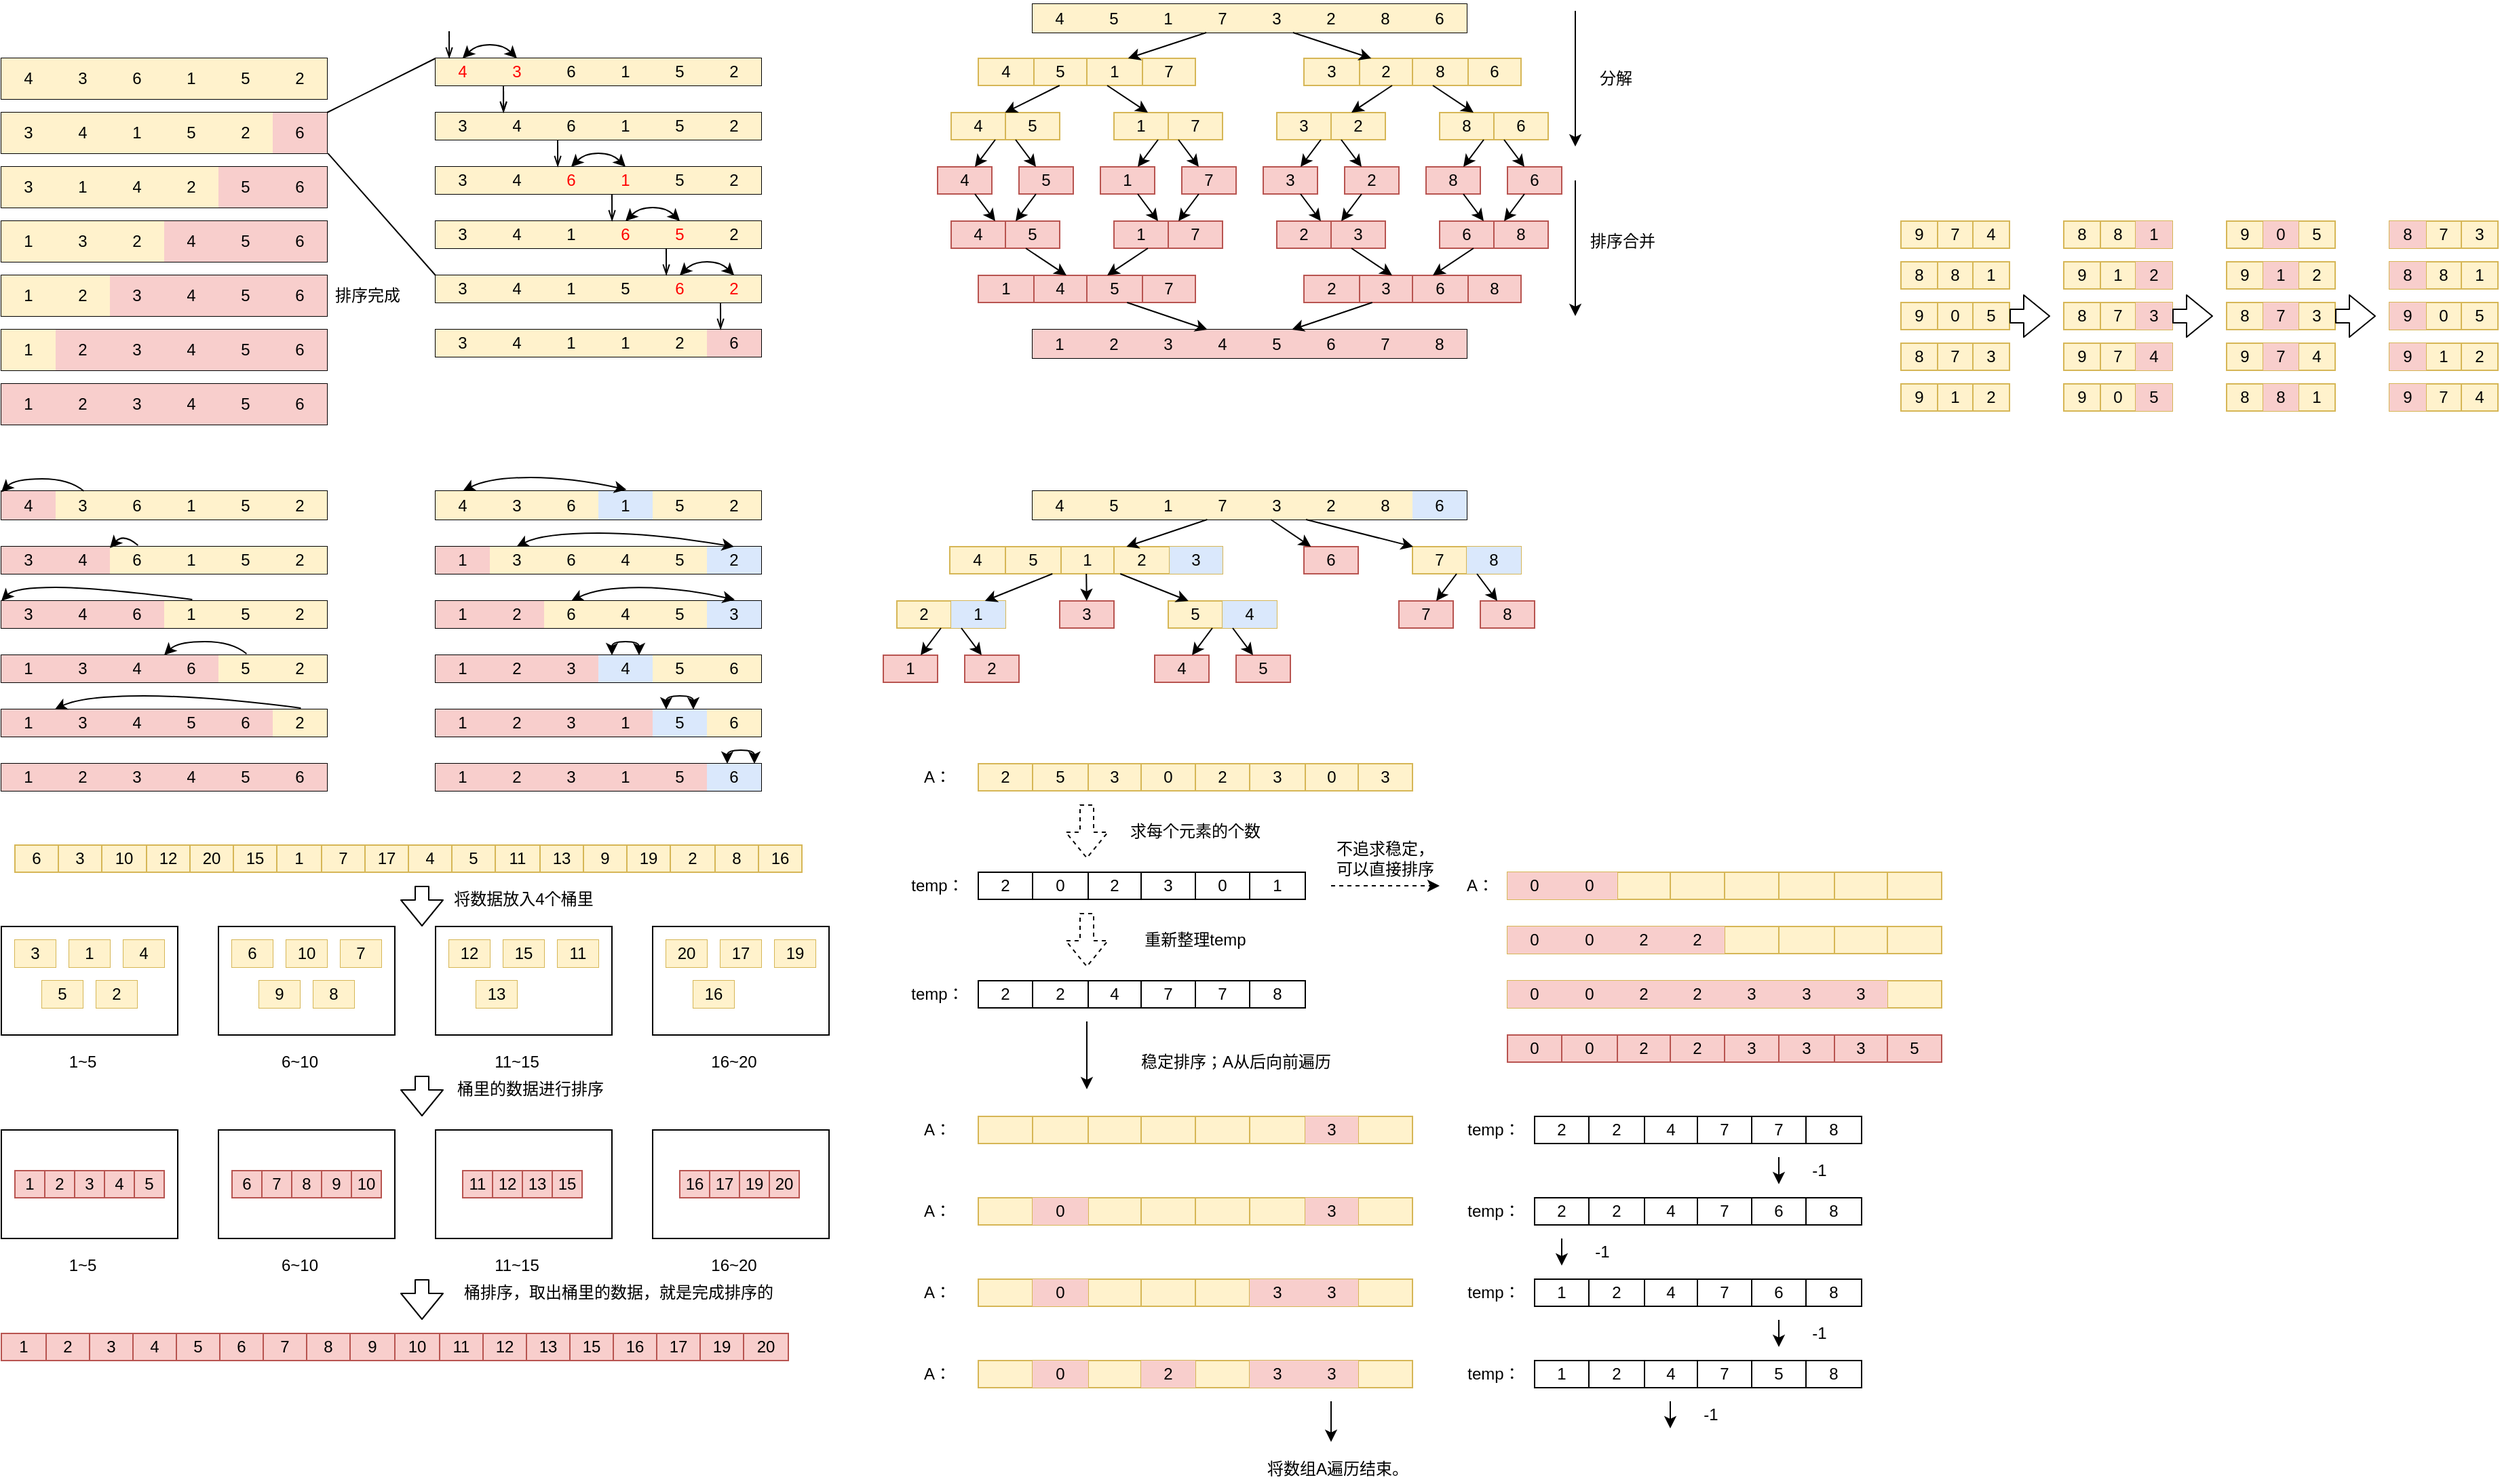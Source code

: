 <mxfile version="14.5.1" type="device"><diagram id="oJ8a0OcGHa99cPOmuAwB" name="第 1 页"><mxGraphModel dx="982" dy="574" grid="1" gridSize="10" guides="0" tooltips="1" connect="1" arrows="1" fold="1" page="1" pageScale="1" pageWidth="1169" pageHeight="827" math="0" shadow="0"><root><mxCell id="0"/><mxCell id="1" parent="0"/><mxCell id="rbAfvyoRVrySgtCRO8oQ-1" value="" style="shape=table;html=1;whiteSpace=wrap;startSize=0;container=1;collapsible=0;childLayout=tableLayout;" parent="1" vertex="1"><mxGeometry x="40" y="80" width="240" height="30" as="geometry"/></mxCell><mxCell id="rbAfvyoRVrySgtCRO8oQ-2" value="" style="shape=partialRectangle;html=1;whiteSpace=wrap;collapsible=0;dropTarget=0;pointerEvents=0;fillColor=none;top=0;left=0;bottom=0;right=0;points=[[0,0.5],[1,0.5]];portConstraint=eastwest;" parent="rbAfvyoRVrySgtCRO8oQ-1" vertex="1"><mxGeometry width="240" height="30" as="geometry"/></mxCell><mxCell id="rbAfvyoRVrySgtCRO8oQ-3" value="4" style="shape=partialRectangle;html=1;whiteSpace=wrap;connectable=0;overflow=hidden;fillColor=#fff2cc;top=0;left=0;bottom=0;right=0;strokeColor=#d6b656;" parent="rbAfvyoRVrySgtCRO8oQ-2" vertex="1"><mxGeometry width="40" height="30" as="geometry"/></mxCell><mxCell id="rbAfvyoRVrySgtCRO8oQ-4" value="3" style="shape=partialRectangle;html=1;whiteSpace=wrap;connectable=0;overflow=hidden;fillColor=#fff2cc;top=0;left=0;bottom=0;right=0;strokeColor=#d6b656;" parent="rbAfvyoRVrySgtCRO8oQ-2" vertex="1"><mxGeometry x="40" width="40" height="30" as="geometry"/></mxCell><mxCell id="rbAfvyoRVrySgtCRO8oQ-5" value="6" style="shape=partialRectangle;html=1;whiteSpace=wrap;connectable=0;overflow=hidden;fillColor=#fff2cc;top=0;left=0;bottom=0;right=0;strokeColor=#d6b656;" parent="rbAfvyoRVrySgtCRO8oQ-2" vertex="1"><mxGeometry x="80" width="40" height="30" as="geometry"/></mxCell><mxCell id="rbAfvyoRVrySgtCRO8oQ-6" value="1" style="shape=partialRectangle;html=1;whiteSpace=wrap;connectable=0;overflow=hidden;fillColor=#fff2cc;top=0;left=0;bottom=0;right=0;strokeColor=#d6b656;" parent="rbAfvyoRVrySgtCRO8oQ-2" vertex="1"><mxGeometry x="120" width="40" height="30" as="geometry"/></mxCell><mxCell id="rbAfvyoRVrySgtCRO8oQ-7" value="5" style="shape=partialRectangle;html=1;whiteSpace=wrap;connectable=0;overflow=hidden;fillColor=#fff2cc;top=0;left=0;bottom=0;right=0;strokeColor=#d6b656;" parent="rbAfvyoRVrySgtCRO8oQ-2" vertex="1"><mxGeometry x="160" width="40" height="30" as="geometry"/></mxCell><mxCell id="rbAfvyoRVrySgtCRO8oQ-8" value="2" style="shape=partialRectangle;html=1;whiteSpace=wrap;connectable=0;overflow=hidden;fillColor=#fff2cc;top=0;left=0;bottom=0;right=0;strokeColor=#d6b656;" parent="rbAfvyoRVrySgtCRO8oQ-2" vertex="1"><mxGeometry x="200" width="40" height="30" as="geometry"/></mxCell><mxCell id="rbAfvyoRVrySgtCRO8oQ-9" value="" style="shape=table;html=1;whiteSpace=wrap;startSize=0;container=1;collapsible=0;childLayout=tableLayout;" parent="1" vertex="1"><mxGeometry x="40" y="120" width="240" height="30" as="geometry"/></mxCell><mxCell id="rbAfvyoRVrySgtCRO8oQ-10" value="" style="shape=partialRectangle;html=1;whiteSpace=wrap;collapsible=0;dropTarget=0;pointerEvents=0;fillColor=none;top=0;left=0;bottom=0;right=0;points=[[0,0.5],[1,0.5]];portConstraint=eastwest;" parent="rbAfvyoRVrySgtCRO8oQ-9" vertex="1"><mxGeometry width="240" height="30" as="geometry"/></mxCell><mxCell id="rbAfvyoRVrySgtCRO8oQ-11" value="3" style="shape=partialRectangle;html=1;whiteSpace=wrap;connectable=0;overflow=hidden;fillColor=#fff2cc;top=0;left=0;bottom=0;right=0;strokeColor=#d6b656;" parent="rbAfvyoRVrySgtCRO8oQ-10" vertex="1"><mxGeometry width="40" height="30" as="geometry"/></mxCell><mxCell id="rbAfvyoRVrySgtCRO8oQ-12" value="4" style="shape=partialRectangle;html=1;whiteSpace=wrap;connectable=0;overflow=hidden;fillColor=#fff2cc;top=0;left=0;bottom=0;right=0;strokeColor=#d6b656;" parent="rbAfvyoRVrySgtCRO8oQ-10" vertex="1"><mxGeometry x="40" width="40" height="30" as="geometry"/></mxCell><mxCell id="rbAfvyoRVrySgtCRO8oQ-13" value="1" style="shape=partialRectangle;html=1;whiteSpace=wrap;connectable=0;overflow=hidden;fillColor=#fff2cc;top=0;left=0;bottom=0;right=0;strokeColor=#d6b656;" parent="rbAfvyoRVrySgtCRO8oQ-10" vertex="1"><mxGeometry x="80" width="40" height="30" as="geometry"/></mxCell><mxCell id="rbAfvyoRVrySgtCRO8oQ-14" value="5" style="shape=partialRectangle;html=1;whiteSpace=wrap;connectable=0;overflow=hidden;fillColor=#fff2cc;top=0;left=0;bottom=0;right=0;strokeColor=#d6b656;" parent="rbAfvyoRVrySgtCRO8oQ-10" vertex="1"><mxGeometry x="120" width="40" height="30" as="geometry"/></mxCell><mxCell id="rbAfvyoRVrySgtCRO8oQ-15" value="2" style="shape=partialRectangle;html=1;whiteSpace=wrap;connectable=0;overflow=hidden;fillColor=#fff2cc;top=0;left=0;bottom=0;right=0;strokeColor=#d6b656;" parent="rbAfvyoRVrySgtCRO8oQ-10" vertex="1"><mxGeometry x="160" width="40" height="30" as="geometry"/></mxCell><mxCell id="rbAfvyoRVrySgtCRO8oQ-16" value="6" style="shape=partialRectangle;html=1;whiteSpace=wrap;connectable=0;overflow=hidden;fillColor=#f8cecc;top=0;left=0;bottom=0;right=0;strokeColor=#b85450;" parent="rbAfvyoRVrySgtCRO8oQ-10" vertex="1"><mxGeometry x="200" width="40" height="30" as="geometry"/></mxCell><mxCell id="rbAfvyoRVrySgtCRO8oQ-17" value="" style="shape=table;html=1;whiteSpace=wrap;startSize=0;container=1;collapsible=0;childLayout=tableLayout;" parent="1" vertex="1"><mxGeometry x="40" y="160" width="240" height="30" as="geometry"/></mxCell><mxCell id="rbAfvyoRVrySgtCRO8oQ-18" value="" style="shape=partialRectangle;html=1;whiteSpace=wrap;collapsible=0;dropTarget=0;pointerEvents=0;fillColor=none;top=0;left=0;bottom=0;right=0;points=[[0,0.5],[1,0.5]];portConstraint=eastwest;" parent="rbAfvyoRVrySgtCRO8oQ-17" vertex="1"><mxGeometry width="240" height="30" as="geometry"/></mxCell><mxCell id="rbAfvyoRVrySgtCRO8oQ-19" value="3" style="shape=partialRectangle;html=1;whiteSpace=wrap;connectable=0;overflow=hidden;fillColor=#fff2cc;top=0;left=0;bottom=0;right=0;strokeColor=#d6b656;" parent="rbAfvyoRVrySgtCRO8oQ-18" vertex="1"><mxGeometry width="40" height="30" as="geometry"/></mxCell><mxCell id="rbAfvyoRVrySgtCRO8oQ-20" value="1" style="shape=partialRectangle;html=1;whiteSpace=wrap;connectable=0;overflow=hidden;fillColor=#fff2cc;top=0;left=0;bottom=0;right=0;strokeColor=#d6b656;" parent="rbAfvyoRVrySgtCRO8oQ-18" vertex="1"><mxGeometry x="40" width="40" height="30" as="geometry"/></mxCell><mxCell id="rbAfvyoRVrySgtCRO8oQ-21" value="4" style="shape=partialRectangle;html=1;whiteSpace=wrap;connectable=0;overflow=hidden;fillColor=#fff2cc;top=0;left=0;bottom=0;right=0;strokeColor=#d6b656;" parent="rbAfvyoRVrySgtCRO8oQ-18" vertex="1"><mxGeometry x="80" width="40" height="30" as="geometry"/></mxCell><mxCell id="rbAfvyoRVrySgtCRO8oQ-22" value="2" style="shape=partialRectangle;html=1;whiteSpace=wrap;connectable=0;overflow=hidden;fillColor=#fff2cc;top=0;left=0;bottom=0;right=0;strokeColor=#d6b656;" parent="rbAfvyoRVrySgtCRO8oQ-18" vertex="1"><mxGeometry x="120" width="40" height="30" as="geometry"/></mxCell><mxCell id="rbAfvyoRVrySgtCRO8oQ-23" value="5" style="shape=partialRectangle;html=1;whiteSpace=wrap;connectable=0;overflow=hidden;fillColor=#f8cecc;top=0;left=0;bottom=0;right=0;strokeColor=#b85450;" parent="rbAfvyoRVrySgtCRO8oQ-18" vertex="1"><mxGeometry x="160" width="40" height="30" as="geometry"/></mxCell><mxCell id="rbAfvyoRVrySgtCRO8oQ-24" value="6" style="shape=partialRectangle;html=1;whiteSpace=wrap;connectable=0;overflow=hidden;fillColor=#f8cecc;top=0;left=0;bottom=0;right=0;strokeColor=#b85450;" parent="rbAfvyoRVrySgtCRO8oQ-18" vertex="1"><mxGeometry x="200" width="40" height="30" as="geometry"/></mxCell><mxCell id="rbAfvyoRVrySgtCRO8oQ-25" value="" style="shape=table;html=1;whiteSpace=wrap;startSize=0;container=1;collapsible=0;childLayout=tableLayout;" parent="1" vertex="1"><mxGeometry x="40" y="200" width="240" height="30" as="geometry"/></mxCell><mxCell id="rbAfvyoRVrySgtCRO8oQ-26" value="" style="shape=partialRectangle;html=1;whiteSpace=wrap;collapsible=0;dropTarget=0;pointerEvents=0;fillColor=none;top=0;left=0;bottom=0;right=0;points=[[0,0.5],[1,0.5]];portConstraint=eastwest;" parent="rbAfvyoRVrySgtCRO8oQ-25" vertex="1"><mxGeometry width="240" height="30" as="geometry"/></mxCell><mxCell id="rbAfvyoRVrySgtCRO8oQ-27" value="1" style="shape=partialRectangle;html=1;whiteSpace=wrap;connectable=0;overflow=hidden;fillColor=#fff2cc;top=0;left=0;bottom=0;right=0;strokeColor=#d6b656;" parent="rbAfvyoRVrySgtCRO8oQ-26" vertex="1"><mxGeometry width="40" height="30" as="geometry"/></mxCell><mxCell id="rbAfvyoRVrySgtCRO8oQ-28" value="3" style="shape=partialRectangle;html=1;whiteSpace=wrap;connectable=0;overflow=hidden;fillColor=#fff2cc;top=0;left=0;bottom=0;right=0;strokeColor=#d6b656;" parent="rbAfvyoRVrySgtCRO8oQ-26" vertex="1"><mxGeometry x="40" width="40" height="30" as="geometry"/></mxCell><mxCell id="rbAfvyoRVrySgtCRO8oQ-29" value="2" style="shape=partialRectangle;html=1;whiteSpace=wrap;connectable=0;overflow=hidden;fillColor=#fff2cc;top=0;left=0;bottom=0;right=0;strokeColor=#d6b656;" parent="rbAfvyoRVrySgtCRO8oQ-26" vertex="1"><mxGeometry x="80" width="40" height="30" as="geometry"/></mxCell><mxCell id="rbAfvyoRVrySgtCRO8oQ-30" value="4" style="shape=partialRectangle;html=1;whiteSpace=wrap;connectable=0;overflow=hidden;fillColor=#f8cecc;top=0;left=0;bottom=0;right=0;strokeColor=#b85450;" parent="rbAfvyoRVrySgtCRO8oQ-26" vertex="1"><mxGeometry x="120" width="40" height="30" as="geometry"/></mxCell><mxCell id="rbAfvyoRVrySgtCRO8oQ-31" value="5" style="shape=partialRectangle;html=1;whiteSpace=wrap;connectable=0;overflow=hidden;fillColor=#f8cecc;top=0;left=0;bottom=0;right=0;strokeColor=#b85450;" parent="rbAfvyoRVrySgtCRO8oQ-26" vertex="1"><mxGeometry x="160" width="40" height="30" as="geometry"/></mxCell><mxCell id="rbAfvyoRVrySgtCRO8oQ-32" value="6" style="shape=partialRectangle;html=1;whiteSpace=wrap;connectable=0;overflow=hidden;fillColor=#f8cecc;top=0;left=0;bottom=0;right=0;strokeColor=#b85450;" parent="rbAfvyoRVrySgtCRO8oQ-26" vertex="1"><mxGeometry x="200" width="40" height="30" as="geometry"/></mxCell><mxCell id="rbAfvyoRVrySgtCRO8oQ-33" value="" style="shape=table;html=1;whiteSpace=wrap;startSize=0;container=1;collapsible=0;childLayout=tableLayout;" parent="1" vertex="1"><mxGeometry x="40" y="240" width="240" height="30" as="geometry"/></mxCell><mxCell id="rbAfvyoRVrySgtCRO8oQ-34" value="" style="shape=partialRectangle;html=1;whiteSpace=wrap;collapsible=0;dropTarget=0;pointerEvents=0;fillColor=none;top=0;left=0;bottom=0;right=0;points=[[0,0.5],[1,0.5]];portConstraint=eastwest;" parent="rbAfvyoRVrySgtCRO8oQ-33" vertex="1"><mxGeometry width="240" height="30" as="geometry"/></mxCell><mxCell id="rbAfvyoRVrySgtCRO8oQ-35" value="1" style="shape=partialRectangle;html=1;whiteSpace=wrap;connectable=0;overflow=hidden;fillColor=#fff2cc;top=0;left=0;bottom=0;right=0;strokeColor=#d6b656;" parent="rbAfvyoRVrySgtCRO8oQ-34" vertex="1"><mxGeometry width="40" height="30" as="geometry"/></mxCell><mxCell id="rbAfvyoRVrySgtCRO8oQ-36" value="2" style="shape=partialRectangle;html=1;whiteSpace=wrap;connectable=0;overflow=hidden;fillColor=#fff2cc;top=0;left=0;bottom=0;right=0;strokeColor=#d6b656;" parent="rbAfvyoRVrySgtCRO8oQ-34" vertex="1"><mxGeometry x="40" width="40" height="30" as="geometry"/></mxCell><mxCell id="rbAfvyoRVrySgtCRO8oQ-37" value="3" style="shape=partialRectangle;html=1;whiteSpace=wrap;connectable=0;overflow=hidden;fillColor=#f8cecc;top=0;left=0;bottom=0;right=0;strokeColor=#b85450;" parent="rbAfvyoRVrySgtCRO8oQ-34" vertex="1"><mxGeometry x="80" width="40" height="30" as="geometry"/></mxCell><mxCell id="rbAfvyoRVrySgtCRO8oQ-38" value="4" style="shape=partialRectangle;html=1;whiteSpace=wrap;connectable=0;overflow=hidden;fillColor=#f8cecc;top=0;left=0;bottom=0;right=0;strokeColor=#b85450;" parent="rbAfvyoRVrySgtCRO8oQ-34" vertex="1"><mxGeometry x="120" width="40" height="30" as="geometry"/></mxCell><mxCell id="rbAfvyoRVrySgtCRO8oQ-39" value="5" style="shape=partialRectangle;html=1;whiteSpace=wrap;connectable=0;overflow=hidden;fillColor=#f8cecc;top=0;left=0;bottom=0;right=0;strokeColor=#b85450;" parent="rbAfvyoRVrySgtCRO8oQ-34" vertex="1"><mxGeometry x="160" width="40" height="30" as="geometry"/></mxCell><mxCell id="rbAfvyoRVrySgtCRO8oQ-40" value="6" style="shape=partialRectangle;html=1;whiteSpace=wrap;connectable=0;overflow=hidden;fillColor=#f8cecc;top=0;left=0;bottom=0;right=0;strokeColor=#b85450;" parent="rbAfvyoRVrySgtCRO8oQ-34" vertex="1"><mxGeometry x="200" width="40" height="30" as="geometry"/></mxCell><mxCell id="rbAfvyoRVrySgtCRO8oQ-41" value="" style="shape=table;html=1;whiteSpace=wrap;startSize=0;container=1;collapsible=0;childLayout=tableLayout;" parent="1" vertex="1"><mxGeometry x="40" y="280" width="240" height="30" as="geometry"/></mxCell><mxCell id="rbAfvyoRVrySgtCRO8oQ-42" value="" style="shape=partialRectangle;html=1;whiteSpace=wrap;collapsible=0;dropTarget=0;pointerEvents=0;fillColor=none;top=0;left=0;bottom=0;right=0;points=[[0,0.5],[1,0.5]];portConstraint=eastwest;" parent="rbAfvyoRVrySgtCRO8oQ-41" vertex="1"><mxGeometry width="240" height="30" as="geometry"/></mxCell><mxCell id="rbAfvyoRVrySgtCRO8oQ-43" value="1" style="shape=partialRectangle;html=1;whiteSpace=wrap;connectable=0;overflow=hidden;fillColor=#fff2cc;top=0;left=0;bottom=0;right=0;strokeColor=#d6b656;" parent="rbAfvyoRVrySgtCRO8oQ-42" vertex="1"><mxGeometry width="40" height="30" as="geometry"/></mxCell><mxCell id="rbAfvyoRVrySgtCRO8oQ-44" value="2" style="shape=partialRectangle;html=1;whiteSpace=wrap;connectable=0;overflow=hidden;fillColor=#f8cecc;top=0;left=0;bottom=0;right=0;strokeColor=#b85450;" parent="rbAfvyoRVrySgtCRO8oQ-42" vertex="1"><mxGeometry x="40" width="40" height="30" as="geometry"/></mxCell><mxCell id="rbAfvyoRVrySgtCRO8oQ-45" value="3" style="shape=partialRectangle;html=1;whiteSpace=wrap;connectable=0;overflow=hidden;fillColor=#f8cecc;top=0;left=0;bottom=0;right=0;strokeColor=#b85450;" parent="rbAfvyoRVrySgtCRO8oQ-42" vertex="1"><mxGeometry x="80" width="40" height="30" as="geometry"/></mxCell><mxCell id="rbAfvyoRVrySgtCRO8oQ-46" value="4" style="shape=partialRectangle;html=1;whiteSpace=wrap;connectable=0;overflow=hidden;fillColor=#f8cecc;top=0;left=0;bottom=0;right=0;strokeColor=#b85450;" parent="rbAfvyoRVrySgtCRO8oQ-42" vertex="1"><mxGeometry x="120" width="40" height="30" as="geometry"/></mxCell><mxCell id="rbAfvyoRVrySgtCRO8oQ-47" value="5" style="shape=partialRectangle;html=1;whiteSpace=wrap;connectable=0;overflow=hidden;fillColor=#f8cecc;top=0;left=0;bottom=0;right=0;strokeColor=#b85450;" parent="rbAfvyoRVrySgtCRO8oQ-42" vertex="1"><mxGeometry x="160" width="40" height="30" as="geometry"/></mxCell><mxCell id="rbAfvyoRVrySgtCRO8oQ-48" value="6" style="shape=partialRectangle;html=1;whiteSpace=wrap;connectable=0;overflow=hidden;fillColor=#f8cecc;top=0;left=0;bottom=0;right=0;strokeColor=#b85450;" parent="rbAfvyoRVrySgtCRO8oQ-42" vertex="1"><mxGeometry x="200" width="40" height="30" as="geometry"/></mxCell><mxCell id="rbAfvyoRVrySgtCRO8oQ-49" value="" style="shape=table;html=1;whiteSpace=wrap;startSize=0;container=1;collapsible=0;childLayout=tableLayout;" parent="1" vertex="1"><mxGeometry x="40" y="320" width="240" height="30" as="geometry"/></mxCell><mxCell id="rbAfvyoRVrySgtCRO8oQ-50" value="" style="shape=partialRectangle;html=1;whiteSpace=wrap;collapsible=0;dropTarget=0;pointerEvents=0;fillColor=none;top=0;left=0;bottom=0;right=0;points=[[0,0.5],[1,0.5]];portConstraint=eastwest;" parent="rbAfvyoRVrySgtCRO8oQ-49" vertex="1"><mxGeometry width="240" height="30" as="geometry"/></mxCell><mxCell id="rbAfvyoRVrySgtCRO8oQ-51" value="1" style="shape=partialRectangle;html=1;whiteSpace=wrap;connectable=0;overflow=hidden;fillColor=#f8cecc;top=0;left=0;bottom=0;right=0;strokeColor=#b85450;" parent="rbAfvyoRVrySgtCRO8oQ-50" vertex="1"><mxGeometry width="40" height="30" as="geometry"/></mxCell><mxCell id="rbAfvyoRVrySgtCRO8oQ-52" value="2" style="shape=partialRectangle;html=1;whiteSpace=wrap;connectable=0;overflow=hidden;fillColor=#f8cecc;top=0;left=0;bottom=0;right=0;strokeColor=#b85450;" parent="rbAfvyoRVrySgtCRO8oQ-50" vertex="1"><mxGeometry x="40" width="40" height="30" as="geometry"/></mxCell><mxCell id="rbAfvyoRVrySgtCRO8oQ-53" value="3" style="shape=partialRectangle;html=1;whiteSpace=wrap;connectable=0;overflow=hidden;fillColor=#f8cecc;top=0;left=0;bottom=0;right=0;strokeColor=#b85450;" parent="rbAfvyoRVrySgtCRO8oQ-50" vertex="1"><mxGeometry x="80" width="40" height="30" as="geometry"/></mxCell><mxCell id="rbAfvyoRVrySgtCRO8oQ-54" value="4" style="shape=partialRectangle;html=1;whiteSpace=wrap;connectable=0;overflow=hidden;fillColor=#f8cecc;top=0;left=0;bottom=0;right=0;strokeColor=#b85450;" parent="rbAfvyoRVrySgtCRO8oQ-50" vertex="1"><mxGeometry x="120" width="40" height="30" as="geometry"/></mxCell><mxCell id="rbAfvyoRVrySgtCRO8oQ-55" value="5" style="shape=partialRectangle;html=1;whiteSpace=wrap;connectable=0;overflow=hidden;fillColor=#f8cecc;top=0;left=0;bottom=0;right=0;strokeColor=#b85450;" parent="rbAfvyoRVrySgtCRO8oQ-50" vertex="1"><mxGeometry x="160" width="40" height="30" as="geometry"/></mxCell><mxCell id="rbAfvyoRVrySgtCRO8oQ-56" value="6" style="shape=partialRectangle;html=1;whiteSpace=wrap;connectable=0;overflow=hidden;fillColor=#f8cecc;top=0;left=0;bottom=0;right=0;strokeColor=#b85450;" parent="rbAfvyoRVrySgtCRO8oQ-50" vertex="1"><mxGeometry x="200" width="40" height="30" as="geometry"/></mxCell><mxCell id="rbAfvyoRVrySgtCRO8oQ-57" value="排序完成" style="text;html=1;strokeColor=none;fillColor=none;align=center;verticalAlign=middle;whiteSpace=wrap;rounded=0;" parent="1" vertex="1"><mxGeometry x="280" y="245" width="60" height="20" as="geometry"/></mxCell><mxCell id="rbAfvyoRVrySgtCRO8oQ-58" value="" style="endArrow=none;html=1;" parent="1" edge="1"><mxGeometry width="50" height="50" relative="1" as="geometry"><mxPoint x="280" y="120" as="sourcePoint"/><mxPoint x="360" y="80" as="targetPoint"/></mxGeometry></mxCell><mxCell id="rbAfvyoRVrySgtCRO8oQ-59" value="" style="endArrow=none;html=1;exitX=1.003;exitY=1.002;exitDx=0;exitDy=0;exitPerimeter=0;" parent="1" source="rbAfvyoRVrySgtCRO8oQ-10" edge="1"><mxGeometry width="50" height="50" relative="1" as="geometry"><mxPoint x="340" y="190" as="sourcePoint"/><mxPoint x="360" y="240" as="targetPoint"/></mxGeometry></mxCell><mxCell id="rbAfvyoRVrySgtCRO8oQ-68" value="" style="shape=table;html=1;whiteSpace=wrap;startSize=0;container=1;collapsible=0;childLayout=tableLayout;" parent="1" vertex="1"><mxGeometry x="360" y="80" width="240" height="20" as="geometry"/></mxCell><mxCell id="rbAfvyoRVrySgtCRO8oQ-69" value="" style="shape=partialRectangle;html=1;whiteSpace=wrap;collapsible=0;dropTarget=0;pointerEvents=0;fillColor=none;top=0;left=0;bottom=0;right=0;points=[[0,0.5],[1,0.5]];portConstraint=eastwest;" parent="rbAfvyoRVrySgtCRO8oQ-68" vertex="1"><mxGeometry width="240" height="20" as="geometry"/></mxCell><mxCell id="rbAfvyoRVrySgtCRO8oQ-70" value="4" style="shape=partialRectangle;html=1;whiteSpace=wrap;connectable=0;overflow=hidden;fillColor=#fff2cc;top=0;left=0;bottom=0;right=0;strokeColor=#d6b656;fontColor=#FF0000;" parent="rbAfvyoRVrySgtCRO8oQ-69" vertex="1"><mxGeometry width="40" height="20" as="geometry"/></mxCell><mxCell id="rbAfvyoRVrySgtCRO8oQ-71" value="3" style="shape=partialRectangle;html=1;whiteSpace=wrap;connectable=0;overflow=hidden;fillColor=#fff2cc;top=0;left=0;bottom=0;right=0;strokeColor=#d6b656;fontColor=#FF0000;" parent="rbAfvyoRVrySgtCRO8oQ-69" vertex="1"><mxGeometry x="40" width="40" height="20" as="geometry"/></mxCell><mxCell id="rbAfvyoRVrySgtCRO8oQ-72" value="6" style="shape=partialRectangle;html=1;whiteSpace=wrap;connectable=0;overflow=hidden;fillColor=#fff2cc;top=0;left=0;bottom=0;right=0;strokeColor=#d6b656;" parent="rbAfvyoRVrySgtCRO8oQ-69" vertex="1"><mxGeometry x="80" width="40" height="20" as="geometry"/></mxCell><mxCell id="rbAfvyoRVrySgtCRO8oQ-73" value="1" style="shape=partialRectangle;html=1;whiteSpace=wrap;connectable=0;overflow=hidden;fillColor=#fff2cc;top=0;left=0;bottom=0;right=0;strokeColor=#d6b656;" parent="rbAfvyoRVrySgtCRO8oQ-69" vertex="1"><mxGeometry x="120" width="40" height="20" as="geometry"/></mxCell><mxCell id="rbAfvyoRVrySgtCRO8oQ-74" value="5" style="shape=partialRectangle;html=1;whiteSpace=wrap;connectable=0;overflow=hidden;fillColor=#fff2cc;top=0;left=0;bottom=0;right=0;strokeColor=#d6b656;" parent="rbAfvyoRVrySgtCRO8oQ-69" vertex="1"><mxGeometry x="160" width="40" height="20" as="geometry"/></mxCell><mxCell id="rbAfvyoRVrySgtCRO8oQ-75" value="2" style="shape=partialRectangle;html=1;whiteSpace=wrap;connectable=0;overflow=hidden;fillColor=#fff2cc;top=0;left=0;bottom=0;right=0;strokeColor=#d6b656;" parent="rbAfvyoRVrySgtCRO8oQ-69" vertex="1"><mxGeometry x="200" width="40" height="20" as="geometry"/></mxCell><mxCell id="rbAfvyoRVrySgtCRO8oQ-93" value="" style="curved=1;endArrow=classic;html=1;entryX=0.25;entryY=0;entryDx=0;entryDy=0;entryPerimeter=0;exitX=0.083;exitY=0;exitDx=0;exitDy=0;exitPerimeter=0;startArrow=classic;startFill=1;" parent="rbAfvyoRVrySgtCRO8oQ-68" source="rbAfvyoRVrySgtCRO8oQ-69" target="rbAfvyoRVrySgtCRO8oQ-69" edge="1"><mxGeometry width="50" height="50" relative="1" as="geometry"><mxPoint x="20" y="-10" as="sourcePoint"/><mxPoint x="90" y="-70" as="targetPoint"/><Array as="points"><mxPoint x="30" y="-10"/><mxPoint x="50" y="-10"/></Array></mxGeometry></mxCell><mxCell id="rbAfvyoRVrySgtCRO8oQ-76" value="" style="shape=table;html=1;whiteSpace=wrap;startSize=0;container=1;collapsible=0;childLayout=tableLayout;" parent="1" vertex="1"><mxGeometry x="360" y="120" width="240" height="20" as="geometry"/></mxCell><mxCell id="rbAfvyoRVrySgtCRO8oQ-77" value="" style="shape=partialRectangle;html=1;whiteSpace=wrap;collapsible=0;dropTarget=0;pointerEvents=0;fillColor=none;top=0;left=0;bottom=0;right=0;points=[[0,0.5],[1,0.5]];portConstraint=eastwest;" parent="rbAfvyoRVrySgtCRO8oQ-76" vertex="1"><mxGeometry width="240" height="20" as="geometry"/></mxCell><mxCell id="rbAfvyoRVrySgtCRO8oQ-78" value="3" style="shape=partialRectangle;html=1;whiteSpace=wrap;connectable=0;overflow=hidden;fillColor=#fff2cc;top=0;left=0;bottom=0;right=0;strokeColor=#d6b656;" parent="rbAfvyoRVrySgtCRO8oQ-77" vertex="1"><mxGeometry width="40" height="20" as="geometry"/></mxCell><mxCell id="rbAfvyoRVrySgtCRO8oQ-79" value="4" style="shape=partialRectangle;html=1;whiteSpace=wrap;connectable=0;overflow=hidden;fillColor=#fff2cc;top=0;left=0;bottom=0;right=0;strokeColor=#d6b656;" parent="rbAfvyoRVrySgtCRO8oQ-77" vertex="1"><mxGeometry x="40" width="40" height="20" as="geometry"/></mxCell><mxCell id="rbAfvyoRVrySgtCRO8oQ-80" value="6" style="shape=partialRectangle;html=1;whiteSpace=wrap;connectable=0;overflow=hidden;fillColor=#fff2cc;top=0;left=0;bottom=0;right=0;strokeColor=#d6b656;" parent="rbAfvyoRVrySgtCRO8oQ-77" vertex="1"><mxGeometry x="80" width="40" height="20" as="geometry"/></mxCell><mxCell id="rbAfvyoRVrySgtCRO8oQ-81" value="1" style="shape=partialRectangle;html=1;whiteSpace=wrap;connectable=0;overflow=hidden;fillColor=#fff2cc;top=0;left=0;bottom=0;right=0;strokeColor=#d6b656;" parent="rbAfvyoRVrySgtCRO8oQ-77" vertex="1"><mxGeometry x="120" width="40" height="20" as="geometry"/></mxCell><mxCell id="rbAfvyoRVrySgtCRO8oQ-82" value="5" style="shape=partialRectangle;html=1;whiteSpace=wrap;connectable=0;overflow=hidden;fillColor=#fff2cc;top=0;left=0;bottom=0;right=0;strokeColor=#d6b656;" parent="rbAfvyoRVrySgtCRO8oQ-77" vertex="1"><mxGeometry x="160" width="40" height="20" as="geometry"/></mxCell><mxCell id="rbAfvyoRVrySgtCRO8oQ-83" value="2" style="shape=partialRectangle;html=1;whiteSpace=wrap;connectable=0;overflow=hidden;fillColor=#fff2cc;top=0;left=0;bottom=0;right=0;strokeColor=#d6b656;" parent="rbAfvyoRVrySgtCRO8oQ-77" vertex="1"><mxGeometry x="200" width="40" height="20" as="geometry"/></mxCell><mxCell id="rbAfvyoRVrySgtCRO8oQ-84" value="" style="shape=table;html=1;whiteSpace=wrap;startSize=0;container=1;collapsible=0;childLayout=tableLayout;" parent="1" vertex="1"><mxGeometry x="360" y="160" width="240" height="20" as="geometry"/></mxCell><mxCell id="rbAfvyoRVrySgtCRO8oQ-85" value="" style="shape=partialRectangle;html=1;whiteSpace=wrap;collapsible=0;dropTarget=0;pointerEvents=0;fillColor=none;top=0;left=0;bottom=0;right=0;points=[[0,0.5],[1,0.5]];portConstraint=eastwest;" parent="rbAfvyoRVrySgtCRO8oQ-84" vertex="1"><mxGeometry width="240" height="20" as="geometry"/></mxCell><mxCell id="rbAfvyoRVrySgtCRO8oQ-86" value="3" style="shape=partialRectangle;html=1;whiteSpace=wrap;connectable=0;overflow=hidden;fillColor=#fff2cc;top=0;left=0;bottom=0;right=0;strokeColor=#d6b656;" parent="rbAfvyoRVrySgtCRO8oQ-85" vertex="1"><mxGeometry width="40" height="20" as="geometry"/></mxCell><mxCell id="rbAfvyoRVrySgtCRO8oQ-87" value="4" style="shape=partialRectangle;html=1;whiteSpace=wrap;connectable=0;overflow=hidden;fillColor=#fff2cc;top=0;left=0;bottom=0;right=0;strokeColor=#d6b656;" parent="rbAfvyoRVrySgtCRO8oQ-85" vertex="1"><mxGeometry x="40" width="40" height="20" as="geometry"/></mxCell><mxCell id="rbAfvyoRVrySgtCRO8oQ-88" value="6" style="shape=partialRectangle;html=1;whiteSpace=wrap;connectable=0;overflow=hidden;fillColor=#fff2cc;top=0;left=0;bottom=0;right=0;strokeColor=#d6b656;fontColor=#FF0000;" parent="rbAfvyoRVrySgtCRO8oQ-85" vertex="1"><mxGeometry x="80" width="40" height="20" as="geometry"/></mxCell><mxCell id="rbAfvyoRVrySgtCRO8oQ-89" value="1" style="shape=partialRectangle;html=1;whiteSpace=wrap;connectable=0;overflow=hidden;fillColor=#fff2cc;top=0;left=0;bottom=0;right=0;strokeColor=#d6b656;fontColor=#FF0000;" parent="rbAfvyoRVrySgtCRO8oQ-85" vertex="1"><mxGeometry x="120" width="40" height="20" as="geometry"/></mxCell><mxCell id="rbAfvyoRVrySgtCRO8oQ-90" value="5" style="shape=partialRectangle;html=1;whiteSpace=wrap;connectable=0;overflow=hidden;fillColor=#fff2cc;top=0;left=0;bottom=0;right=0;strokeColor=#d6b656;" parent="rbAfvyoRVrySgtCRO8oQ-85" vertex="1"><mxGeometry x="160" width="40" height="20" as="geometry"/></mxCell><mxCell id="rbAfvyoRVrySgtCRO8oQ-91" value="2" style="shape=partialRectangle;html=1;whiteSpace=wrap;connectable=0;overflow=hidden;fillColor=#fff2cc;top=0;left=0;bottom=0;right=0;strokeColor=#d6b656;" parent="rbAfvyoRVrySgtCRO8oQ-85" vertex="1"><mxGeometry x="200" width="40" height="20" as="geometry"/></mxCell><mxCell id="rbAfvyoRVrySgtCRO8oQ-95" value="" style="shape=table;html=1;whiteSpace=wrap;startSize=0;container=1;collapsible=0;childLayout=tableLayout;" parent="1" vertex="1"><mxGeometry x="360" y="200" width="240" height="20" as="geometry"/></mxCell><mxCell id="rbAfvyoRVrySgtCRO8oQ-96" value="" style="shape=partialRectangle;html=1;whiteSpace=wrap;collapsible=0;dropTarget=0;pointerEvents=0;fillColor=none;top=0;left=0;bottom=0;right=0;points=[[0,0.5],[1,0.5]];portConstraint=eastwest;" parent="rbAfvyoRVrySgtCRO8oQ-95" vertex="1"><mxGeometry width="240" height="20" as="geometry"/></mxCell><mxCell id="rbAfvyoRVrySgtCRO8oQ-97" value="3" style="shape=partialRectangle;html=1;whiteSpace=wrap;connectable=0;overflow=hidden;fillColor=#fff2cc;top=0;left=0;bottom=0;right=0;strokeColor=#d6b656;" parent="rbAfvyoRVrySgtCRO8oQ-96" vertex="1"><mxGeometry width="40" height="20" as="geometry"/></mxCell><mxCell id="rbAfvyoRVrySgtCRO8oQ-98" value="4" style="shape=partialRectangle;html=1;whiteSpace=wrap;connectable=0;overflow=hidden;fillColor=#fff2cc;top=0;left=0;bottom=0;right=0;strokeColor=#d6b656;" parent="rbAfvyoRVrySgtCRO8oQ-96" vertex="1"><mxGeometry x="40" width="40" height="20" as="geometry"/></mxCell><mxCell id="rbAfvyoRVrySgtCRO8oQ-99" value="1" style="shape=partialRectangle;html=1;whiteSpace=wrap;connectable=0;overflow=hidden;fillColor=#fff2cc;top=0;left=0;bottom=0;right=0;strokeColor=#d6b656;" parent="rbAfvyoRVrySgtCRO8oQ-96" vertex="1"><mxGeometry x="80" width="40" height="20" as="geometry"/></mxCell><mxCell id="rbAfvyoRVrySgtCRO8oQ-100" value="6" style="shape=partialRectangle;html=1;whiteSpace=wrap;connectable=0;overflow=hidden;fillColor=#fff2cc;top=0;left=0;bottom=0;right=0;strokeColor=#d6b656;fontColor=#FF0000;" parent="rbAfvyoRVrySgtCRO8oQ-96" vertex="1"><mxGeometry x="120" width="40" height="20" as="geometry"/></mxCell><mxCell id="rbAfvyoRVrySgtCRO8oQ-101" value="5" style="shape=partialRectangle;html=1;whiteSpace=wrap;connectable=0;overflow=hidden;fillColor=#fff2cc;top=0;left=0;bottom=0;right=0;strokeColor=#d6b656;fontColor=#FF0000;" parent="rbAfvyoRVrySgtCRO8oQ-96" vertex="1"><mxGeometry x="160" width="40" height="20" as="geometry"/></mxCell><mxCell id="rbAfvyoRVrySgtCRO8oQ-102" value="2" style="shape=partialRectangle;html=1;whiteSpace=wrap;connectable=0;overflow=hidden;fillColor=#fff2cc;top=0;left=0;bottom=0;right=0;strokeColor=#d6b656;" parent="rbAfvyoRVrySgtCRO8oQ-96" vertex="1"><mxGeometry x="200" width="40" height="20" as="geometry"/></mxCell><mxCell id="rbAfvyoRVrySgtCRO8oQ-103" value="" style="shape=table;html=1;whiteSpace=wrap;startSize=0;container=1;collapsible=0;childLayout=tableLayout;" parent="1" vertex="1"><mxGeometry x="360" y="240" width="240" height="20" as="geometry"/></mxCell><mxCell id="rbAfvyoRVrySgtCRO8oQ-104" value="" style="shape=partialRectangle;html=1;whiteSpace=wrap;collapsible=0;dropTarget=0;pointerEvents=0;fillColor=none;top=0;left=0;bottom=0;right=0;points=[[0,0.5],[1,0.5]];portConstraint=eastwest;" parent="rbAfvyoRVrySgtCRO8oQ-103" vertex="1"><mxGeometry width="240" height="20" as="geometry"/></mxCell><mxCell id="rbAfvyoRVrySgtCRO8oQ-105" value="3" style="shape=partialRectangle;html=1;whiteSpace=wrap;connectable=0;overflow=hidden;fillColor=#fff2cc;top=0;left=0;bottom=0;right=0;strokeColor=#d6b656;" parent="rbAfvyoRVrySgtCRO8oQ-104" vertex="1"><mxGeometry width="40" height="20" as="geometry"/></mxCell><mxCell id="rbAfvyoRVrySgtCRO8oQ-106" value="4" style="shape=partialRectangle;html=1;whiteSpace=wrap;connectable=0;overflow=hidden;fillColor=#fff2cc;top=0;left=0;bottom=0;right=0;strokeColor=#d6b656;" parent="rbAfvyoRVrySgtCRO8oQ-104" vertex="1"><mxGeometry x="40" width="40" height="20" as="geometry"/></mxCell><mxCell id="rbAfvyoRVrySgtCRO8oQ-107" value="1" style="shape=partialRectangle;html=1;whiteSpace=wrap;connectable=0;overflow=hidden;fillColor=#fff2cc;top=0;left=0;bottom=0;right=0;strokeColor=#d6b656;" parent="rbAfvyoRVrySgtCRO8oQ-104" vertex="1"><mxGeometry x="80" width="40" height="20" as="geometry"/></mxCell><mxCell id="rbAfvyoRVrySgtCRO8oQ-108" value="5" style="shape=partialRectangle;html=1;whiteSpace=wrap;connectable=0;overflow=hidden;fillColor=#fff2cc;top=0;left=0;bottom=0;right=0;strokeColor=#d6b656;" parent="rbAfvyoRVrySgtCRO8oQ-104" vertex="1"><mxGeometry x="120" width="40" height="20" as="geometry"/></mxCell><mxCell id="rbAfvyoRVrySgtCRO8oQ-109" value="6" style="shape=partialRectangle;html=1;whiteSpace=wrap;connectable=0;overflow=hidden;fillColor=#fff2cc;top=0;left=0;bottom=0;right=0;strokeColor=#d6b656;fontColor=#FF0000;" parent="rbAfvyoRVrySgtCRO8oQ-104" vertex="1"><mxGeometry x="160" width="40" height="20" as="geometry"/></mxCell><mxCell id="rbAfvyoRVrySgtCRO8oQ-110" value="2" style="shape=partialRectangle;html=1;whiteSpace=wrap;connectable=0;overflow=hidden;fillColor=#fff2cc;top=0;left=0;bottom=0;right=0;strokeColor=#d6b656;fontColor=#FF0000;" parent="rbAfvyoRVrySgtCRO8oQ-104" vertex="1"><mxGeometry x="200" width="40" height="20" as="geometry"/></mxCell><mxCell id="rbAfvyoRVrySgtCRO8oQ-111" value="" style="shape=table;html=1;whiteSpace=wrap;startSize=0;container=1;collapsible=0;childLayout=tableLayout;" parent="1" vertex="1"><mxGeometry x="360" y="280" width="240" height="20" as="geometry"/></mxCell><mxCell id="rbAfvyoRVrySgtCRO8oQ-112" value="" style="shape=partialRectangle;html=1;whiteSpace=wrap;collapsible=0;dropTarget=0;pointerEvents=0;fillColor=none;top=0;left=0;bottom=0;right=0;points=[[0,0.5],[1,0.5]];portConstraint=eastwest;" parent="rbAfvyoRVrySgtCRO8oQ-111" vertex="1"><mxGeometry width="240" height="20" as="geometry"/></mxCell><mxCell id="rbAfvyoRVrySgtCRO8oQ-113" value="3" style="shape=partialRectangle;html=1;whiteSpace=wrap;connectable=0;overflow=hidden;fillColor=#fff2cc;top=0;left=0;bottom=0;right=0;strokeColor=#d6b656;" parent="rbAfvyoRVrySgtCRO8oQ-112" vertex="1"><mxGeometry width="40" height="20" as="geometry"/></mxCell><mxCell id="rbAfvyoRVrySgtCRO8oQ-114" value="4" style="shape=partialRectangle;html=1;whiteSpace=wrap;connectable=0;overflow=hidden;fillColor=#fff2cc;top=0;left=0;bottom=0;right=0;strokeColor=#d6b656;" parent="rbAfvyoRVrySgtCRO8oQ-112" vertex="1"><mxGeometry x="40" width="40" height="20" as="geometry"/></mxCell><mxCell id="rbAfvyoRVrySgtCRO8oQ-115" value="1" style="shape=partialRectangle;html=1;whiteSpace=wrap;connectable=0;overflow=hidden;fillColor=#fff2cc;top=0;left=0;bottom=0;right=0;strokeColor=#d6b656;" parent="rbAfvyoRVrySgtCRO8oQ-112" vertex="1"><mxGeometry x="80" width="40" height="20" as="geometry"/></mxCell><mxCell id="rbAfvyoRVrySgtCRO8oQ-116" value="1" style="shape=partialRectangle;html=1;whiteSpace=wrap;connectable=0;overflow=hidden;fillColor=#fff2cc;top=0;left=0;bottom=0;right=0;strokeColor=#d6b656;" parent="rbAfvyoRVrySgtCRO8oQ-112" vertex="1"><mxGeometry x="120" width="40" height="20" as="geometry"/></mxCell><mxCell id="rbAfvyoRVrySgtCRO8oQ-117" value="2" style="shape=partialRectangle;html=1;whiteSpace=wrap;connectable=0;overflow=hidden;fillColor=#fff2cc;top=0;left=0;bottom=0;right=0;strokeColor=#d6b656;" parent="rbAfvyoRVrySgtCRO8oQ-112" vertex="1"><mxGeometry x="160" width="40" height="20" as="geometry"/></mxCell><mxCell id="rbAfvyoRVrySgtCRO8oQ-118" value="6" style="shape=partialRectangle;html=1;whiteSpace=wrap;connectable=0;overflow=hidden;fillColor=#f8cecc;top=0;left=0;bottom=0;right=0;strokeColor=#b85450;" parent="rbAfvyoRVrySgtCRO8oQ-112" vertex="1"><mxGeometry x="200" width="40" height="20" as="geometry"/></mxCell><mxCell id="rbAfvyoRVrySgtCRO8oQ-119" value="" style="curved=1;endArrow=classic;html=1;entryX=0.25;entryY=0;entryDx=0;entryDy=0;entryPerimeter=0;exitX=0.083;exitY=0;exitDx=0;exitDy=0;exitPerimeter=0;startArrow=classic;startFill=1;" parent="1" edge="1"><mxGeometry width="50" height="50" relative="1" as="geometry"><mxPoint x="459.96" y="160" as="sourcePoint"/><mxPoint x="500.04" y="160" as="targetPoint"/><Array as="points"><mxPoint x="470" y="150"/><mxPoint x="490" y="150"/></Array></mxGeometry></mxCell><mxCell id="rbAfvyoRVrySgtCRO8oQ-120" value="" style="curved=1;endArrow=classic;html=1;entryX=0.25;entryY=0;entryDx=0;entryDy=0;entryPerimeter=0;exitX=0.083;exitY=0;exitDx=0;exitDy=0;exitPerimeter=0;startArrow=classic;startFill=1;" parent="1" edge="1"><mxGeometry width="50" height="50" relative="1" as="geometry"><mxPoint x="500.0" y="200" as="sourcePoint"/><mxPoint x="540.08" y="200" as="targetPoint"/><Array as="points"><mxPoint x="510.04" y="190"/><mxPoint x="530.04" y="190"/></Array></mxGeometry></mxCell><mxCell id="rbAfvyoRVrySgtCRO8oQ-121" value="" style="curved=1;endArrow=classic;html=1;entryX=0.25;entryY=0;entryDx=0;entryDy=0;entryPerimeter=0;exitX=0.083;exitY=0;exitDx=0;exitDy=0;exitPerimeter=0;startArrow=classic;startFill=1;" parent="1" edge="1"><mxGeometry width="50" height="50" relative="1" as="geometry"><mxPoint x="540" y="240" as="sourcePoint"/><mxPoint x="580.08" y="240" as="targetPoint"/><Array as="points"><mxPoint x="550.04" y="230"/><mxPoint x="570.04" y="230"/></Array></mxGeometry></mxCell><mxCell id="rbAfvyoRVrySgtCRO8oQ-124" value="" style="endArrow=openThin;html=1;fontColor=#FF0000;endFill=0;entryX=0.042;entryY=0;entryDx=0;entryDy=0;entryPerimeter=0;" parent="1" target="rbAfvyoRVrySgtCRO8oQ-69" edge="1"><mxGeometry width="50" height="50" relative="1" as="geometry"><mxPoint x="370" y="60" as="sourcePoint"/><mxPoint x="400" y="50" as="targetPoint"/></mxGeometry></mxCell><mxCell id="rbAfvyoRVrySgtCRO8oQ-125" value="" style="endArrow=openThin;html=1;fontColor=#FF0000;endFill=0;entryX=0.042;entryY=0;entryDx=0;entryDy=0;entryPerimeter=0;" parent="1" edge="1"><mxGeometry width="50" height="50" relative="1" as="geometry"><mxPoint x="410" y="100" as="sourcePoint"/><mxPoint x="410.08" y="120" as="targetPoint"/></mxGeometry></mxCell><mxCell id="rbAfvyoRVrySgtCRO8oQ-126" value="" style="endArrow=openThin;html=1;fontColor=#FF0000;endFill=0;entryX=0.042;entryY=0;entryDx=0;entryDy=0;entryPerimeter=0;" parent="1" edge="1"><mxGeometry width="50" height="50" relative="1" as="geometry"><mxPoint x="410" y="100" as="sourcePoint"/><mxPoint x="410.08" y="120" as="targetPoint"/></mxGeometry></mxCell><mxCell id="rbAfvyoRVrySgtCRO8oQ-127" value="" style="endArrow=openThin;html=1;fontColor=#FF0000;endFill=0;entryX=0.042;entryY=0;entryDx=0;entryDy=0;entryPerimeter=0;" parent="1" edge="1"><mxGeometry width="50" height="50" relative="1" as="geometry"><mxPoint x="530" y="220" as="sourcePoint"/><mxPoint x="530.08" y="240" as="targetPoint"/></mxGeometry></mxCell><mxCell id="rbAfvyoRVrySgtCRO8oQ-128" value="" style="endArrow=openThin;html=1;fontColor=#FF0000;endFill=0;entryX=0.042;entryY=0;entryDx=0;entryDy=0;entryPerimeter=0;" parent="1" edge="1"><mxGeometry width="50" height="50" relative="1" as="geometry"><mxPoint x="490" y="180" as="sourcePoint"/><mxPoint x="490.08" y="200" as="targetPoint"/></mxGeometry></mxCell><mxCell id="rbAfvyoRVrySgtCRO8oQ-129" value="" style="endArrow=openThin;html=1;fontColor=#FF0000;endFill=0;entryX=0.042;entryY=0;entryDx=0;entryDy=0;entryPerimeter=0;" parent="1" edge="1"><mxGeometry width="50" height="50" relative="1" as="geometry"><mxPoint x="450" y="140" as="sourcePoint"/><mxPoint x="450.08" y="160" as="targetPoint"/></mxGeometry></mxCell><mxCell id="rbAfvyoRVrySgtCRO8oQ-130" value="" style="endArrow=openThin;html=1;fontColor=#FF0000;endFill=0;entryX=0.042;entryY=0;entryDx=0;entryDy=0;entryPerimeter=0;" parent="1" edge="1"><mxGeometry width="50" height="50" relative="1" as="geometry"><mxPoint x="570.0" y="260" as="sourcePoint"/><mxPoint x="570.08" y="280.0" as="targetPoint"/></mxGeometry></mxCell><mxCell id="rbAfvyoRVrySgtCRO8oQ-131" value="" style="shape=table;html=1;whiteSpace=wrap;startSize=0;container=1;collapsible=0;childLayout=tableLayout;" parent="1" vertex="1"><mxGeometry x="40" y="399" width="240" height="21" as="geometry"/></mxCell><mxCell id="rbAfvyoRVrySgtCRO8oQ-132" value="" style="shape=partialRectangle;html=1;whiteSpace=wrap;collapsible=0;dropTarget=0;pointerEvents=0;fillColor=none;top=0;left=0;bottom=0;right=0;points=[[0,0.5],[1,0.5]];portConstraint=eastwest;" parent="rbAfvyoRVrySgtCRO8oQ-131" vertex="1"><mxGeometry width="240" height="21" as="geometry"/></mxCell><mxCell id="rbAfvyoRVrySgtCRO8oQ-133" value="4" style="shape=partialRectangle;html=1;whiteSpace=wrap;connectable=0;overflow=hidden;fillColor=#f8cecc;top=0;left=0;bottom=0;right=0;strokeColor=#b85450;" parent="rbAfvyoRVrySgtCRO8oQ-132" vertex="1"><mxGeometry width="40" height="21" as="geometry"/></mxCell><mxCell id="rbAfvyoRVrySgtCRO8oQ-134" value="3" style="shape=partialRectangle;html=1;whiteSpace=wrap;connectable=0;overflow=hidden;fillColor=#fff2cc;top=0;left=0;bottom=0;right=0;strokeColor=#d6b656;" parent="rbAfvyoRVrySgtCRO8oQ-132" vertex="1"><mxGeometry x="40" width="40" height="21" as="geometry"/></mxCell><mxCell id="rbAfvyoRVrySgtCRO8oQ-135" value="6" style="shape=partialRectangle;html=1;whiteSpace=wrap;connectable=0;overflow=hidden;fillColor=#fff2cc;top=0;left=0;bottom=0;right=0;strokeColor=#d6b656;" parent="rbAfvyoRVrySgtCRO8oQ-132" vertex="1"><mxGeometry x="80" width="40" height="21" as="geometry"/></mxCell><mxCell id="rbAfvyoRVrySgtCRO8oQ-136" value="1" style="shape=partialRectangle;html=1;whiteSpace=wrap;connectable=0;overflow=hidden;fillColor=#fff2cc;top=0;left=0;bottom=0;right=0;strokeColor=#d6b656;" parent="rbAfvyoRVrySgtCRO8oQ-132" vertex="1"><mxGeometry x="120" width="40" height="21" as="geometry"/></mxCell><mxCell id="rbAfvyoRVrySgtCRO8oQ-137" value="5" style="shape=partialRectangle;html=1;whiteSpace=wrap;connectable=0;overflow=hidden;fillColor=#fff2cc;top=0;left=0;bottom=0;right=0;strokeColor=#d6b656;" parent="rbAfvyoRVrySgtCRO8oQ-132" vertex="1"><mxGeometry x="160" width="40" height="21" as="geometry"/></mxCell><mxCell id="rbAfvyoRVrySgtCRO8oQ-138" value="2" style="shape=partialRectangle;html=1;whiteSpace=wrap;connectable=0;overflow=hidden;fillColor=#fff2cc;top=0;left=0;bottom=0;right=0;strokeColor=#d6b656;" parent="rbAfvyoRVrySgtCRO8oQ-132" vertex="1"><mxGeometry x="200" width="40" height="21" as="geometry"/></mxCell><mxCell id="rbAfvyoRVrySgtCRO8oQ-207" value="" style="curved=1;endArrow=classic;html=1;fontColor=#FF0000;entryX=0;entryY=0.033;entryDx=0;entryDy=0;entryPerimeter=0;exitX=0.253;exitY=-0.001;exitDx=0;exitDy=0;exitPerimeter=0;" parent="rbAfvyoRVrySgtCRO8oQ-131" source="rbAfvyoRVrySgtCRO8oQ-132" target="rbAfvyoRVrySgtCRO8oQ-132" edge="1"><mxGeometry width="50" height="50" relative="1" as="geometry"><mxPoint x="70" y="-19" as="sourcePoint"/><mxPoint x="-10" y="-9" as="targetPoint"/><Array as="points"><mxPoint x="50" y="-9"/><mxPoint x="10" y="-9"/></Array></mxGeometry></mxCell><mxCell id="rbAfvyoRVrySgtCRO8oQ-139" value="" style="shape=table;html=1;whiteSpace=wrap;startSize=0;container=1;collapsible=0;childLayout=tableLayout;" parent="1" vertex="1"><mxGeometry x="40" y="440" width="240" height="20" as="geometry"/></mxCell><mxCell id="rbAfvyoRVrySgtCRO8oQ-140" value="" style="shape=partialRectangle;html=1;whiteSpace=wrap;collapsible=0;dropTarget=0;pointerEvents=0;fillColor=none;top=0;left=0;bottom=0;right=0;points=[[0,0.5],[1,0.5]];portConstraint=eastwest;" parent="rbAfvyoRVrySgtCRO8oQ-139" vertex="1"><mxGeometry width="240" height="20" as="geometry"/></mxCell><mxCell id="rbAfvyoRVrySgtCRO8oQ-141" value="3" style="shape=partialRectangle;html=1;whiteSpace=wrap;connectable=0;overflow=hidden;fillColor=#f8cecc;top=0;left=0;bottom=0;right=0;strokeColor=#b85450;" parent="rbAfvyoRVrySgtCRO8oQ-140" vertex="1"><mxGeometry width="40" height="20" as="geometry"/></mxCell><mxCell id="rbAfvyoRVrySgtCRO8oQ-142" value="4" style="shape=partialRectangle;html=1;whiteSpace=wrap;connectable=0;overflow=hidden;fillColor=#f8cecc;top=0;left=0;bottom=0;right=0;strokeColor=#b85450;" parent="rbAfvyoRVrySgtCRO8oQ-140" vertex="1"><mxGeometry x="40" width="40" height="20" as="geometry"/></mxCell><mxCell id="rbAfvyoRVrySgtCRO8oQ-143" value="6" style="shape=partialRectangle;html=1;whiteSpace=wrap;connectable=0;overflow=hidden;fillColor=#fff2cc;top=0;left=0;bottom=0;right=0;strokeColor=#d6b656;" parent="rbAfvyoRVrySgtCRO8oQ-140" vertex="1"><mxGeometry x="80" width="40" height="20" as="geometry"/></mxCell><mxCell id="rbAfvyoRVrySgtCRO8oQ-144" value="1" style="shape=partialRectangle;html=1;whiteSpace=wrap;connectable=0;overflow=hidden;fillColor=#fff2cc;top=0;left=0;bottom=0;right=0;strokeColor=#d6b656;" parent="rbAfvyoRVrySgtCRO8oQ-140" vertex="1"><mxGeometry x="120" width="40" height="20" as="geometry"/></mxCell><mxCell id="rbAfvyoRVrySgtCRO8oQ-145" value="5" style="shape=partialRectangle;html=1;whiteSpace=wrap;connectable=0;overflow=hidden;fillColor=#fff2cc;top=0;left=0;bottom=0;right=0;strokeColor=#d6b656;" parent="rbAfvyoRVrySgtCRO8oQ-140" vertex="1"><mxGeometry x="160" width="40" height="20" as="geometry"/></mxCell><mxCell id="rbAfvyoRVrySgtCRO8oQ-146" value="2" style="shape=partialRectangle;html=1;whiteSpace=wrap;connectable=0;overflow=hidden;fillColor=#fff2cc;top=0;left=0;bottom=0;right=0;strokeColor=#d6b656;" parent="rbAfvyoRVrySgtCRO8oQ-140" vertex="1"><mxGeometry x="200" width="40" height="20" as="geometry"/></mxCell><mxCell id="rbAfvyoRVrySgtCRO8oQ-147" value="" style="shape=table;html=1;whiteSpace=wrap;startSize=0;container=1;collapsible=0;childLayout=tableLayout;" parent="1" vertex="1"><mxGeometry x="40" y="480" width="240" height="20" as="geometry"/></mxCell><mxCell id="rbAfvyoRVrySgtCRO8oQ-148" value="" style="shape=partialRectangle;html=1;whiteSpace=wrap;collapsible=0;dropTarget=0;pointerEvents=0;fillColor=none;top=0;left=0;bottom=0;right=0;points=[[0,0.5],[1,0.5]];portConstraint=eastwest;" parent="rbAfvyoRVrySgtCRO8oQ-147" vertex="1"><mxGeometry width="240" height="20" as="geometry"/></mxCell><mxCell id="rbAfvyoRVrySgtCRO8oQ-149" value="3" style="shape=partialRectangle;html=1;whiteSpace=wrap;connectable=0;overflow=hidden;fillColor=#f8cecc;top=0;left=0;bottom=0;right=0;strokeColor=#b85450;" parent="rbAfvyoRVrySgtCRO8oQ-148" vertex="1"><mxGeometry width="40" height="20" as="geometry"/></mxCell><mxCell id="rbAfvyoRVrySgtCRO8oQ-150" value="4" style="shape=partialRectangle;html=1;whiteSpace=wrap;connectable=0;overflow=hidden;fillColor=#f8cecc;top=0;left=0;bottom=0;right=0;strokeColor=#b85450;" parent="rbAfvyoRVrySgtCRO8oQ-148" vertex="1"><mxGeometry x="40" width="40" height="20" as="geometry"/></mxCell><mxCell id="rbAfvyoRVrySgtCRO8oQ-151" value="6" style="shape=partialRectangle;html=1;whiteSpace=wrap;connectable=0;overflow=hidden;fillColor=#f8cecc;top=0;left=0;bottom=0;right=0;strokeColor=#b85450;" parent="rbAfvyoRVrySgtCRO8oQ-148" vertex="1"><mxGeometry x="80" width="40" height="20" as="geometry"/></mxCell><mxCell id="rbAfvyoRVrySgtCRO8oQ-152" value="1" style="shape=partialRectangle;html=1;whiteSpace=wrap;connectable=0;overflow=hidden;fillColor=#fff2cc;top=0;left=0;bottom=0;right=0;strokeColor=#d6b656;" parent="rbAfvyoRVrySgtCRO8oQ-148" vertex="1"><mxGeometry x="120" width="40" height="20" as="geometry"/></mxCell><mxCell id="rbAfvyoRVrySgtCRO8oQ-153" value="5" style="shape=partialRectangle;html=1;whiteSpace=wrap;connectable=0;overflow=hidden;fillColor=#fff2cc;top=0;left=0;bottom=0;right=0;strokeColor=#d6b656;" parent="rbAfvyoRVrySgtCRO8oQ-148" vertex="1"><mxGeometry x="160" width="40" height="20" as="geometry"/></mxCell><mxCell id="rbAfvyoRVrySgtCRO8oQ-154" value="2" style="shape=partialRectangle;html=1;whiteSpace=wrap;connectable=0;overflow=hidden;fillColor=#fff2cc;top=0;left=0;bottom=0;right=0;strokeColor=#d6b656;" parent="rbAfvyoRVrySgtCRO8oQ-148" vertex="1"><mxGeometry x="200" width="40" height="20" as="geometry"/></mxCell><mxCell id="rbAfvyoRVrySgtCRO8oQ-155" value="" style="shape=table;html=1;whiteSpace=wrap;startSize=0;container=1;collapsible=0;childLayout=tableLayout;" parent="1" vertex="1"><mxGeometry x="40" y="520" width="240" height="20" as="geometry"/></mxCell><mxCell id="rbAfvyoRVrySgtCRO8oQ-156" value="" style="shape=partialRectangle;html=1;whiteSpace=wrap;collapsible=0;dropTarget=0;pointerEvents=0;fillColor=none;top=0;left=0;bottom=0;right=0;points=[[0,0.5],[1,0.5]];portConstraint=eastwest;" parent="rbAfvyoRVrySgtCRO8oQ-155" vertex="1"><mxGeometry width="240" height="20" as="geometry"/></mxCell><mxCell id="rbAfvyoRVrySgtCRO8oQ-157" value="1" style="shape=partialRectangle;html=1;whiteSpace=wrap;connectable=0;overflow=hidden;fillColor=#f8cecc;top=0;left=0;bottom=0;right=0;strokeColor=#b85450;" parent="rbAfvyoRVrySgtCRO8oQ-156" vertex="1"><mxGeometry width="40" height="20" as="geometry"/></mxCell><mxCell id="rbAfvyoRVrySgtCRO8oQ-158" value="3" style="shape=partialRectangle;html=1;whiteSpace=wrap;connectable=0;overflow=hidden;fillColor=#f8cecc;top=0;left=0;bottom=0;right=0;strokeColor=#b85450;" parent="rbAfvyoRVrySgtCRO8oQ-156" vertex="1"><mxGeometry x="40" width="40" height="20" as="geometry"/></mxCell><mxCell id="rbAfvyoRVrySgtCRO8oQ-159" value="4" style="shape=partialRectangle;html=1;whiteSpace=wrap;connectable=0;overflow=hidden;fillColor=#f8cecc;top=0;left=0;bottom=0;right=0;strokeColor=#b85450;" parent="rbAfvyoRVrySgtCRO8oQ-156" vertex="1"><mxGeometry x="80" width="40" height="20" as="geometry"/></mxCell><mxCell id="rbAfvyoRVrySgtCRO8oQ-160" value="6" style="shape=partialRectangle;html=1;whiteSpace=wrap;connectable=0;overflow=hidden;fillColor=#f8cecc;top=0;left=0;bottom=0;right=0;strokeColor=#b85450;" parent="rbAfvyoRVrySgtCRO8oQ-156" vertex="1"><mxGeometry x="120" width="40" height="20" as="geometry"/></mxCell><mxCell id="rbAfvyoRVrySgtCRO8oQ-161" value="5" style="shape=partialRectangle;html=1;whiteSpace=wrap;connectable=0;overflow=hidden;fillColor=#fff2cc;top=0;left=0;bottom=0;right=0;strokeColor=#d6b656;" parent="rbAfvyoRVrySgtCRO8oQ-156" vertex="1"><mxGeometry x="160" width="40" height="20" as="geometry"/></mxCell><mxCell id="rbAfvyoRVrySgtCRO8oQ-162" value="2" style="shape=partialRectangle;html=1;whiteSpace=wrap;connectable=0;overflow=hidden;fillColor=#fff2cc;top=0;left=0;bottom=0;right=0;strokeColor=#d6b656;" parent="rbAfvyoRVrySgtCRO8oQ-156" vertex="1"><mxGeometry x="200" width="40" height="20" as="geometry"/></mxCell><mxCell id="rbAfvyoRVrySgtCRO8oQ-163" value="" style="shape=table;html=1;whiteSpace=wrap;startSize=0;container=1;collapsible=0;childLayout=tableLayout;" parent="1" vertex="1"><mxGeometry x="40" y="560" width="240" height="20" as="geometry"/></mxCell><mxCell id="rbAfvyoRVrySgtCRO8oQ-164" value="" style="shape=partialRectangle;html=1;whiteSpace=wrap;collapsible=0;dropTarget=0;pointerEvents=0;fillColor=none;top=0;left=0;bottom=0;right=0;points=[[0,0.5],[1,0.5]];portConstraint=eastwest;" parent="rbAfvyoRVrySgtCRO8oQ-163" vertex="1"><mxGeometry width="240" height="20" as="geometry"/></mxCell><mxCell id="rbAfvyoRVrySgtCRO8oQ-165" value="1" style="shape=partialRectangle;html=1;whiteSpace=wrap;connectable=0;overflow=hidden;fillColor=#f8cecc;top=0;left=0;bottom=0;right=0;strokeColor=#b85450;" parent="rbAfvyoRVrySgtCRO8oQ-164" vertex="1"><mxGeometry width="40" height="20" as="geometry"/></mxCell><mxCell id="rbAfvyoRVrySgtCRO8oQ-166" value="3" style="shape=partialRectangle;html=1;whiteSpace=wrap;connectable=0;overflow=hidden;fillColor=#f8cecc;top=0;left=0;bottom=0;right=0;strokeColor=#b85450;" parent="rbAfvyoRVrySgtCRO8oQ-164" vertex="1"><mxGeometry x="40" width="40" height="20" as="geometry"/></mxCell><mxCell id="rbAfvyoRVrySgtCRO8oQ-167" value="4" style="shape=partialRectangle;html=1;whiteSpace=wrap;connectable=0;overflow=hidden;fillColor=#f8cecc;top=0;left=0;bottom=0;right=0;strokeColor=#b85450;" parent="rbAfvyoRVrySgtCRO8oQ-164" vertex="1"><mxGeometry x="80" width="40" height="20" as="geometry"/></mxCell><mxCell id="rbAfvyoRVrySgtCRO8oQ-168" value="5" style="shape=partialRectangle;html=1;whiteSpace=wrap;connectable=0;overflow=hidden;fillColor=#f8cecc;top=0;left=0;bottom=0;right=0;strokeColor=#b85450;" parent="rbAfvyoRVrySgtCRO8oQ-164" vertex="1"><mxGeometry x="120" width="40" height="20" as="geometry"/></mxCell><mxCell id="rbAfvyoRVrySgtCRO8oQ-169" value="6" style="shape=partialRectangle;html=1;whiteSpace=wrap;connectable=0;overflow=hidden;fillColor=#f8cecc;top=0;left=0;bottom=0;right=0;strokeColor=#b85450;" parent="rbAfvyoRVrySgtCRO8oQ-164" vertex="1"><mxGeometry x="160" width="40" height="20" as="geometry"/></mxCell><mxCell id="rbAfvyoRVrySgtCRO8oQ-170" value="2" style="shape=partialRectangle;html=1;whiteSpace=wrap;connectable=0;overflow=hidden;fillColor=#fff2cc;top=0;left=0;bottom=0;right=0;strokeColor=#d6b656;" parent="rbAfvyoRVrySgtCRO8oQ-164" vertex="1"><mxGeometry x="200" width="40" height="20" as="geometry"/></mxCell><mxCell id="rbAfvyoRVrySgtCRO8oQ-171" value="" style="shape=table;html=1;whiteSpace=wrap;startSize=0;container=1;collapsible=0;childLayout=tableLayout;" parent="1" vertex="1"><mxGeometry x="40" y="600" width="240" height="20" as="geometry"/></mxCell><mxCell id="rbAfvyoRVrySgtCRO8oQ-172" value="" style="shape=partialRectangle;html=1;whiteSpace=wrap;collapsible=0;dropTarget=0;pointerEvents=0;fillColor=none;top=0;left=0;bottom=0;right=0;points=[[0,0.5],[1,0.5]];portConstraint=eastwest;" parent="rbAfvyoRVrySgtCRO8oQ-171" vertex="1"><mxGeometry width="240" height="20" as="geometry"/></mxCell><mxCell id="rbAfvyoRVrySgtCRO8oQ-173" value="1" style="shape=partialRectangle;html=1;whiteSpace=wrap;connectable=0;overflow=hidden;fillColor=#f8cecc;top=0;left=0;bottom=0;right=0;strokeColor=#b85450;" parent="rbAfvyoRVrySgtCRO8oQ-172" vertex="1"><mxGeometry width="40" height="20" as="geometry"/></mxCell><mxCell id="rbAfvyoRVrySgtCRO8oQ-174" value="2" style="shape=partialRectangle;html=1;whiteSpace=wrap;connectable=0;overflow=hidden;fillColor=#f8cecc;top=0;left=0;bottom=0;right=0;strokeColor=#b85450;" parent="rbAfvyoRVrySgtCRO8oQ-172" vertex="1"><mxGeometry x="40" width="40" height="20" as="geometry"/></mxCell><mxCell id="rbAfvyoRVrySgtCRO8oQ-175" value="3" style="shape=partialRectangle;html=1;whiteSpace=wrap;connectable=0;overflow=hidden;fillColor=#f8cecc;top=0;left=0;bottom=0;right=0;strokeColor=#b85450;" parent="rbAfvyoRVrySgtCRO8oQ-172" vertex="1"><mxGeometry x="80" width="40" height="20" as="geometry"/></mxCell><mxCell id="rbAfvyoRVrySgtCRO8oQ-176" value="4" style="shape=partialRectangle;html=1;whiteSpace=wrap;connectable=0;overflow=hidden;fillColor=#f8cecc;top=0;left=0;bottom=0;right=0;strokeColor=#b85450;" parent="rbAfvyoRVrySgtCRO8oQ-172" vertex="1"><mxGeometry x="120" width="40" height="20" as="geometry"/></mxCell><mxCell id="rbAfvyoRVrySgtCRO8oQ-177" value="5" style="shape=partialRectangle;html=1;whiteSpace=wrap;connectable=0;overflow=hidden;fillColor=#f8cecc;top=0;left=0;bottom=0;right=0;strokeColor=#b85450;" parent="rbAfvyoRVrySgtCRO8oQ-172" vertex="1"><mxGeometry x="160" width="40" height="20" as="geometry"/></mxCell><mxCell id="rbAfvyoRVrySgtCRO8oQ-178" value="6" style="shape=partialRectangle;html=1;whiteSpace=wrap;connectable=0;overflow=hidden;fillColor=#f8cecc;top=0;left=0;bottom=0;right=0;strokeColor=#b85450;" parent="rbAfvyoRVrySgtCRO8oQ-172" vertex="1"><mxGeometry x="200" width="40" height="20" as="geometry"/></mxCell><mxCell id="rbAfvyoRVrySgtCRO8oQ-208" value="" style="curved=1;endArrow=classic;html=1;fontColor=#FF0000;exitX=0.253;exitY=-0.001;exitDx=0;exitDy=0;exitPerimeter=0;" parent="1" edge="1"><mxGeometry width="50" height="50" relative="1" as="geometry"><mxPoint x="140.72" y="438.98" as="sourcePoint"/><mxPoint x="120" y="441" as="targetPoint"/><Array as="points"><mxPoint x="130" y="430.01"/></Array></mxGeometry></mxCell><mxCell id="rbAfvyoRVrySgtCRO8oQ-209" value="" style="curved=1;endArrow=classic;html=1;fontColor=#FF0000;exitX=0.253;exitY=-0.001;exitDx=0;exitDy=0;exitPerimeter=0;" parent="1" edge="1"><mxGeometry width="50" height="50" relative="1" as="geometry"><mxPoint x="180.72" y="478.98" as="sourcePoint"/><mxPoint x="40" y="480" as="targetPoint"/><Array as="points"><mxPoint x="110" y="470"/><mxPoint x="50" y="470"/></Array></mxGeometry></mxCell><mxCell id="rbAfvyoRVrySgtCRO8oQ-210" value="" style="curved=1;endArrow=classic;html=1;fontColor=#FF0000;entryX=0;entryY=0.033;entryDx=0;entryDy=0;entryPerimeter=0;exitX=0.253;exitY=-0.001;exitDx=0;exitDy=0;exitPerimeter=0;" parent="1" edge="1"><mxGeometry width="50" height="50" relative="1" as="geometry"><mxPoint x="220.72" y="518.98" as="sourcePoint"/><mxPoint x="160" y="520.0" as="targetPoint"/><Array as="points"><mxPoint x="210" y="510.01"/><mxPoint x="170" y="510.01"/></Array></mxGeometry></mxCell><mxCell id="rbAfvyoRVrySgtCRO8oQ-211" value="" style="curved=1;endArrow=classic;html=1;fontColor=#FF0000;exitX=0.253;exitY=-0.001;exitDx=0;exitDy=0;exitPerimeter=0;entryX=0.164;entryY=0;entryDx=0;entryDy=0;entryPerimeter=0;" parent="1" target="rbAfvyoRVrySgtCRO8oQ-164" edge="1"><mxGeometry width="50" height="50" relative="1" as="geometry"><mxPoint x="260.72" y="558.98" as="sourcePoint"/><mxPoint x="120" y="560" as="targetPoint"/><Array as="points"><mxPoint x="190" y="550"/><mxPoint x="100" y="550"/></Array></mxGeometry></mxCell><mxCell id="rbAfvyoRVrySgtCRO8oQ-212" value="" style="shape=table;html=1;whiteSpace=wrap;startSize=0;container=1;collapsible=0;childLayout=tableLayout;" parent="1" vertex="1"><mxGeometry x="360" y="399" width="240" height="21" as="geometry"/></mxCell><mxCell id="rbAfvyoRVrySgtCRO8oQ-213" value="" style="shape=partialRectangle;html=1;whiteSpace=wrap;collapsible=0;dropTarget=0;pointerEvents=0;fillColor=none;top=0;left=0;bottom=0;right=0;points=[[0,0.5],[1,0.5]];portConstraint=eastwest;" parent="rbAfvyoRVrySgtCRO8oQ-212" vertex="1"><mxGeometry width="240" height="21" as="geometry"/></mxCell><mxCell id="rbAfvyoRVrySgtCRO8oQ-214" value="4" style="shape=partialRectangle;html=1;whiteSpace=wrap;connectable=0;overflow=hidden;fillColor=#fff2cc;top=0;left=0;bottom=0;right=0;strokeColor=#d6b656;" parent="rbAfvyoRVrySgtCRO8oQ-213" vertex="1"><mxGeometry width="40" height="21" as="geometry"/></mxCell><mxCell id="rbAfvyoRVrySgtCRO8oQ-215" value="3" style="shape=partialRectangle;html=1;whiteSpace=wrap;connectable=0;overflow=hidden;fillColor=#fff2cc;top=0;left=0;bottom=0;right=0;strokeColor=#d6b656;" parent="rbAfvyoRVrySgtCRO8oQ-213" vertex="1"><mxGeometry x="40" width="40" height="21" as="geometry"/></mxCell><mxCell id="rbAfvyoRVrySgtCRO8oQ-216" value="6" style="shape=partialRectangle;html=1;whiteSpace=wrap;connectable=0;overflow=hidden;fillColor=#fff2cc;top=0;left=0;bottom=0;right=0;strokeColor=#d6b656;" parent="rbAfvyoRVrySgtCRO8oQ-213" vertex="1"><mxGeometry x="80" width="40" height="21" as="geometry"/></mxCell><mxCell id="rbAfvyoRVrySgtCRO8oQ-217" value="1" style="shape=partialRectangle;html=1;whiteSpace=wrap;connectable=0;overflow=hidden;fillColor=#dae8fc;top=0;left=0;bottom=0;right=0;strokeColor=#6c8ebf;" parent="rbAfvyoRVrySgtCRO8oQ-213" vertex="1"><mxGeometry x="120" width="40" height="21" as="geometry"/></mxCell><mxCell id="rbAfvyoRVrySgtCRO8oQ-218" value="5" style="shape=partialRectangle;html=1;whiteSpace=wrap;connectable=0;overflow=hidden;fillColor=#fff2cc;top=0;left=0;bottom=0;right=0;strokeColor=#d6b656;" parent="rbAfvyoRVrySgtCRO8oQ-213" vertex="1"><mxGeometry x="160" width="40" height="21" as="geometry"/></mxCell><mxCell id="rbAfvyoRVrySgtCRO8oQ-219" value="2" style="shape=partialRectangle;html=1;whiteSpace=wrap;connectable=0;overflow=hidden;fillColor=#fff2cc;top=0;left=0;bottom=0;right=0;strokeColor=#d6b656;" parent="rbAfvyoRVrySgtCRO8oQ-213" vertex="1"><mxGeometry x="200" width="40" height="21" as="geometry"/></mxCell><mxCell id="rbAfvyoRVrySgtCRO8oQ-220" value="" style="shape=table;html=1;whiteSpace=wrap;startSize=0;container=1;collapsible=0;childLayout=tableLayout;" parent="1" vertex="1"><mxGeometry x="360" y="440" width="240" height="20" as="geometry"/></mxCell><mxCell id="rbAfvyoRVrySgtCRO8oQ-221" value="" style="shape=partialRectangle;html=1;whiteSpace=wrap;collapsible=0;dropTarget=0;pointerEvents=0;fillColor=none;top=0;left=0;bottom=0;right=0;points=[[0,0.5],[1,0.5]];portConstraint=eastwest;" parent="rbAfvyoRVrySgtCRO8oQ-220" vertex="1"><mxGeometry width="240" height="20" as="geometry"/></mxCell><mxCell id="rbAfvyoRVrySgtCRO8oQ-222" value="1" style="shape=partialRectangle;html=1;whiteSpace=wrap;connectable=0;overflow=hidden;fillColor=#f8cecc;top=0;left=0;bottom=0;right=0;strokeColor=#b85450;" parent="rbAfvyoRVrySgtCRO8oQ-221" vertex="1"><mxGeometry width="40" height="20" as="geometry"/></mxCell><mxCell id="rbAfvyoRVrySgtCRO8oQ-223" value="3" style="shape=partialRectangle;html=1;whiteSpace=wrap;connectable=0;overflow=hidden;fillColor=#fff2cc;top=0;left=0;bottom=0;right=0;strokeColor=#d6b656;" parent="rbAfvyoRVrySgtCRO8oQ-221" vertex="1"><mxGeometry x="40" width="40" height="20" as="geometry"/></mxCell><mxCell id="rbAfvyoRVrySgtCRO8oQ-224" value="6" style="shape=partialRectangle;html=1;whiteSpace=wrap;connectable=0;overflow=hidden;fillColor=#fff2cc;top=0;left=0;bottom=0;right=0;strokeColor=#d6b656;" parent="rbAfvyoRVrySgtCRO8oQ-221" vertex="1"><mxGeometry x="80" width="40" height="20" as="geometry"/></mxCell><mxCell id="rbAfvyoRVrySgtCRO8oQ-225" value="4" style="shape=partialRectangle;html=1;whiteSpace=wrap;connectable=0;overflow=hidden;fillColor=#fff2cc;top=0;left=0;bottom=0;right=0;strokeColor=#d6b656;" parent="rbAfvyoRVrySgtCRO8oQ-221" vertex="1"><mxGeometry x="120" width="40" height="20" as="geometry"/></mxCell><mxCell id="rbAfvyoRVrySgtCRO8oQ-226" value="5" style="shape=partialRectangle;html=1;whiteSpace=wrap;connectable=0;overflow=hidden;fillColor=#fff2cc;top=0;left=0;bottom=0;right=0;strokeColor=#d6b656;" parent="rbAfvyoRVrySgtCRO8oQ-221" vertex="1"><mxGeometry x="160" width="40" height="20" as="geometry"/></mxCell><mxCell id="rbAfvyoRVrySgtCRO8oQ-227" value="2" style="shape=partialRectangle;html=1;whiteSpace=wrap;connectable=0;overflow=hidden;fillColor=#dae8fc;top=0;left=0;bottom=0;right=0;strokeColor=#6c8ebf;" parent="rbAfvyoRVrySgtCRO8oQ-221" vertex="1"><mxGeometry x="200" width="40" height="20" as="geometry"/></mxCell><mxCell id="rbAfvyoRVrySgtCRO8oQ-228" value="" style="shape=table;html=1;whiteSpace=wrap;startSize=0;container=1;collapsible=0;childLayout=tableLayout;" parent="1" vertex="1"><mxGeometry x="360" y="480" width="240" height="20" as="geometry"/></mxCell><mxCell id="rbAfvyoRVrySgtCRO8oQ-229" value="" style="shape=partialRectangle;html=1;whiteSpace=wrap;collapsible=0;dropTarget=0;pointerEvents=0;fillColor=none;top=0;left=0;bottom=0;right=0;points=[[0,0.5],[1,0.5]];portConstraint=eastwest;" parent="rbAfvyoRVrySgtCRO8oQ-228" vertex="1"><mxGeometry width="240" height="20" as="geometry"/></mxCell><mxCell id="rbAfvyoRVrySgtCRO8oQ-230" value="1" style="shape=partialRectangle;html=1;whiteSpace=wrap;connectable=0;overflow=hidden;fillColor=#f8cecc;top=0;left=0;bottom=0;right=0;strokeColor=#b85450;" parent="rbAfvyoRVrySgtCRO8oQ-229" vertex="1"><mxGeometry width="40" height="20" as="geometry"/></mxCell><mxCell id="rbAfvyoRVrySgtCRO8oQ-231" value="2" style="shape=partialRectangle;html=1;whiteSpace=wrap;connectable=0;overflow=hidden;fillColor=#f8cecc;top=0;left=0;bottom=0;right=0;strokeColor=#b85450;" parent="rbAfvyoRVrySgtCRO8oQ-229" vertex="1"><mxGeometry x="40" width="40" height="20" as="geometry"/></mxCell><mxCell id="rbAfvyoRVrySgtCRO8oQ-232" value="6" style="shape=partialRectangle;html=1;whiteSpace=wrap;connectable=0;overflow=hidden;fillColor=#fff2cc;top=0;left=0;bottom=0;right=0;strokeColor=#d6b656;" parent="rbAfvyoRVrySgtCRO8oQ-229" vertex="1"><mxGeometry x="80" width="40" height="20" as="geometry"/></mxCell><mxCell id="rbAfvyoRVrySgtCRO8oQ-233" value="4" style="shape=partialRectangle;html=1;whiteSpace=wrap;connectable=0;overflow=hidden;fillColor=#fff2cc;top=0;left=0;bottom=0;right=0;strokeColor=#d6b656;" parent="rbAfvyoRVrySgtCRO8oQ-229" vertex="1"><mxGeometry x="120" width="40" height="20" as="geometry"/></mxCell><mxCell id="rbAfvyoRVrySgtCRO8oQ-234" value="5" style="shape=partialRectangle;html=1;whiteSpace=wrap;connectable=0;overflow=hidden;fillColor=#fff2cc;top=0;left=0;bottom=0;right=0;strokeColor=#d6b656;" parent="rbAfvyoRVrySgtCRO8oQ-229" vertex="1"><mxGeometry x="160" width="40" height="20" as="geometry"/></mxCell><mxCell id="rbAfvyoRVrySgtCRO8oQ-235" value="3" style="shape=partialRectangle;html=1;whiteSpace=wrap;connectable=0;overflow=hidden;fillColor=#dae8fc;top=0;left=0;bottom=0;right=0;strokeColor=#6c8ebf;" parent="rbAfvyoRVrySgtCRO8oQ-229" vertex="1"><mxGeometry x="200" width="40" height="20" as="geometry"/></mxCell><mxCell id="rbAfvyoRVrySgtCRO8oQ-236" value="" style="shape=table;html=1;whiteSpace=wrap;startSize=0;container=1;collapsible=0;childLayout=tableLayout;" parent="1" vertex="1"><mxGeometry x="360" y="520" width="240" height="20" as="geometry"/></mxCell><mxCell id="rbAfvyoRVrySgtCRO8oQ-237" value="" style="shape=partialRectangle;html=1;whiteSpace=wrap;collapsible=0;dropTarget=0;pointerEvents=0;fillColor=none;top=0;left=0;bottom=0;right=0;points=[[0,0.5],[1,0.5]];portConstraint=eastwest;" parent="rbAfvyoRVrySgtCRO8oQ-236" vertex="1"><mxGeometry width="240" height="20" as="geometry"/></mxCell><mxCell id="rbAfvyoRVrySgtCRO8oQ-238" value="1" style="shape=partialRectangle;html=1;whiteSpace=wrap;connectable=0;overflow=hidden;fillColor=#f8cecc;top=0;left=0;bottom=0;right=0;strokeColor=#b85450;" parent="rbAfvyoRVrySgtCRO8oQ-237" vertex="1"><mxGeometry width="40" height="20" as="geometry"/></mxCell><mxCell id="rbAfvyoRVrySgtCRO8oQ-239" value="2" style="shape=partialRectangle;html=1;whiteSpace=wrap;connectable=0;overflow=hidden;fillColor=#f8cecc;top=0;left=0;bottom=0;right=0;strokeColor=#b85450;" parent="rbAfvyoRVrySgtCRO8oQ-237" vertex="1"><mxGeometry x="40" width="40" height="20" as="geometry"/></mxCell><mxCell id="rbAfvyoRVrySgtCRO8oQ-240" value="3" style="shape=partialRectangle;html=1;whiteSpace=wrap;connectable=0;overflow=hidden;fillColor=#f8cecc;top=0;left=0;bottom=0;right=0;strokeColor=#b85450;" parent="rbAfvyoRVrySgtCRO8oQ-237" vertex="1"><mxGeometry x="80" width="40" height="20" as="geometry"/></mxCell><mxCell id="rbAfvyoRVrySgtCRO8oQ-241" value="4" style="shape=partialRectangle;html=1;whiteSpace=wrap;connectable=0;overflow=hidden;fillColor=#dae8fc;top=0;left=0;bottom=0;right=0;strokeColor=#6c8ebf;" parent="rbAfvyoRVrySgtCRO8oQ-237" vertex="1"><mxGeometry x="120" width="40" height="20" as="geometry"/></mxCell><mxCell id="rbAfvyoRVrySgtCRO8oQ-242" value="5" style="shape=partialRectangle;html=1;whiteSpace=wrap;connectable=0;overflow=hidden;fillColor=#fff2cc;top=0;left=0;bottom=0;right=0;strokeColor=#d6b656;" parent="rbAfvyoRVrySgtCRO8oQ-237" vertex="1"><mxGeometry x="160" width="40" height="20" as="geometry"/></mxCell><mxCell id="rbAfvyoRVrySgtCRO8oQ-243" value="6" style="shape=partialRectangle;html=1;whiteSpace=wrap;connectable=0;overflow=hidden;fillColor=#fff2cc;top=0;left=0;bottom=0;right=0;strokeColor=#d6b656;" parent="rbAfvyoRVrySgtCRO8oQ-237" vertex="1"><mxGeometry x="200" width="40" height="20" as="geometry"/></mxCell><mxCell id="rbAfvyoRVrySgtCRO8oQ-244" value="" style="shape=table;html=1;whiteSpace=wrap;startSize=0;container=1;collapsible=0;childLayout=tableLayout;" parent="1" vertex="1"><mxGeometry x="360" y="560" width="240" height="20" as="geometry"/></mxCell><mxCell id="rbAfvyoRVrySgtCRO8oQ-245" value="" style="shape=partialRectangle;html=1;whiteSpace=wrap;collapsible=0;dropTarget=0;pointerEvents=0;fillColor=none;top=0;left=0;bottom=0;right=0;points=[[0,0.5],[1,0.5]];portConstraint=eastwest;" parent="rbAfvyoRVrySgtCRO8oQ-244" vertex="1"><mxGeometry width="240" height="20" as="geometry"/></mxCell><mxCell id="rbAfvyoRVrySgtCRO8oQ-246" value="1" style="shape=partialRectangle;html=1;whiteSpace=wrap;connectable=0;overflow=hidden;fillColor=#f8cecc;top=0;left=0;bottom=0;right=0;strokeColor=#b85450;" parent="rbAfvyoRVrySgtCRO8oQ-245" vertex="1"><mxGeometry width="40" height="20" as="geometry"/></mxCell><mxCell id="rbAfvyoRVrySgtCRO8oQ-247" value="2" style="shape=partialRectangle;html=1;whiteSpace=wrap;connectable=0;overflow=hidden;fillColor=#f8cecc;top=0;left=0;bottom=0;right=0;strokeColor=#b85450;" parent="rbAfvyoRVrySgtCRO8oQ-245" vertex="1"><mxGeometry x="40" width="40" height="20" as="geometry"/></mxCell><mxCell id="rbAfvyoRVrySgtCRO8oQ-248" value="3" style="shape=partialRectangle;html=1;whiteSpace=wrap;connectable=0;overflow=hidden;fillColor=#f8cecc;top=0;left=0;bottom=0;right=0;strokeColor=#b85450;" parent="rbAfvyoRVrySgtCRO8oQ-245" vertex="1"><mxGeometry x="80" width="40" height="20" as="geometry"/></mxCell><mxCell id="rbAfvyoRVrySgtCRO8oQ-249" value="1" style="shape=partialRectangle;html=1;whiteSpace=wrap;connectable=0;overflow=hidden;fillColor=#f8cecc;top=0;left=0;bottom=0;right=0;strokeColor=#b85450;" parent="rbAfvyoRVrySgtCRO8oQ-245" vertex="1"><mxGeometry x="120" width="40" height="20" as="geometry"/></mxCell><mxCell id="rbAfvyoRVrySgtCRO8oQ-250" value="5" style="shape=partialRectangle;html=1;whiteSpace=wrap;connectable=0;overflow=hidden;fillColor=#dae8fc;top=0;left=0;bottom=0;right=0;strokeColor=#6c8ebf;" parent="rbAfvyoRVrySgtCRO8oQ-245" vertex="1"><mxGeometry x="160" width="40" height="20" as="geometry"/></mxCell><mxCell id="rbAfvyoRVrySgtCRO8oQ-251" value="6" style="shape=partialRectangle;html=1;whiteSpace=wrap;connectable=0;overflow=hidden;fillColor=#fff2cc;top=0;left=0;bottom=0;right=0;strokeColor=#d6b656;" parent="rbAfvyoRVrySgtCRO8oQ-245" vertex="1"><mxGeometry x="200" width="40" height="20" as="geometry"/></mxCell><mxCell id="rbAfvyoRVrySgtCRO8oQ-252" value="" style="shape=table;html=1;whiteSpace=wrap;startSize=0;container=1;collapsible=0;childLayout=tableLayout;" parent="1" vertex="1"><mxGeometry x="360" y="600" width="240" height="20" as="geometry"/></mxCell><mxCell id="rbAfvyoRVrySgtCRO8oQ-253" value="" style="shape=partialRectangle;html=1;whiteSpace=wrap;collapsible=0;dropTarget=0;pointerEvents=0;fillColor=none;top=0;left=0;bottom=0;right=0;points=[[0,0.5],[1,0.5]];portConstraint=eastwest;" parent="rbAfvyoRVrySgtCRO8oQ-252" vertex="1"><mxGeometry width="240" height="20" as="geometry"/></mxCell><mxCell id="rbAfvyoRVrySgtCRO8oQ-254" value="1" style="shape=partialRectangle;html=1;whiteSpace=wrap;connectable=0;overflow=hidden;fillColor=#f8cecc;top=0;left=0;bottom=0;right=0;strokeColor=#b85450;" parent="rbAfvyoRVrySgtCRO8oQ-253" vertex="1"><mxGeometry width="40" height="20" as="geometry"/></mxCell><mxCell id="rbAfvyoRVrySgtCRO8oQ-255" value="2" style="shape=partialRectangle;html=1;whiteSpace=wrap;connectable=0;overflow=hidden;fillColor=#f8cecc;top=0;left=0;bottom=0;right=0;strokeColor=#b85450;" parent="rbAfvyoRVrySgtCRO8oQ-253" vertex="1"><mxGeometry x="40" width="40" height="20" as="geometry"/></mxCell><mxCell id="rbAfvyoRVrySgtCRO8oQ-256" value="3" style="shape=partialRectangle;html=1;whiteSpace=wrap;connectable=0;overflow=hidden;fillColor=#f8cecc;top=0;left=0;bottom=0;right=0;strokeColor=#b85450;" parent="rbAfvyoRVrySgtCRO8oQ-253" vertex="1"><mxGeometry x="80" width="40" height="20" as="geometry"/></mxCell><mxCell id="rbAfvyoRVrySgtCRO8oQ-257" value="1" style="shape=partialRectangle;html=1;whiteSpace=wrap;connectable=0;overflow=hidden;fillColor=#f8cecc;top=0;left=0;bottom=0;right=0;strokeColor=#b85450;" parent="rbAfvyoRVrySgtCRO8oQ-253" vertex="1"><mxGeometry x="120" width="40" height="20" as="geometry"/></mxCell><mxCell id="rbAfvyoRVrySgtCRO8oQ-258" value="5" style="shape=partialRectangle;html=1;whiteSpace=wrap;connectable=0;overflow=hidden;fillColor=#f8cecc;top=0;left=0;bottom=0;right=0;strokeColor=#b85450;" parent="rbAfvyoRVrySgtCRO8oQ-253" vertex="1"><mxGeometry x="160" width="40" height="20" as="geometry"/></mxCell><mxCell id="rbAfvyoRVrySgtCRO8oQ-259" value="6" style="shape=partialRectangle;html=1;whiteSpace=wrap;connectable=0;overflow=hidden;fillColor=#dae8fc;top=0;left=0;bottom=0;right=0;strokeColor=#6c8ebf;" parent="rbAfvyoRVrySgtCRO8oQ-253" vertex="1"><mxGeometry x="200" width="40" height="20" as="geometry"/></mxCell><mxCell id="rbAfvyoRVrySgtCRO8oQ-260" value="" style="curved=1;endArrow=classic;html=1;fontColor=#FF0000;exitX=0.253;exitY=-0.001;exitDx=0;exitDy=0;exitPerimeter=0;entryX=0.084;entryY=-0.005;entryDx=0;entryDy=0;entryPerimeter=0;startArrow=classic;startFill=1;" parent="1" target="rbAfvyoRVrySgtCRO8oQ-212" edge="1"><mxGeometry width="50" height="50" relative="1" as="geometry"><mxPoint x="500.72" y="397.98" as="sourcePoint"/><mxPoint x="360.0" y="399" as="targetPoint"/><Array as="points"><mxPoint x="460" y="389"/><mxPoint x="400" y="389"/></Array></mxGeometry></mxCell><mxCell id="rbAfvyoRVrySgtCRO8oQ-282" value="" style="curved=1;endArrow=classic;html=1;fontColor=#FF0000;entryX=0.084;entryY=-0.005;entryDx=0;entryDy=0;entryPerimeter=0;startArrow=classic;startFill=1;" parent="1" edge="1"><mxGeometry width="50" height="50" relative="1" as="geometry"><mxPoint x="580" y="440" as="sourcePoint"/><mxPoint x="419.72" y="439.995" as="targetPoint"/><Array as="points"><mxPoint x="520" y="430"/><mxPoint x="439.56" y="430.1"/></Array></mxGeometry></mxCell><mxCell id="rbAfvyoRVrySgtCRO8oQ-284" value="" style="curved=1;endArrow=classic;html=1;fontColor=#FF0000;exitX=0.253;exitY=-0.001;exitDx=0;exitDy=0;exitPerimeter=0;entryX=0.084;entryY=-0.005;entryDx=0;entryDy=0;entryPerimeter=0;startArrow=classic;startFill=1;" parent="1" edge="1"><mxGeometry width="50" height="50" relative="1" as="geometry"><mxPoint x="580.56" y="479.08" as="sourcePoint"/><mxPoint x="460.0" y="479.995" as="targetPoint"/><Array as="points"><mxPoint x="539.84" y="470.1"/><mxPoint x="479.84" y="470.1"/></Array></mxGeometry></mxCell><mxCell id="rbAfvyoRVrySgtCRO8oQ-286" value="" style="curved=1;endArrow=classic;html=1;fontColor=#FF0000;startArrow=classic;startFill=1;" parent="1" edge="1"><mxGeometry width="50" height="50" relative="1" as="geometry"><mxPoint x="490" y="520" as="sourcePoint"/><mxPoint x="510" y="520" as="targetPoint"/><Array as="points"><mxPoint x="490" y="510"/><mxPoint x="510" y="510"/></Array></mxGeometry></mxCell><mxCell id="rbAfvyoRVrySgtCRO8oQ-288" value="" style="curved=1;endArrow=classic;html=1;fontColor=#FF0000;startArrow=classic;startFill=1;" parent="1" edge="1"><mxGeometry width="50" height="50" relative="1" as="geometry"><mxPoint x="530" y="560" as="sourcePoint"/><mxPoint x="550" y="560" as="targetPoint"/><Array as="points"><mxPoint x="530" y="550"/><mxPoint x="550" y="550"/></Array></mxGeometry></mxCell><mxCell id="rbAfvyoRVrySgtCRO8oQ-289" value="" style="curved=1;endArrow=classic;html=1;fontColor=#FF0000;startArrow=classic;startFill=1;" parent="1" edge="1"><mxGeometry width="50" height="50" relative="1" as="geometry"><mxPoint x="575.0" y="600" as="sourcePoint"/><mxPoint x="595.0" y="600" as="targetPoint"/><Array as="points"><mxPoint x="575" y="590"/><mxPoint x="595" y="590"/></Array></mxGeometry></mxCell><mxCell id="rbAfvyoRVrySgtCRO8oQ-290" value="" style="shape=table;html=1;whiteSpace=wrap;startSize=0;container=1;collapsible=0;childLayout=tableLayout;" parent="1" vertex="1"><mxGeometry x="800" y="40" width="320" height="21" as="geometry"/></mxCell><mxCell id="rbAfvyoRVrySgtCRO8oQ-291" value="" style="shape=partialRectangle;html=1;whiteSpace=wrap;collapsible=0;dropTarget=0;pointerEvents=0;fillColor=none;top=0;left=0;bottom=0;right=0;points=[[0,0.5],[1,0.5]];portConstraint=eastwest;" parent="rbAfvyoRVrySgtCRO8oQ-290" vertex="1"><mxGeometry width="320" height="21" as="geometry"/></mxCell><mxCell id="rbAfvyoRVrySgtCRO8oQ-292" value="4" style="shape=partialRectangle;html=1;whiteSpace=wrap;connectable=0;overflow=hidden;fillColor=#fff2cc;top=0;left=0;bottom=0;right=0;strokeColor=#d6b656;" parent="rbAfvyoRVrySgtCRO8oQ-291" vertex="1"><mxGeometry width="40" height="21" as="geometry"/></mxCell><mxCell id="rbAfvyoRVrySgtCRO8oQ-293" value="5" style="shape=partialRectangle;html=1;whiteSpace=wrap;connectable=0;overflow=hidden;fillColor=#fff2cc;top=0;left=0;bottom=0;right=0;strokeColor=#d6b656;" parent="rbAfvyoRVrySgtCRO8oQ-291" vertex="1"><mxGeometry x="40" width="40" height="21" as="geometry"/></mxCell><mxCell id="rbAfvyoRVrySgtCRO8oQ-294" value="1" style="shape=partialRectangle;html=1;whiteSpace=wrap;connectable=0;overflow=hidden;fillColor=#fff2cc;top=0;left=0;bottom=0;right=0;strokeColor=#d6b656;" parent="rbAfvyoRVrySgtCRO8oQ-291" vertex="1"><mxGeometry x="80" width="40" height="21" as="geometry"/></mxCell><mxCell id="rbAfvyoRVrySgtCRO8oQ-295" value="7" style="shape=partialRectangle;html=1;whiteSpace=wrap;connectable=0;overflow=hidden;fillColor=#fff2cc;top=0;left=0;bottom=0;right=0;strokeColor=#d6b656;" parent="rbAfvyoRVrySgtCRO8oQ-291" vertex="1"><mxGeometry x="120" width="40" height="21" as="geometry"/></mxCell><mxCell id="rbAfvyoRVrySgtCRO8oQ-296" value="3" style="shape=partialRectangle;html=1;whiteSpace=wrap;connectable=0;overflow=hidden;fillColor=#fff2cc;top=0;left=0;bottom=0;right=0;strokeColor=#d6b656;" parent="rbAfvyoRVrySgtCRO8oQ-291" vertex="1"><mxGeometry x="160" width="40" height="21" as="geometry"/></mxCell><mxCell id="rbAfvyoRVrySgtCRO8oQ-297" value="2" style="shape=partialRectangle;html=1;whiteSpace=wrap;connectable=0;overflow=hidden;fillColor=#fff2cc;top=0;left=0;bottom=0;right=0;strokeColor=#d6b656;" parent="rbAfvyoRVrySgtCRO8oQ-291" vertex="1"><mxGeometry x="200" width="40" height="21" as="geometry"/></mxCell><mxCell id="rbAfvyoRVrySgtCRO8oQ-298" value="8" style="shape=partialRectangle;html=1;whiteSpace=wrap;connectable=0;overflow=hidden;fillColor=#fff2cc;top=0;left=0;bottom=0;right=0;strokeColor=#d6b656;" parent="rbAfvyoRVrySgtCRO8oQ-291" vertex="1"><mxGeometry x="240" width="40" height="21" as="geometry"/></mxCell><mxCell id="rbAfvyoRVrySgtCRO8oQ-299" value="6" style="shape=partialRectangle;html=1;whiteSpace=wrap;connectable=0;overflow=hidden;fillColor=#fff2cc;top=0;left=0;bottom=0;right=0;strokeColor=#d6b656;" parent="rbAfvyoRVrySgtCRO8oQ-291" vertex="1"><mxGeometry x="280" width="40" height="21" as="geometry"/></mxCell><mxCell id="rbAfvyoRVrySgtCRO8oQ-304" value="" style="shape=table;html=1;whiteSpace=wrap;startSize=0;container=1;collapsible=0;childLayout=tableLayout;fillColor=#fff2cc;strokeColor=#d6b656;" parent="1" vertex="1"><mxGeometry x="760" y="80" width="160" height="20" as="geometry"/></mxCell><mxCell id="rbAfvyoRVrySgtCRO8oQ-305" value="" style="shape=partialRectangle;html=1;whiteSpace=wrap;collapsible=0;dropTarget=0;pointerEvents=0;fillColor=none;top=0;left=0;bottom=0;right=0;points=[[0,0.5],[1,0.5]];portConstraint=eastwest;" parent="rbAfvyoRVrySgtCRO8oQ-304" vertex="1"><mxGeometry width="160" height="20" as="geometry"/></mxCell><mxCell id="rbAfvyoRVrySgtCRO8oQ-306" value="4" style="shape=partialRectangle;html=1;whiteSpace=wrap;connectable=0;overflow=hidden;fillColor=none;top=0;left=0;bottom=0;right=0;" parent="rbAfvyoRVrySgtCRO8oQ-305" vertex="1"><mxGeometry width="41" height="20" as="geometry"/></mxCell><mxCell id="rbAfvyoRVrySgtCRO8oQ-307" value="5" style="shape=partialRectangle;html=1;whiteSpace=wrap;connectable=0;overflow=hidden;fillColor=none;top=0;left=0;bottom=0;right=0;" parent="rbAfvyoRVrySgtCRO8oQ-305" vertex="1"><mxGeometry x="41" width="39" height="20" as="geometry"/></mxCell><mxCell id="rbAfvyoRVrySgtCRO8oQ-308" value="1" style="shape=partialRectangle;html=1;whiteSpace=wrap;connectable=0;overflow=hidden;fillColor=none;top=0;left=0;bottom=0;right=0;" parent="rbAfvyoRVrySgtCRO8oQ-305" vertex="1"><mxGeometry x="80" width="41" height="20" as="geometry"/></mxCell><mxCell id="rbAfvyoRVrySgtCRO8oQ-309" value="7" style="shape=partialRectangle;html=1;whiteSpace=wrap;connectable=0;overflow=hidden;fillColor=none;top=0;left=0;bottom=0;right=0;" parent="rbAfvyoRVrySgtCRO8oQ-305" vertex="1"><mxGeometry x="121" width="39" height="20" as="geometry"/></mxCell><mxCell id="rbAfvyoRVrySgtCRO8oQ-328" value="" style="shape=table;html=1;whiteSpace=wrap;startSize=0;container=1;collapsible=0;childLayout=tableLayout;fillColor=#f8cecc;strokeColor=#b85450;" parent="1" vertex="1"><mxGeometry x="760" y="240" width="160" height="20" as="geometry"/></mxCell><mxCell id="rbAfvyoRVrySgtCRO8oQ-329" value="" style="shape=partialRectangle;html=1;whiteSpace=wrap;collapsible=0;dropTarget=0;pointerEvents=0;fillColor=none;top=0;left=0;bottom=0;right=0;points=[[0,0.5],[1,0.5]];portConstraint=eastwest;" parent="rbAfvyoRVrySgtCRO8oQ-328" vertex="1"><mxGeometry width="160" height="20" as="geometry"/></mxCell><mxCell id="rbAfvyoRVrySgtCRO8oQ-330" value="1" style="shape=partialRectangle;html=1;whiteSpace=wrap;connectable=0;overflow=hidden;fillColor=none;top=0;left=0;bottom=0;right=0;" parent="rbAfvyoRVrySgtCRO8oQ-329" vertex="1"><mxGeometry width="41" height="20" as="geometry"/></mxCell><mxCell id="rbAfvyoRVrySgtCRO8oQ-331" value="4" style="shape=partialRectangle;html=1;whiteSpace=wrap;connectable=0;overflow=hidden;fillColor=none;top=0;left=0;bottom=0;right=0;" parent="rbAfvyoRVrySgtCRO8oQ-329" vertex="1"><mxGeometry x="41" width="39" height="20" as="geometry"/></mxCell><mxCell id="rbAfvyoRVrySgtCRO8oQ-332" value="5" style="shape=partialRectangle;html=1;whiteSpace=wrap;connectable=0;overflow=hidden;fillColor=none;top=0;left=0;bottom=0;right=0;" parent="rbAfvyoRVrySgtCRO8oQ-329" vertex="1"><mxGeometry x="80" width="41" height="20" as="geometry"/></mxCell><mxCell id="rbAfvyoRVrySgtCRO8oQ-333" value="7" style="shape=partialRectangle;html=1;whiteSpace=wrap;connectable=0;overflow=hidden;fillColor=none;top=0;left=0;bottom=0;right=0;" parent="rbAfvyoRVrySgtCRO8oQ-329" vertex="1"><mxGeometry x="121" width="39" height="20" as="geometry"/></mxCell><mxCell id="rbAfvyoRVrySgtCRO8oQ-346" value="" style="shape=table;html=1;whiteSpace=wrap;startSize=0;container=1;collapsible=0;childLayout=tableLayout;fillColor=#fff2cc;strokeColor=#d6b656;" parent="1" vertex="1"><mxGeometry x="740" y="120" width="80" height="20" as="geometry"/></mxCell><mxCell id="rbAfvyoRVrySgtCRO8oQ-347" value="" style="shape=partialRectangle;html=1;whiteSpace=wrap;collapsible=0;dropTarget=0;pointerEvents=0;fillColor=none;top=0;left=0;bottom=0;right=0;points=[[0,0.5],[1,0.5]];portConstraint=eastwest;" parent="rbAfvyoRVrySgtCRO8oQ-346" vertex="1"><mxGeometry width="80" height="20" as="geometry"/></mxCell><mxCell id="rbAfvyoRVrySgtCRO8oQ-348" value="4" style="shape=partialRectangle;html=1;whiteSpace=wrap;connectable=0;overflow=hidden;fillColor=none;top=0;left=0;bottom=0;right=0;" parent="rbAfvyoRVrySgtCRO8oQ-347" vertex="1"><mxGeometry width="40" height="20" as="geometry"/></mxCell><mxCell id="rbAfvyoRVrySgtCRO8oQ-349" value="5" style="shape=partialRectangle;html=1;whiteSpace=wrap;connectable=0;overflow=hidden;fillColor=none;top=0;left=0;bottom=0;right=0;" parent="rbAfvyoRVrySgtCRO8oQ-347" vertex="1"><mxGeometry x="40" width="40" height="20" as="geometry"/></mxCell><mxCell id="rbAfvyoRVrySgtCRO8oQ-356" value="" style="shape=table;html=1;whiteSpace=wrap;startSize=0;container=1;collapsible=0;childLayout=tableLayout;fillColor=#fff2cc;strokeColor=#d6b656;" parent="1" vertex="1"><mxGeometry x="860" y="120" width="80" height="20" as="geometry"/></mxCell><mxCell id="rbAfvyoRVrySgtCRO8oQ-357" value="" style="shape=partialRectangle;html=1;whiteSpace=wrap;collapsible=0;dropTarget=0;pointerEvents=0;fillColor=none;top=0;left=0;bottom=0;right=0;points=[[0,0.5],[1,0.5]];portConstraint=eastwest;" parent="rbAfvyoRVrySgtCRO8oQ-356" vertex="1"><mxGeometry width="80" height="20" as="geometry"/></mxCell><mxCell id="rbAfvyoRVrySgtCRO8oQ-358" value="1" style="shape=partialRectangle;html=1;whiteSpace=wrap;connectable=0;overflow=hidden;fillColor=none;top=0;left=0;bottom=0;right=0;" parent="rbAfvyoRVrySgtCRO8oQ-357" vertex="1"><mxGeometry width="40" height="20" as="geometry"/></mxCell><mxCell id="rbAfvyoRVrySgtCRO8oQ-359" value="7" style="shape=partialRectangle;html=1;whiteSpace=wrap;connectable=0;overflow=hidden;fillColor=none;top=0;left=0;bottom=0;right=0;" parent="rbAfvyoRVrySgtCRO8oQ-357" vertex="1"><mxGeometry x="40" width="40" height="20" as="geometry"/></mxCell><mxCell id="rbAfvyoRVrySgtCRO8oQ-360" value="" style="shape=table;html=1;whiteSpace=wrap;startSize=0;container=1;collapsible=0;childLayout=tableLayout;fillColor=#f8cecc;strokeColor=#b85450;" parent="1" vertex="1"><mxGeometry x="730" y="160" width="40" height="20" as="geometry"/></mxCell><mxCell id="rbAfvyoRVrySgtCRO8oQ-361" value="" style="shape=partialRectangle;html=1;whiteSpace=wrap;collapsible=0;dropTarget=0;pointerEvents=0;fillColor=none;top=0;left=0;bottom=0;right=0;points=[[0,0.5],[1,0.5]];portConstraint=eastwest;" parent="rbAfvyoRVrySgtCRO8oQ-360" vertex="1"><mxGeometry width="40" height="20" as="geometry"/></mxCell><mxCell id="rbAfvyoRVrySgtCRO8oQ-362" value="4" style="shape=partialRectangle;html=1;whiteSpace=wrap;connectable=0;overflow=hidden;fillColor=none;top=0;left=0;bottom=0;right=0;" parent="rbAfvyoRVrySgtCRO8oQ-361" vertex="1"><mxGeometry width="40" height="20" as="geometry"/></mxCell><mxCell id="rbAfvyoRVrySgtCRO8oQ-363" value="" style="shape=table;html=1;whiteSpace=wrap;startSize=0;container=1;collapsible=0;childLayout=tableLayout;fillColor=#f8cecc;strokeColor=#b85450;" parent="1" vertex="1"><mxGeometry x="790" y="160" width="40" height="20" as="geometry"/></mxCell><mxCell id="rbAfvyoRVrySgtCRO8oQ-364" value="" style="shape=partialRectangle;html=1;whiteSpace=wrap;collapsible=0;dropTarget=0;pointerEvents=0;fillColor=none;top=0;left=0;bottom=0;right=0;points=[[0,0.5],[1,0.5]];portConstraint=eastwest;" parent="rbAfvyoRVrySgtCRO8oQ-363" vertex="1"><mxGeometry width="40" height="20" as="geometry"/></mxCell><mxCell id="rbAfvyoRVrySgtCRO8oQ-365" value="5" style="shape=partialRectangle;html=1;whiteSpace=wrap;connectable=0;overflow=hidden;fillColor=none;top=0;left=0;bottom=0;right=0;" parent="rbAfvyoRVrySgtCRO8oQ-364" vertex="1"><mxGeometry width="40" height="20" as="geometry"/></mxCell><mxCell id="rbAfvyoRVrySgtCRO8oQ-366" value="" style="shape=table;html=1;whiteSpace=wrap;startSize=0;container=1;collapsible=0;childLayout=tableLayout;fillColor=#f8cecc;strokeColor=#b85450;" parent="1" vertex="1"><mxGeometry x="850" y="160" width="40" height="20" as="geometry"/></mxCell><mxCell id="rbAfvyoRVrySgtCRO8oQ-367" value="" style="shape=partialRectangle;html=1;whiteSpace=wrap;collapsible=0;dropTarget=0;pointerEvents=0;fillColor=none;top=0;left=0;bottom=0;right=0;points=[[0,0.5],[1,0.5]];portConstraint=eastwest;" parent="rbAfvyoRVrySgtCRO8oQ-366" vertex="1"><mxGeometry width="40" height="20" as="geometry"/></mxCell><mxCell id="rbAfvyoRVrySgtCRO8oQ-368" value="1" style="shape=partialRectangle;html=1;whiteSpace=wrap;connectable=0;overflow=hidden;fillColor=none;top=0;left=0;bottom=0;right=0;" parent="rbAfvyoRVrySgtCRO8oQ-367" vertex="1"><mxGeometry width="40" height="20" as="geometry"/></mxCell><mxCell id="rbAfvyoRVrySgtCRO8oQ-369" value="" style="shape=table;html=1;whiteSpace=wrap;startSize=0;container=1;collapsible=0;childLayout=tableLayout;fillColor=#f8cecc;strokeColor=#b85450;" parent="1" vertex="1"><mxGeometry x="910" y="160" width="40" height="20" as="geometry"/></mxCell><mxCell id="rbAfvyoRVrySgtCRO8oQ-370" value="" style="shape=partialRectangle;html=1;whiteSpace=wrap;collapsible=0;dropTarget=0;pointerEvents=0;fillColor=none;top=0;left=0;bottom=0;right=0;points=[[0,0.5],[1,0.5]];portConstraint=eastwest;" parent="rbAfvyoRVrySgtCRO8oQ-369" vertex="1"><mxGeometry width="40" height="20" as="geometry"/></mxCell><mxCell id="rbAfvyoRVrySgtCRO8oQ-371" value="7" style="shape=partialRectangle;html=1;whiteSpace=wrap;connectable=0;overflow=hidden;fillColor=none;top=0;left=0;bottom=0;right=0;" parent="rbAfvyoRVrySgtCRO8oQ-370" vertex="1"><mxGeometry width="40" height="20" as="geometry"/></mxCell><mxCell id="rbAfvyoRVrySgtCRO8oQ-372" value="" style="shape=table;html=1;whiteSpace=wrap;startSize=0;container=1;collapsible=0;childLayout=tableLayout;fillColor=#f8cecc;strokeColor=#b85450;" parent="1" vertex="1"><mxGeometry x="740" y="200" width="80" height="20" as="geometry"/></mxCell><mxCell id="rbAfvyoRVrySgtCRO8oQ-373" value="" style="shape=partialRectangle;html=1;whiteSpace=wrap;collapsible=0;dropTarget=0;pointerEvents=0;fillColor=none;top=0;left=0;bottom=0;right=0;points=[[0,0.5],[1,0.5]];portConstraint=eastwest;" parent="rbAfvyoRVrySgtCRO8oQ-372" vertex="1"><mxGeometry width="80" height="20" as="geometry"/></mxCell><mxCell id="rbAfvyoRVrySgtCRO8oQ-374" value="4" style="shape=partialRectangle;html=1;whiteSpace=wrap;connectable=0;overflow=hidden;fillColor=none;top=0;left=0;bottom=0;right=0;" parent="rbAfvyoRVrySgtCRO8oQ-373" vertex="1"><mxGeometry width="40" height="20" as="geometry"/></mxCell><mxCell id="rbAfvyoRVrySgtCRO8oQ-375" value="5" style="shape=partialRectangle;html=1;whiteSpace=wrap;connectable=0;overflow=hidden;fillColor=none;top=0;left=0;bottom=0;right=0;" parent="rbAfvyoRVrySgtCRO8oQ-373" vertex="1"><mxGeometry x="40" width="40" height="20" as="geometry"/></mxCell><mxCell id="rbAfvyoRVrySgtCRO8oQ-376" value="" style="shape=table;html=1;whiteSpace=wrap;startSize=0;container=1;collapsible=0;childLayout=tableLayout;fillColor=#f8cecc;strokeColor=#b85450;" parent="1" vertex="1"><mxGeometry x="860" y="200" width="80" height="20" as="geometry"/></mxCell><mxCell id="rbAfvyoRVrySgtCRO8oQ-377" value="" style="shape=partialRectangle;html=1;whiteSpace=wrap;collapsible=0;dropTarget=0;pointerEvents=0;fillColor=none;top=0;left=0;bottom=0;right=0;points=[[0,0.5],[1,0.5]];portConstraint=eastwest;" parent="rbAfvyoRVrySgtCRO8oQ-376" vertex="1"><mxGeometry width="80" height="20" as="geometry"/></mxCell><mxCell id="rbAfvyoRVrySgtCRO8oQ-378" value="1" style="shape=partialRectangle;html=1;whiteSpace=wrap;connectable=0;overflow=hidden;fillColor=none;top=0;left=0;bottom=0;right=0;" parent="rbAfvyoRVrySgtCRO8oQ-377" vertex="1"><mxGeometry width="40" height="20" as="geometry"/></mxCell><mxCell id="rbAfvyoRVrySgtCRO8oQ-379" value="7" style="shape=partialRectangle;html=1;whiteSpace=wrap;connectable=0;overflow=hidden;fillColor=none;top=0;left=0;bottom=0;right=0;" parent="rbAfvyoRVrySgtCRO8oQ-377" vertex="1"><mxGeometry x="40" width="40" height="20" as="geometry"/></mxCell><mxCell id="rbAfvyoRVrySgtCRO8oQ-420" value="" style="shape=table;html=1;whiteSpace=wrap;startSize=0;container=1;collapsible=0;childLayout=tableLayout;fillColor=#fff2cc;strokeColor=#d6b656;" parent="1" vertex="1"><mxGeometry x="1000" y="80" width="160" height="20" as="geometry"/></mxCell><mxCell id="rbAfvyoRVrySgtCRO8oQ-421" value="" style="shape=partialRectangle;html=1;whiteSpace=wrap;collapsible=0;dropTarget=0;pointerEvents=0;fillColor=none;top=0;left=0;bottom=0;right=0;points=[[0,0.5],[1,0.5]];portConstraint=eastwest;" parent="rbAfvyoRVrySgtCRO8oQ-420" vertex="1"><mxGeometry width="160" height="20" as="geometry"/></mxCell><mxCell id="rbAfvyoRVrySgtCRO8oQ-422" value="3" style="shape=partialRectangle;html=1;whiteSpace=wrap;connectable=0;overflow=hidden;fillColor=none;top=0;left=0;bottom=0;right=0;" parent="rbAfvyoRVrySgtCRO8oQ-421" vertex="1"><mxGeometry width="41" height="20" as="geometry"/></mxCell><mxCell id="rbAfvyoRVrySgtCRO8oQ-423" value="2" style="shape=partialRectangle;html=1;whiteSpace=wrap;connectable=0;overflow=hidden;fillColor=none;top=0;left=0;bottom=0;right=0;" parent="rbAfvyoRVrySgtCRO8oQ-421" vertex="1"><mxGeometry x="41" width="39" height="20" as="geometry"/></mxCell><mxCell id="rbAfvyoRVrySgtCRO8oQ-424" value="8" style="shape=partialRectangle;html=1;whiteSpace=wrap;connectable=0;overflow=hidden;fillColor=none;top=0;left=0;bottom=0;right=0;" parent="rbAfvyoRVrySgtCRO8oQ-421" vertex="1"><mxGeometry x="80" width="41" height="20" as="geometry"/></mxCell><mxCell id="rbAfvyoRVrySgtCRO8oQ-425" value="6" style="shape=partialRectangle;html=1;whiteSpace=wrap;connectable=0;overflow=hidden;fillColor=none;top=0;left=0;bottom=0;right=0;" parent="rbAfvyoRVrySgtCRO8oQ-421" vertex="1"><mxGeometry x="121" width="39" height="20" as="geometry"/></mxCell><mxCell id="rbAfvyoRVrySgtCRO8oQ-426" value="" style="shape=table;html=1;whiteSpace=wrap;startSize=0;container=1;collapsible=0;childLayout=tableLayout;fillColor=#f8cecc;strokeColor=#b85450;" parent="1" vertex="1"><mxGeometry x="1000" y="240" width="160" height="20" as="geometry"/></mxCell><mxCell id="rbAfvyoRVrySgtCRO8oQ-427" value="" style="shape=partialRectangle;html=1;whiteSpace=wrap;collapsible=0;dropTarget=0;pointerEvents=0;fillColor=none;top=0;left=0;bottom=0;right=0;points=[[0,0.5],[1,0.5]];portConstraint=eastwest;" parent="rbAfvyoRVrySgtCRO8oQ-426" vertex="1"><mxGeometry width="160" height="20" as="geometry"/></mxCell><mxCell id="rbAfvyoRVrySgtCRO8oQ-428" value="2" style="shape=partialRectangle;html=1;whiteSpace=wrap;connectable=0;overflow=hidden;fillColor=none;top=0;left=0;bottom=0;right=0;" parent="rbAfvyoRVrySgtCRO8oQ-427" vertex="1"><mxGeometry width="41" height="20" as="geometry"/></mxCell><mxCell id="rbAfvyoRVrySgtCRO8oQ-429" value="3" style="shape=partialRectangle;html=1;whiteSpace=wrap;connectable=0;overflow=hidden;fillColor=none;top=0;left=0;bottom=0;right=0;" parent="rbAfvyoRVrySgtCRO8oQ-427" vertex="1"><mxGeometry x="41" width="39" height="20" as="geometry"/></mxCell><mxCell id="rbAfvyoRVrySgtCRO8oQ-430" value="6" style="shape=partialRectangle;html=1;whiteSpace=wrap;connectable=0;overflow=hidden;fillColor=none;top=0;left=0;bottom=0;right=0;" parent="rbAfvyoRVrySgtCRO8oQ-427" vertex="1"><mxGeometry x="80" width="41" height="20" as="geometry"/></mxCell><mxCell id="rbAfvyoRVrySgtCRO8oQ-431" value="8" style="shape=partialRectangle;html=1;whiteSpace=wrap;connectable=0;overflow=hidden;fillColor=none;top=0;left=0;bottom=0;right=0;" parent="rbAfvyoRVrySgtCRO8oQ-427" vertex="1"><mxGeometry x="121" width="39" height="20" as="geometry"/></mxCell><mxCell id="rbAfvyoRVrySgtCRO8oQ-432" value="" style="shape=table;html=1;whiteSpace=wrap;startSize=0;container=1;collapsible=0;childLayout=tableLayout;fillColor=#fff2cc;strokeColor=#d6b656;" parent="1" vertex="1"><mxGeometry x="980" y="120" width="80" height="20" as="geometry"/></mxCell><mxCell id="rbAfvyoRVrySgtCRO8oQ-433" value="" style="shape=partialRectangle;html=1;whiteSpace=wrap;collapsible=0;dropTarget=0;pointerEvents=0;fillColor=none;top=0;left=0;bottom=0;right=0;points=[[0,0.5],[1,0.5]];portConstraint=eastwest;" parent="rbAfvyoRVrySgtCRO8oQ-432" vertex="1"><mxGeometry width="80" height="20" as="geometry"/></mxCell><mxCell id="rbAfvyoRVrySgtCRO8oQ-434" value="3" style="shape=partialRectangle;html=1;whiteSpace=wrap;connectable=0;overflow=hidden;fillColor=none;top=0;left=0;bottom=0;right=0;" parent="rbAfvyoRVrySgtCRO8oQ-433" vertex="1"><mxGeometry width="40" height="20" as="geometry"/></mxCell><mxCell id="rbAfvyoRVrySgtCRO8oQ-435" value="2" style="shape=partialRectangle;html=1;whiteSpace=wrap;connectable=0;overflow=hidden;fillColor=none;top=0;left=0;bottom=0;right=0;" parent="rbAfvyoRVrySgtCRO8oQ-433" vertex="1"><mxGeometry x="40" width="40" height="20" as="geometry"/></mxCell><mxCell id="rbAfvyoRVrySgtCRO8oQ-436" value="" style="shape=table;html=1;whiteSpace=wrap;startSize=0;container=1;collapsible=0;childLayout=tableLayout;fillColor=#fff2cc;strokeColor=#d6b656;" parent="1" vertex="1"><mxGeometry x="1100" y="120" width="80" height="20" as="geometry"/></mxCell><mxCell id="rbAfvyoRVrySgtCRO8oQ-437" value="" style="shape=partialRectangle;html=1;whiteSpace=wrap;collapsible=0;dropTarget=0;pointerEvents=0;fillColor=none;top=0;left=0;bottom=0;right=0;points=[[0,0.5],[1,0.5]];portConstraint=eastwest;" parent="rbAfvyoRVrySgtCRO8oQ-436" vertex="1"><mxGeometry width="80" height="20" as="geometry"/></mxCell><mxCell id="rbAfvyoRVrySgtCRO8oQ-438" value="8" style="shape=partialRectangle;html=1;whiteSpace=wrap;connectable=0;overflow=hidden;fillColor=none;top=0;left=0;bottom=0;right=0;" parent="rbAfvyoRVrySgtCRO8oQ-437" vertex="1"><mxGeometry width="40" height="20" as="geometry"/></mxCell><mxCell id="rbAfvyoRVrySgtCRO8oQ-439" value="6" style="shape=partialRectangle;html=1;whiteSpace=wrap;connectable=0;overflow=hidden;fillColor=none;top=0;left=0;bottom=0;right=0;" parent="rbAfvyoRVrySgtCRO8oQ-437" vertex="1"><mxGeometry x="40" width="40" height="20" as="geometry"/></mxCell><mxCell id="rbAfvyoRVrySgtCRO8oQ-440" value="" style="shape=table;html=1;whiteSpace=wrap;startSize=0;container=1;collapsible=0;childLayout=tableLayout;fillColor=#f8cecc;strokeColor=#b85450;" parent="1" vertex="1"><mxGeometry x="970" y="160" width="40" height="20" as="geometry"/></mxCell><mxCell id="rbAfvyoRVrySgtCRO8oQ-441" value="" style="shape=partialRectangle;html=1;whiteSpace=wrap;collapsible=0;dropTarget=0;pointerEvents=0;fillColor=none;top=0;left=0;bottom=0;right=0;points=[[0,0.5],[1,0.5]];portConstraint=eastwest;" parent="rbAfvyoRVrySgtCRO8oQ-440" vertex="1"><mxGeometry width="40" height="20" as="geometry"/></mxCell><mxCell id="rbAfvyoRVrySgtCRO8oQ-442" value="3" style="shape=partialRectangle;html=1;whiteSpace=wrap;connectable=0;overflow=hidden;fillColor=none;top=0;left=0;bottom=0;right=0;" parent="rbAfvyoRVrySgtCRO8oQ-441" vertex="1"><mxGeometry width="40" height="20" as="geometry"/></mxCell><mxCell id="rbAfvyoRVrySgtCRO8oQ-443" value="" style="shape=table;html=1;whiteSpace=wrap;startSize=0;container=1;collapsible=0;childLayout=tableLayout;fillColor=#f8cecc;strokeColor=#b85450;" parent="1" vertex="1"><mxGeometry x="1030" y="160" width="40" height="20" as="geometry"/></mxCell><mxCell id="rbAfvyoRVrySgtCRO8oQ-444" value="" style="shape=partialRectangle;html=1;whiteSpace=wrap;collapsible=0;dropTarget=0;pointerEvents=0;fillColor=none;top=0;left=0;bottom=0;right=0;points=[[0,0.5],[1,0.5]];portConstraint=eastwest;" parent="rbAfvyoRVrySgtCRO8oQ-443" vertex="1"><mxGeometry width="40" height="20" as="geometry"/></mxCell><mxCell id="rbAfvyoRVrySgtCRO8oQ-445" value="2" style="shape=partialRectangle;html=1;whiteSpace=wrap;connectable=0;overflow=hidden;fillColor=none;top=0;left=0;bottom=0;right=0;" parent="rbAfvyoRVrySgtCRO8oQ-444" vertex="1"><mxGeometry width="40" height="20" as="geometry"/></mxCell><mxCell id="rbAfvyoRVrySgtCRO8oQ-446" value="" style="shape=table;html=1;whiteSpace=wrap;startSize=0;container=1;collapsible=0;childLayout=tableLayout;fillColor=#f8cecc;strokeColor=#b85450;" parent="1" vertex="1"><mxGeometry x="1090" y="160" width="40" height="20" as="geometry"/></mxCell><mxCell id="rbAfvyoRVrySgtCRO8oQ-447" value="" style="shape=partialRectangle;html=1;whiteSpace=wrap;collapsible=0;dropTarget=0;pointerEvents=0;fillColor=none;top=0;left=0;bottom=0;right=0;points=[[0,0.5],[1,0.5]];portConstraint=eastwest;" parent="rbAfvyoRVrySgtCRO8oQ-446" vertex="1"><mxGeometry width="40" height="20" as="geometry"/></mxCell><mxCell id="rbAfvyoRVrySgtCRO8oQ-448" value="8" style="shape=partialRectangle;html=1;whiteSpace=wrap;connectable=0;overflow=hidden;fillColor=none;top=0;left=0;bottom=0;right=0;" parent="rbAfvyoRVrySgtCRO8oQ-447" vertex="1"><mxGeometry width="40" height="20" as="geometry"/></mxCell><mxCell id="rbAfvyoRVrySgtCRO8oQ-449" value="" style="shape=table;html=1;whiteSpace=wrap;startSize=0;container=1;collapsible=0;childLayout=tableLayout;fillColor=#f8cecc;strokeColor=#b85450;" parent="1" vertex="1"><mxGeometry x="1150" y="160" width="40" height="20" as="geometry"/></mxCell><mxCell id="rbAfvyoRVrySgtCRO8oQ-450" value="" style="shape=partialRectangle;html=1;whiteSpace=wrap;collapsible=0;dropTarget=0;pointerEvents=0;fillColor=none;top=0;left=0;bottom=0;right=0;points=[[0,0.5],[1,0.5]];portConstraint=eastwest;" parent="rbAfvyoRVrySgtCRO8oQ-449" vertex="1"><mxGeometry width="40" height="20" as="geometry"/></mxCell><mxCell id="rbAfvyoRVrySgtCRO8oQ-451" value="6" style="shape=partialRectangle;html=1;whiteSpace=wrap;connectable=0;overflow=hidden;fillColor=none;top=0;left=0;bottom=0;right=0;" parent="rbAfvyoRVrySgtCRO8oQ-450" vertex="1"><mxGeometry width="40" height="20" as="geometry"/></mxCell><mxCell id="rbAfvyoRVrySgtCRO8oQ-452" value="" style="shape=table;html=1;whiteSpace=wrap;startSize=0;container=1;collapsible=0;childLayout=tableLayout;fillColor=#f8cecc;strokeColor=#b85450;" parent="1" vertex="1"><mxGeometry x="980" y="200" width="80" height="20" as="geometry"/></mxCell><mxCell id="rbAfvyoRVrySgtCRO8oQ-453" value="" style="shape=partialRectangle;html=1;whiteSpace=wrap;collapsible=0;dropTarget=0;pointerEvents=0;fillColor=none;top=0;left=0;bottom=0;right=0;points=[[0,0.5],[1,0.5]];portConstraint=eastwest;" parent="rbAfvyoRVrySgtCRO8oQ-452" vertex="1"><mxGeometry width="80" height="20" as="geometry"/></mxCell><mxCell id="rbAfvyoRVrySgtCRO8oQ-454" value="2" style="shape=partialRectangle;html=1;whiteSpace=wrap;connectable=0;overflow=hidden;fillColor=none;top=0;left=0;bottom=0;right=0;" parent="rbAfvyoRVrySgtCRO8oQ-453" vertex="1"><mxGeometry width="40" height="20" as="geometry"/></mxCell><mxCell id="rbAfvyoRVrySgtCRO8oQ-455" value="3" style="shape=partialRectangle;html=1;whiteSpace=wrap;connectable=0;overflow=hidden;fillColor=none;top=0;left=0;bottom=0;right=0;" parent="rbAfvyoRVrySgtCRO8oQ-453" vertex="1"><mxGeometry x="40" width="40" height="20" as="geometry"/></mxCell><mxCell id="rbAfvyoRVrySgtCRO8oQ-456" value="" style="shape=table;html=1;whiteSpace=wrap;startSize=0;container=1;collapsible=0;childLayout=tableLayout;fillColor=#f8cecc;strokeColor=#b85450;" parent="1" vertex="1"><mxGeometry x="1100" y="200" width="80" height="20" as="geometry"/></mxCell><mxCell id="rbAfvyoRVrySgtCRO8oQ-457" value="" style="shape=partialRectangle;html=1;whiteSpace=wrap;collapsible=0;dropTarget=0;pointerEvents=0;fillColor=none;top=0;left=0;bottom=0;right=0;points=[[0,0.5],[1,0.5]];portConstraint=eastwest;" parent="rbAfvyoRVrySgtCRO8oQ-456" vertex="1"><mxGeometry width="80" height="20" as="geometry"/></mxCell><mxCell id="rbAfvyoRVrySgtCRO8oQ-458" value="6" style="shape=partialRectangle;html=1;whiteSpace=wrap;connectable=0;overflow=hidden;fillColor=none;top=0;left=0;bottom=0;right=0;" parent="rbAfvyoRVrySgtCRO8oQ-457" vertex="1"><mxGeometry width="40" height="20" as="geometry"/></mxCell><mxCell id="rbAfvyoRVrySgtCRO8oQ-459" value="8" style="shape=partialRectangle;html=1;whiteSpace=wrap;connectable=0;overflow=hidden;fillColor=none;top=0;left=0;bottom=0;right=0;" parent="rbAfvyoRVrySgtCRO8oQ-457" vertex="1"><mxGeometry x="40" width="40" height="20" as="geometry"/></mxCell><mxCell id="rbAfvyoRVrySgtCRO8oQ-460" value="" style="shape=table;html=1;whiteSpace=wrap;startSize=0;container=1;collapsible=0;childLayout=tableLayout;" parent="1" vertex="1"><mxGeometry x="800" y="280" width="320" height="21" as="geometry"/></mxCell><mxCell id="rbAfvyoRVrySgtCRO8oQ-461" value="" style="shape=partialRectangle;html=1;whiteSpace=wrap;collapsible=0;dropTarget=0;pointerEvents=0;fillColor=none;top=0;left=0;bottom=0;right=0;points=[[0,0.5],[1,0.5]];portConstraint=eastwest;" parent="rbAfvyoRVrySgtCRO8oQ-460" vertex="1"><mxGeometry width="320" height="21" as="geometry"/></mxCell><mxCell id="rbAfvyoRVrySgtCRO8oQ-462" value="1" style="shape=partialRectangle;html=1;whiteSpace=wrap;connectable=0;overflow=hidden;fillColor=#f8cecc;top=0;left=0;bottom=0;right=0;strokeColor=#b85450;" parent="rbAfvyoRVrySgtCRO8oQ-461" vertex="1"><mxGeometry width="40" height="21" as="geometry"/></mxCell><mxCell id="rbAfvyoRVrySgtCRO8oQ-463" value="2" style="shape=partialRectangle;html=1;whiteSpace=wrap;connectable=0;overflow=hidden;fillColor=#f8cecc;top=0;left=0;bottom=0;right=0;strokeColor=#b85450;" parent="rbAfvyoRVrySgtCRO8oQ-461" vertex="1"><mxGeometry x="40" width="40" height="21" as="geometry"/></mxCell><mxCell id="rbAfvyoRVrySgtCRO8oQ-464" value="3" style="shape=partialRectangle;html=1;whiteSpace=wrap;connectable=0;overflow=hidden;fillColor=#f8cecc;top=0;left=0;bottom=0;right=0;strokeColor=#b85450;" parent="rbAfvyoRVrySgtCRO8oQ-461" vertex="1"><mxGeometry x="80" width="40" height="21" as="geometry"/></mxCell><mxCell id="rbAfvyoRVrySgtCRO8oQ-465" value="4" style="shape=partialRectangle;html=1;whiteSpace=wrap;connectable=0;overflow=hidden;fillColor=#f8cecc;top=0;left=0;bottom=0;right=0;strokeColor=#b85450;" parent="rbAfvyoRVrySgtCRO8oQ-461" vertex="1"><mxGeometry x="120" width="40" height="21" as="geometry"/></mxCell><mxCell id="rbAfvyoRVrySgtCRO8oQ-466" value="5" style="shape=partialRectangle;html=1;whiteSpace=wrap;connectable=0;overflow=hidden;fillColor=#f8cecc;top=0;left=0;bottom=0;right=0;strokeColor=#b85450;" parent="rbAfvyoRVrySgtCRO8oQ-461" vertex="1"><mxGeometry x="160" width="40" height="21" as="geometry"/></mxCell><mxCell id="rbAfvyoRVrySgtCRO8oQ-467" value="6" style="shape=partialRectangle;html=1;whiteSpace=wrap;connectable=0;overflow=hidden;fillColor=#f8cecc;top=0;left=0;bottom=0;right=0;strokeColor=#b85450;" parent="rbAfvyoRVrySgtCRO8oQ-461" vertex="1"><mxGeometry x="200" width="40" height="21" as="geometry"/></mxCell><mxCell id="rbAfvyoRVrySgtCRO8oQ-468" value="7" style="shape=partialRectangle;html=1;whiteSpace=wrap;connectable=0;overflow=hidden;fillColor=#f8cecc;top=0;left=0;bottom=0;right=0;strokeColor=#b85450;" parent="rbAfvyoRVrySgtCRO8oQ-461" vertex="1"><mxGeometry x="240" width="40" height="21" as="geometry"/></mxCell><mxCell id="rbAfvyoRVrySgtCRO8oQ-469" value="8" style="shape=partialRectangle;html=1;whiteSpace=wrap;connectable=0;overflow=hidden;fillColor=#f8cecc;top=0;left=0;bottom=0;right=0;strokeColor=#b85450;" parent="rbAfvyoRVrySgtCRO8oQ-461" vertex="1"><mxGeometry x="280" width="40" height="21" as="geometry"/></mxCell><mxCell id="rbAfvyoRVrySgtCRO8oQ-470" value="" style="endArrow=classic;html=1;fontColor=#FF0000;" parent="1" source="rbAfvyoRVrySgtCRO8oQ-291" target="rbAfvyoRVrySgtCRO8oQ-305" edge="1"><mxGeometry width="50" height="50" relative="1" as="geometry"><mxPoint x="690" y="70" as="sourcePoint"/><mxPoint x="740" y="20" as="targetPoint"/></mxGeometry></mxCell><mxCell id="rbAfvyoRVrySgtCRO8oQ-471" value="" style="endArrow=classic;html=1;fontColor=#FF0000;entryX=0.5;entryY=0;entryDx=0;entryDy=0;entryPerimeter=0;" parent="1" source="rbAfvyoRVrySgtCRO8oQ-305" edge="1"><mxGeometry width="50" height="50" relative="1" as="geometry"><mxPoint x="820" y="101.105" as="sourcePoint"/><mxPoint x="779.68" y="120" as="targetPoint"/></mxGeometry></mxCell><mxCell id="rbAfvyoRVrySgtCRO8oQ-472" value="" style="endArrow=classic;html=1;fontColor=#FF0000;" parent="1" source="rbAfvyoRVrySgtCRO8oQ-347" target="rbAfvyoRVrySgtCRO8oQ-361" edge="1"><mxGeometry width="50" height="50" relative="1" as="geometry"><mxPoint x="780.32" y="141.105" as="sourcePoint"/><mxPoint x="740.0" y="160" as="targetPoint"/></mxGeometry></mxCell><mxCell id="rbAfvyoRVrySgtCRO8oQ-474" value="" style="endArrow=classic;html=1;fontColor=#FF0000;" parent="1" source="rbAfvyoRVrySgtCRO8oQ-361" target="rbAfvyoRVrySgtCRO8oQ-373" edge="1"><mxGeometry width="50" height="50" relative="1" as="geometry"><mxPoint x="772" y="150.28" as="sourcePoint"/><mxPoint x="750" y="170" as="targetPoint"/></mxGeometry></mxCell><mxCell id="rbAfvyoRVrySgtCRO8oQ-476" value="" style="endArrow=classic;html=1;fontColor=#FF0000;" parent="1" source="rbAfvyoRVrySgtCRO8oQ-347" target="rbAfvyoRVrySgtCRO8oQ-364" edge="1"><mxGeometry width="50" height="50" relative="1" as="geometry"><mxPoint x="792" y="170.28" as="sourcePoint"/><mxPoint x="770" y="190" as="targetPoint"/></mxGeometry></mxCell><mxCell id="rbAfvyoRVrySgtCRO8oQ-477" value="" style="endArrow=classic;html=1;fontColor=#FF0000;" parent="1" source="rbAfvyoRVrySgtCRO8oQ-364" target="rbAfvyoRVrySgtCRO8oQ-373" edge="1"><mxGeometry width="50" height="50" relative="1" as="geometry"><mxPoint x="802" y="180.28" as="sourcePoint"/><mxPoint x="780" y="200" as="targetPoint"/></mxGeometry></mxCell><mxCell id="rbAfvyoRVrySgtCRO8oQ-478" value="" style="endArrow=classic;html=1;fontColor=#FF0000;" parent="1" source="rbAfvyoRVrySgtCRO8oQ-305" target="rbAfvyoRVrySgtCRO8oQ-357" edge="1"><mxGeometry width="50" height="50" relative="1" as="geometry"><mxPoint x="812" y="190.28" as="sourcePoint"/><mxPoint x="790" y="210" as="targetPoint"/></mxGeometry></mxCell><mxCell id="rbAfvyoRVrySgtCRO8oQ-479" value="" style="endArrow=classic;html=1;fontColor=#FF0000;" parent="1" source="rbAfvyoRVrySgtCRO8oQ-357" target="rbAfvyoRVrySgtCRO8oQ-367" edge="1"><mxGeometry width="50" height="50" relative="1" as="geometry"><mxPoint x="822" y="200.28" as="sourcePoint"/><mxPoint x="800" y="220" as="targetPoint"/></mxGeometry></mxCell><mxCell id="rbAfvyoRVrySgtCRO8oQ-480" value="" style="endArrow=classic;html=1;fontColor=#FF0000;" parent="1" source="rbAfvyoRVrySgtCRO8oQ-357" target="rbAfvyoRVrySgtCRO8oQ-370" edge="1"><mxGeometry width="50" height="50" relative="1" as="geometry"><mxPoint x="832" y="210.28" as="sourcePoint"/><mxPoint x="810" y="230" as="targetPoint"/></mxGeometry></mxCell><mxCell id="rbAfvyoRVrySgtCRO8oQ-481" value="" style="endArrow=classic;html=1;fontColor=#FF0000;" parent="1" source="rbAfvyoRVrySgtCRO8oQ-367" target="rbAfvyoRVrySgtCRO8oQ-377" edge="1"><mxGeometry width="50" height="50" relative="1" as="geometry"><mxPoint x="842" y="220.28" as="sourcePoint"/><mxPoint x="820" y="240" as="targetPoint"/></mxGeometry></mxCell><mxCell id="rbAfvyoRVrySgtCRO8oQ-482" value="" style="endArrow=classic;html=1;fontColor=#FF0000;" parent="1" source="rbAfvyoRVrySgtCRO8oQ-370" target="rbAfvyoRVrySgtCRO8oQ-377" edge="1"><mxGeometry width="50" height="50" relative="1" as="geometry"><mxPoint x="852" y="230.28" as="sourcePoint"/><mxPoint x="830" y="250" as="targetPoint"/></mxGeometry></mxCell><mxCell id="rbAfvyoRVrySgtCRO8oQ-483" value="" style="endArrow=classic;html=1;fontColor=#FF0000;" parent="1" source="rbAfvyoRVrySgtCRO8oQ-377" target="rbAfvyoRVrySgtCRO8oQ-329" edge="1"><mxGeometry width="50" height="50" relative="1" as="geometry"><mxPoint x="862" y="240.28" as="sourcePoint"/><mxPoint x="840" y="260" as="targetPoint"/></mxGeometry></mxCell><mxCell id="rbAfvyoRVrySgtCRO8oQ-475" value="" style="endArrow=classic;html=1;fontColor=#FF0000;" parent="1" source="rbAfvyoRVrySgtCRO8oQ-373" target="rbAfvyoRVrySgtCRO8oQ-329" edge="1"><mxGeometry width="50" height="50" relative="1" as="geometry"><mxPoint x="830" y="190" as="sourcePoint"/><mxPoint x="760" y="180" as="targetPoint"/></mxGeometry></mxCell><mxCell id="rbAfvyoRVrySgtCRO8oQ-484" value="" style="endArrow=classic;html=1;fontColor=#FF0000;" parent="1" source="rbAfvyoRVrySgtCRO8oQ-329" target="rbAfvyoRVrySgtCRO8oQ-461" edge="1"><mxGeometry width="50" height="50" relative="1" as="geometry"><mxPoint x="805" y="230" as="sourcePoint"/><mxPoint x="835" y="250" as="targetPoint"/></mxGeometry></mxCell><mxCell id="rbAfvyoRVrySgtCRO8oQ-489" value="" style="endArrow=classic;html=1;fontColor=#FF0000;" parent="1" source="rbAfvyoRVrySgtCRO8oQ-291" target="rbAfvyoRVrySgtCRO8oQ-421" edge="1"><mxGeometry width="50" height="50" relative="1" as="geometry"><mxPoint x="1240" y="160" as="sourcePoint"/><mxPoint x="1290" y="110" as="targetPoint"/></mxGeometry></mxCell><mxCell id="rbAfvyoRVrySgtCRO8oQ-490" value="" style="endArrow=classic;html=1;fontColor=#FF0000;" parent="1" source="rbAfvyoRVrySgtCRO8oQ-421" target="rbAfvyoRVrySgtCRO8oQ-433" edge="1"><mxGeometry width="50" height="50" relative="1" as="geometry"><mxPoint x="1250" y="170" as="sourcePoint"/><mxPoint x="1300" y="120" as="targetPoint"/></mxGeometry></mxCell><mxCell id="rbAfvyoRVrySgtCRO8oQ-491" value="" style="endArrow=classic;html=1;fontColor=#FF0000;" parent="1" source="rbAfvyoRVrySgtCRO8oQ-421" target="rbAfvyoRVrySgtCRO8oQ-437" edge="1"><mxGeometry width="50" height="50" relative="1" as="geometry"><mxPoint x="1260" y="180" as="sourcePoint"/><mxPoint x="1310" y="130" as="targetPoint"/></mxGeometry></mxCell><mxCell id="rbAfvyoRVrySgtCRO8oQ-492" value="" style="endArrow=classic;html=1;fontColor=#FF0000;" parent="1" source="rbAfvyoRVrySgtCRO8oQ-433" target="rbAfvyoRVrySgtCRO8oQ-441" edge="1"><mxGeometry width="50" height="50" relative="1" as="geometry"><mxPoint x="1270" y="190" as="sourcePoint"/><mxPoint x="1320" y="140" as="targetPoint"/></mxGeometry></mxCell><mxCell id="rbAfvyoRVrySgtCRO8oQ-493" value="" style="endArrow=classic;html=1;fontColor=#FF0000;" parent="1" source="rbAfvyoRVrySgtCRO8oQ-433" target="rbAfvyoRVrySgtCRO8oQ-444" edge="1"><mxGeometry width="50" height="50" relative="1" as="geometry"><mxPoint x="1280" y="200" as="sourcePoint"/><mxPoint x="1330" y="150" as="targetPoint"/></mxGeometry></mxCell><mxCell id="rbAfvyoRVrySgtCRO8oQ-494" value="" style="endArrow=classic;html=1;fontColor=#FF0000;" parent="1" source="rbAfvyoRVrySgtCRO8oQ-437" target="rbAfvyoRVrySgtCRO8oQ-447" edge="1"><mxGeometry width="50" height="50" relative="1" as="geometry"><mxPoint x="1290" y="210" as="sourcePoint"/><mxPoint x="1340" y="160" as="targetPoint"/></mxGeometry></mxCell><mxCell id="rbAfvyoRVrySgtCRO8oQ-495" value="" style="endArrow=classic;html=1;fontColor=#FF0000;" parent="1" source="rbAfvyoRVrySgtCRO8oQ-437" target="rbAfvyoRVrySgtCRO8oQ-450" edge="1"><mxGeometry width="50" height="50" relative="1" as="geometry"><mxPoint x="1300" y="220" as="sourcePoint"/><mxPoint x="1350" y="170" as="targetPoint"/></mxGeometry></mxCell><mxCell id="rbAfvyoRVrySgtCRO8oQ-496" value="" style="endArrow=classic;html=1;fontColor=#FF0000;" parent="1" source="rbAfvyoRVrySgtCRO8oQ-441" target="rbAfvyoRVrySgtCRO8oQ-453" edge="1"><mxGeometry width="50" height="50" relative="1" as="geometry"><mxPoint x="1310" y="230" as="sourcePoint"/><mxPoint x="1360" y="180" as="targetPoint"/></mxGeometry></mxCell><mxCell id="rbAfvyoRVrySgtCRO8oQ-497" value="" style="endArrow=classic;html=1;fontColor=#FF0000;" parent="1" source="rbAfvyoRVrySgtCRO8oQ-444" target="rbAfvyoRVrySgtCRO8oQ-453" edge="1"><mxGeometry width="50" height="50" relative="1" as="geometry"><mxPoint x="1320" y="240" as="sourcePoint"/><mxPoint x="1370" y="190" as="targetPoint"/></mxGeometry></mxCell><mxCell id="rbAfvyoRVrySgtCRO8oQ-498" value="" style="endArrow=classic;html=1;fontColor=#FF0000;" parent="1" source="rbAfvyoRVrySgtCRO8oQ-447" target="rbAfvyoRVrySgtCRO8oQ-457" edge="1"><mxGeometry width="50" height="50" relative="1" as="geometry"><mxPoint x="1330" y="250" as="sourcePoint"/><mxPoint x="1380" y="200" as="targetPoint"/></mxGeometry></mxCell><mxCell id="rbAfvyoRVrySgtCRO8oQ-499" value="" style="endArrow=classic;html=1;fontColor=#FF0000;" parent="1" source="rbAfvyoRVrySgtCRO8oQ-450" target="rbAfvyoRVrySgtCRO8oQ-457" edge="1"><mxGeometry width="50" height="50" relative="1" as="geometry"><mxPoint x="1340" y="260" as="sourcePoint"/><mxPoint x="1390" y="210" as="targetPoint"/></mxGeometry></mxCell><mxCell id="rbAfvyoRVrySgtCRO8oQ-500" value="" style="endArrow=classic;html=1;fontColor=#FF0000;" parent="1" source="rbAfvyoRVrySgtCRO8oQ-453" target="rbAfvyoRVrySgtCRO8oQ-427" edge="1"><mxGeometry width="50" height="50" relative="1" as="geometry"><mxPoint x="1350" y="270" as="sourcePoint"/><mxPoint x="1400" y="220" as="targetPoint"/></mxGeometry></mxCell><mxCell id="rbAfvyoRVrySgtCRO8oQ-501" value="" style="endArrow=classic;html=1;fontColor=#FF0000;" parent="1" source="rbAfvyoRVrySgtCRO8oQ-457" target="rbAfvyoRVrySgtCRO8oQ-427" edge="1"><mxGeometry width="50" height="50" relative="1" as="geometry"><mxPoint x="1360" y="280" as="sourcePoint"/><mxPoint x="1410" y="230" as="targetPoint"/></mxGeometry></mxCell><mxCell id="rbAfvyoRVrySgtCRO8oQ-502" value="" style="endArrow=classic;html=1;fontColor=#FF0000;" parent="1" source="rbAfvyoRVrySgtCRO8oQ-427" target="rbAfvyoRVrySgtCRO8oQ-461" edge="1"><mxGeometry width="50" height="50" relative="1" as="geometry"><mxPoint x="1370" y="290" as="sourcePoint"/><mxPoint x="1420" y="240" as="targetPoint"/></mxGeometry></mxCell><mxCell id="rbAfvyoRVrySgtCRO8oQ-516" value="" style="endArrow=classic;html=1;" parent="1" edge="1"><mxGeometry width="50" height="50" relative="1" as="geometry"><mxPoint x="1200" y="45" as="sourcePoint"/><mxPoint x="1200" y="145" as="targetPoint"/></mxGeometry></mxCell><mxCell id="rbAfvyoRVrySgtCRO8oQ-517" value="" style="endArrow=classic;html=1;" parent="1" edge="1"><mxGeometry width="50" height="50" relative="1" as="geometry"><mxPoint x="1200" y="170" as="sourcePoint"/><mxPoint x="1200" y="270" as="targetPoint"/></mxGeometry></mxCell><mxCell id="rbAfvyoRVrySgtCRO8oQ-519" value="&lt;font color=&quot;#000000&quot;&gt;分解&lt;/font&gt;" style="text;html=1;strokeColor=none;fillColor=none;align=center;verticalAlign=middle;whiteSpace=wrap;rounded=0;fontColor=#FF0000;" parent="1" vertex="1"><mxGeometry x="1210" y="85" width="40" height="20" as="geometry"/></mxCell><mxCell id="rbAfvyoRVrySgtCRO8oQ-520" value="&lt;font color=&quot;#000000&quot;&gt;排序合并&lt;/font&gt;" style="text;html=1;strokeColor=none;fillColor=none;align=center;verticalAlign=middle;whiteSpace=wrap;rounded=0;fontColor=#FF0000;" parent="1" vertex="1"><mxGeometry x="1210" y="205" width="50" height="20" as="geometry"/></mxCell><mxCell id="S7K-Iyof7O9TBVhwbNJw-1" value="" style="shape=table;html=1;whiteSpace=wrap;startSize=0;container=1;collapsible=0;childLayout=tableLayout;" parent="1" vertex="1"><mxGeometry x="800" y="399" width="320" height="21" as="geometry"/></mxCell><mxCell id="S7K-Iyof7O9TBVhwbNJw-2" value="" style="shape=partialRectangle;html=1;whiteSpace=wrap;collapsible=0;dropTarget=0;pointerEvents=0;fillColor=none;top=0;left=0;bottom=0;right=0;points=[[0,0.5],[1,0.5]];portConstraint=eastwest;" parent="S7K-Iyof7O9TBVhwbNJw-1" vertex="1"><mxGeometry width="320" height="21" as="geometry"/></mxCell><mxCell id="S7K-Iyof7O9TBVhwbNJw-3" value="4" style="shape=partialRectangle;html=1;whiteSpace=wrap;connectable=0;overflow=hidden;fillColor=#fff2cc;top=0;left=0;bottom=0;right=0;strokeColor=#d6b656;" parent="S7K-Iyof7O9TBVhwbNJw-2" vertex="1"><mxGeometry width="40" height="21" as="geometry"/></mxCell><mxCell id="S7K-Iyof7O9TBVhwbNJw-4" value="5" style="shape=partialRectangle;html=1;whiteSpace=wrap;connectable=0;overflow=hidden;fillColor=#fff2cc;top=0;left=0;bottom=0;right=0;strokeColor=#d6b656;" parent="S7K-Iyof7O9TBVhwbNJw-2" vertex="1"><mxGeometry x="40" width="40" height="21" as="geometry"/></mxCell><mxCell id="S7K-Iyof7O9TBVhwbNJw-5" value="1" style="shape=partialRectangle;html=1;whiteSpace=wrap;connectable=0;overflow=hidden;fillColor=#fff2cc;top=0;left=0;bottom=0;right=0;strokeColor=#d6b656;" parent="S7K-Iyof7O9TBVhwbNJw-2" vertex="1"><mxGeometry x="80" width="40" height="21" as="geometry"/></mxCell><mxCell id="S7K-Iyof7O9TBVhwbNJw-6" value="7" style="shape=partialRectangle;html=1;whiteSpace=wrap;connectable=0;overflow=hidden;fillColor=#fff2cc;top=0;left=0;bottom=0;right=0;strokeColor=#d6b656;" parent="S7K-Iyof7O9TBVhwbNJw-2" vertex="1"><mxGeometry x="120" width="40" height="21" as="geometry"/></mxCell><mxCell id="S7K-Iyof7O9TBVhwbNJw-7" value="3" style="shape=partialRectangle;html=1;whiteSpace=wrap;connectable=0;overflow=hidden;fillColor=#fff2cc;top=0;left=0;bottom=0;right=0;strokeColor=#d6b656;" parent="S7K-Iyof7O9TBVhwbNJw-2" vertex="1"><mxGeometry x="160" width="40" height="21" as="geometry"/></mxCell><mxCell id="S7K-Iyof7O9TBVhwbNJw-8" value="2" style="shape=partialRectangle;html=1;whiteSpace=wrap;connectable=0;overflow=hidden;fillColor=#fff2cc;top=0;left=0;bottom=0;right=0;strokeColor=#d6b656;" parent="S7K-Iyof7O9TBVhwbNJw-2" vertex="1"><mxGeometry x="200" width="40" height="21" as="geometry"/></mxCell><mxCell id="S7K-Iyof7O9TBVhwbNJw-9" value="8" style="shape=partialRectangle;html=1;whiteSpace=wrap;connectable=0;overflow=hidden;fillColor=#fff2cc;top=0;left=0;bottom=0;right=0;strokeColor=#d6b656;" parent="S7K-Iyof7O9TBVhwbNJw-2" vertex="1"><mxGeometry x="240" width="40" height="21" as="geometry"/></mxCell><mxCell id="S7K-Iyof7O9TBVhwbNJw-10" value="6" style="shape=partialRectangle;html=1;whiteSpace=wrap;connectable=0;overflow=hidden;fillColor=#dae8fc;top=0;left=0;bottom=0;right=0;strokeColor=#6c8ebf;" parent="S7K-Iyof7O9TBVhwbNJw-2" vertex="1"><mxGeometry x="280" width="40" height="21" as="geometry"/></mxCell><mxCell id="S7K-Iyof7O9TBVhwbNJw-14" value="" style="shape=table;html=1;whiteSpace=wrap;startSize=0;container=1;collapsible=0;childLayout=tableLayout;fillColor=#f8cecc;strokeColor=#b85450;" parent="1" vertex="1"><mxGeometry x="1000" y="440" width="40" height="20" as="geometry"/></mxCell><mxCell id="S7K-Iyof7O9TBVhwbNJw-15" value="" style="shape=partialRectangle;html=1;whiteSpace=wrap;collapsible=0;dropTarget=0;pointerEvents=0;fillColor=none;top=0;left=0;bottom=0;right=0;points=[[0,0.5],[1,0.5]];portConstraint=eastwest;" parent="S7K-Iyof7O9TBVhwbNJw-14" vertex="1"><mxGeometry width="40" height="20" as="geometry"/></mxCell><mxCell id="S7K-Iyof7O9TBVhwbNJw-16" value="6" style="shape=partialRectangle;html=1;whiteSpace=wrap;connectable=0;overflow=hidden;fillColor=none;top=0;left=0;bottom=0;right=0;" parent="S7K-Iyof7O9TBVhwbNJw-15" vertex="1"><mxGeometry width="40" height="20" as="geometry"/></mxCell><mxCell id="S7K-Iyof7O9TBVhwbNJw-17" value="" style="shape=table;html=1;whiteSpace=wrap;startSize=0;container=1;collapsible=0;childLayout=tableLayout;fillColor=#fff2cc;strokeColor=#d6b656;" parent="1" vertex="1"><mxGeometry x="1080" y="440" width="80" height="20" as="geometry"/></mxCell><mxCell id="S7K-Iyof7O9TBVhwbNJw-18" value="" style="shape=partialRectangle;html=1;whiteSpace=wrap;collapsible=0;dropTarget=0;pointerEvents=0;fillColor=none;top=0;left=0;bottom=0;right=0;points=[[0,0.5],[1,0.5]];portConstraint=eastwest;" parent="S7K-Iyof7O9TBVhwbNJw-17" vertex="1"><mxGeometry width="80" height="20" as="geometry"/></mxCell><mxCell id="S7K-Iyof7O9TBVhwbNJw-19" value="7" style="shape=partialRectangle;html=1;whiteSpace=wrap;connectable=0;overflow=hidden;fillColor=none;top=0;left=0;bottom=0;right=0;" parent="S7K-Iyof7O9TBVhwbNJw-18" vertex="1"><mxGeometry width="40" height="20" as="geometry"/></mxCell><mxCell id="S7K-Iyof7O9TBVhwbNJw-20" value="8" style="shape=partialRectangle;html=1;whiteSpace=wrap;connectable=0;overflow=hidden;fillColor=#dae8fc;top=0;left=0;bottom=0;right=0;strokeColor=#6c8ebf;" parent="S7K-Iyof7O9TBVhwbNJw-18" vertex="1"><mxGeometry x="40" width="40" height="20" as="geometry"/></mxCell><mxCell id="S7K-Iyof7O9TBVhwbNJw-21" value="" style="shape=table;html=1;whiteSpace=wrap;startSize=0;container=1;collapsible=0;childLayout=tableLayout;fillColor=#fff2cc;strokeColor=#d6b656;" parent="1" vertex="1"><mxGeometry x="739" y="440" width="201" height="20" as="geometry"/></mxCell><mxCell id="S7K-Iyof7O9TBVhwbNJw-22" value="" style="shape=partialRectangle;html=1;whiteSpace=wrap;collapsible=0;dropTarget=0;pointerEvents=0;fillColor=none;top=0;left=0;bottom=0;right=0;points=[[0,0.5],[1,0.5]];portConstraint=eastwest;" parent="S7K-Iyof7O9TBVhwbNJw-21" vertex="1"><mxGeometry width="201" height="20" as="geometry"/></mxCell><mxCell id="S7K-Iyof7O9TBVhwbNJw-27" value="4" style="shape=partialRectangle;html=1;whiteSpace=wrap;connectable=0;overflow=hidden;fillColor=none;top=0;left=0;bottom=0;right=0;" parent="S7K-Iyof7O9TBVhwbNJw-22" vertex="1"><mxGeometry width="41" height="20" as="geometry"/></mxCell><mxCell id="S7K-Iyof7O9TBVhwbNJw-23" value="5" style="shape=partialRectangle;html=1;whiteSpace=wrap;connectable=0;overflow=hidden;fillColor=none;top=0;left=0;bottom=0;right=0;" parent="S7K-Iyof7O9TBVhwbNJw-22" vertex="1"><mxGeometry x="41" width="41" height="20" as="geometry"/></mxCell><mxCell id="S7K-Iyof7O9TBVhwbNJw-24" value="1" style="shape=partialRectangle;html=1;whiteSpace=wrap;connectable=0;overflow=hidden;fillColor=none;top=0;left=0;bottom=0;right=0;" parent="S7K-Iyof7O9TBVhwbNJw-22" vertex="1"><mxGeometry x="82" width="39" height="20" as="geometry"/></mxCell><mxCell id="S7K-Iyof7O9TBVhwbNJw-25" value="2" style="shape=partialRectangle;html=1;whiteSpace=wrap;connectable=0;overflow=hidden;fillColor=none;top=0;left=0;bottom=0;right=0;" parent="S7K-Iyof7O9TBVhwbNJw-22" vertex="1"><mxGeometry x="121" width="41" height="20" as="geometry"/></mxCell><mxCell id="S7K-Iyof7O9TBVhwbNJw-26" value="3" style="shape=partialRectangle;html=1;whiteSpace=wrap;connectable=0;overflow=hidden;fillColor=#dae8fc;top=0;left=0;bottom=0;right=0;strokeColor=#6c8ebf;" parent="S7K-Iyof7O9TBVhwbNJw-22" vertex="1"><mxGeometry x="162" width="39" height="20" as="geometry"/></mxCell><mxCell id="S7K-Iyof7O9TBVhwbNJw-28" value="" style="shape=table;html=1;whiteSpace=wrap;startSize=0;container=1;collapsible=0;childLayout=tableLayout;fillColor=#f8cecc;strokeColor=#b85450;" parent="1" vertex="1"><mxGeometry x="820" y="480" width="40" height="20" as="geometry"/></mxCell><mxCell id="S7K-Iyof7O9TBVhwbNJw-29" value="" style="shape=partialRectangle;html=1;whiteSpace=wrap;collapsible=0;dropTarget=0;pointerEvents=0;fillColor=none;top=0;left=0;bottom=0;right=0;points=[[0,0.5],[1,0.5]];portConstraint=eastwest;" parent="S7K-Iyof7O9TBVhwbNJw-28" vertex="1"><mxGeometry width="40" height="20" as="geometry"/></mxCell><mxCell id="S7K-Iyof7O9TBVhwbNJw-30" value="3" style="shape=partialRectangle;html=1;whiteSpace=wrap;connectable=0;overflow=hidden;fillColor=none;top=0;left=0;bottom=0;right=0;" parent="S7K-Iyof7O9TBVhwbNJw-29" vertex="1"><mxGeometry width="40" height="20" as="geometry"/></mxCell><mxCell id="S7K-Iyof7O9TBVhwbNJw-31" value="" style="shape=table;html=1;whiteSpace=wrap;startSize=0;container=1;collapsible=0;childLayout=tableLayout;fillColor=#fff2cc;strokeColor=#d6b656;" parent="1" vertex="1"><mxGeometry x="700" y="480" width="80" height="20" as="geometry"/></mxCell><mxCell id="S7K-Iyof7O9TBVhwbNJw-32" value="" style="shape=partialRectangle;html=1;whiteSpace=wrap;collapsible=0;dropTarget=0;pointerEvents=0;fillColor=none;top=0;left=0;bottom=0;right=0;points=[[0,0.5],[1,0.5]];portConstraint=eastwest;" parent="S7K-Iyof7O9TBVhwbNJw-31" vertex="1"><mxGeometry width="80" height="20" as="geometry"/></mxCell><mxCell id="S7K-Iyof7O9TBVhwbNJw-33" value="2" style="shape=partialRectangle;html=1;whiteSpace=wrap;connectable=0;overflow=hidden;fillColor=none;top=0;left=0;bottom=0;right=0;" parent="S7K-Iyof7O9TBVhwbNJw-32" vertex="1"><mxGeometry width="40" height="20" as="geometry"/></mxCell><mxCell id="S7K-Iyof7O9TBVhwbNJw-34" value="1" style="shape=partialRectangle;html=1;whiteSpace=wrap;connectable=0;overflow=hidden;fillColor=#dae8fc;top=0;left=0;bottom=0;right=0;strokeColor=#6c8ebf;" parent="S7K-Iyof7O9TBVhwbNJw-32" vertex="1"><mxGeometry x="40" width="40" height="20" as="geometry"/></mxCell><mxCell id="S7K-Iyof7O9TBVhwbNJw-35" value="" style="shape=table;html=1;whiteSpace=wrap;startSize=0;container=1;collapsible=0;childLayout=tableLayout;fillColor=#fff2cc;strokeColor=#d6b656;" parent="1" vertex="1"><mxGeometry x="900" y="480" width="80" height="20" as="geometry"/></mxCell><mxCell id="S7K-Iyof7O9TBVhwbNJw-36" value="" style="shape=partialRectangle;html=1;whiteSpace=wrap;collapsible=0;dropTarget=0;pointerEvents=0;fillColor=none;top=0;left=0;bottom=0;right=0;points=[[0,0.5],[1,0.5]];portConstraint=eastwest;" parent="S7K-Iyof7O9TBVhwbNJw-35" vertex="1"><mxGeometry width="80" height="20" as="geometry"/></mxCell><mxCell id="S7K-Iyof7O9TBVhwbNJw-37" value="5" style="shape=partialRectangle;html=1;whiteSpace=wrap;connectable=0;overflow=hidden;fillColor=none;top=0;left=0;bottom=0;right=0;" parent="S7K-Iyof7O9TBVhwbNJw-36" vertex="1"><mxGeometry width="40" height="20" as="geometry"/></mxCell><mxCell id="S7K-Iyof7O9TBVhwbNJw-38" value="4" style="shape=partialRectangle;html=1;whiteSpace=wrap;connectable=0;overflow=hidden;fillColor=#dae8fc;top=0;left=0;bottom=0;right=0;strokeColor=#6c8ebf;" parent="S7K-Iyof7O9TBVhwbNJw-36" vertex="1"><mxGeometry x="40" width="40" height="20" as="geometry"/></mxCell><mxCell id="S7K-Iyof7O9TBVhwbNJw-39" value="" style="shape=table;html=1;whiteSpace=wrap;startSize=0;container=1;collapsible=0;childLayout=tableLayout;fillColor=#f8cecc;strokeColor=#b85450;" parent="1" vertex="1"><mxGeometry x="1130" y="480" width="40" height="20" as="geometry"/></mxCell><mxCell id="S7K-Iyof7O9TBVhwbNJw-40" value="" style="shape=partialRectangle;html=1;whiteSpace=wrap;collapsible=0;dropTarget=0;pointerEvents=0;fillColor=none;top=0;left=0;bottom=0;right=0;points=[[0,0.5],[1,0.5]];portConstraint=eastwest;" parent="S7K-Iyof7O9TBVhwbNJw-39" vertex="1"><mxGeometry width="40" height="20" as="geometry"/></mxCell><mxCell id="S7K-Iyof7O9TBVhwbNJw-41" value="8" style="shape=partialRectangle;html=1;whiteSpace=wrap;connectable=0;overflow=hidden;fillColor=none;top=0;left=0;bottom=0;right=0;" parent="S7K-Iyof7O9TBVhwbNJw-40" vertex="1"><mxGeometry width="40" height="20" as="geometry"/></mxCell><mxCell id="S7K-Iyof7O9TBVhwbNJw-42" value="" style="shape=table;html=1;whiteSpace=wrap;startSize=0;container=1;collapsible=0;childLayout=tableLayout;fillColor=#f8cecc;strokeColor=#b85450;" parent="1" vertex="1"><mxGeometry x="1070" y="480" width="40" height="20" as="geometry"/></mxCell><mxCell id="S7K-Iyof7O9TBVhwbNJw-43" value="" style="shape=partialRectangle;html=1;whiteSpace=wrap;collapsible=0;dropTarget=0;pointerEvents=0;fillColor=none;top=0;left=0;bottom=0;right=0;points=[[0,0.5],[1,0.5]];portConstraint=eastwest;" parent="S7K-Iyof7O9TBVhwbNJw-42" vertex="1"><mxGeometry width="40" height="20" as="geometry"/></mxCell><mxCell id="S7K-Iyof7O9TBVhwbNJw-44" value="7" style="shape=partialRectangle;html=1;whiteSpace=wrap;connectable=0;overflow=hidden;fillColor=none;top=0;left=0;bottom=0;right=0;" parent="S7K-Iyof7O9TBVhwbNJw-43" vertex="1"><mxGeometry width="40" height="20" as="geometry"/></mxCell><mxCell id="S7K-Iyof7O9TBVhwbNJw-45" value="" style="shape=table;html=1;whiteSpace=wrap;startSize=0;container=1;collapsible=0;childLayout=tableLayout;fillColor=#f8cecc;strokeColor=#b85450;" parent="1" vertex="1"><mxGeometry x="950" y="520" width="40" height="20" as="geometry"/></mxCell><mxCell id="S7K-Iyof7O9TBVhwbNJw-46" value="" style="shape=partialRectangle;html=1;whiteSpace=wrap;collapsible=0;dropTarget=0;pointerEvents=0;fillColor=none;top=0;left=0;bottom=0;right=0;points=[[0,0.5],[1,0.5]];portConstraint=eastwest;" parent="S7K-Iyof7O9TBVhwbNJw-45" vertex="1"><mxGeometry width="40" height="20" as="geometry"/></mxCell><mxCell id="S7K-Iyof7O9TBVhwbNJw-47" value="5" style="shape=partialRectangle;html=1;whiteSpace=wrap;connectable=0;overflow=hidden;fillColor=none;top=0;left=0;bottom=0;right=0;" parent="S7K-Iyof7O9TBVhwbNJw-46" vertex="1"><mxGeometry width="40" height="20" as="geometry"/></mxCell><mxCell id="S7K-Iyof7O9TBVhwbNJw-48" value="" style="shape=table;html=1;whiteSpace=wrap;startSize=0;container=1;collapsible=0;childLayout=tableLayout;fillColor=#f8cecc;strokeColor=#b85450;" parent="1" vertex="1"><mxGeometry x="890" y="520" width="40" height="20" as="geometry"/></mxCell><mxCell id="S7K-Iyof7O9TBVhwbNJw-49" value="" style="shape=partialRectangle;html=1;whiteSpace=wrap;collapsible=0;dropTarget=0;pointerEvents=0;fillColor=none;top=0;left=0;bottom=0;right=0;points=[[0,0.5],[1,0.5]];portConstraint=eastwest;" parent="S7K-Iyof7O9TBVhwbNJw-48" vertex="1"><mxGeometry width="40" height="20" as="geometry"/></mxCell><mxCell id="S7K-Iyof7O9TBVhwbNJw-50" value="4" style="shape=partialRectangle;html=1;whiteSpace=wrap;connectable=0;overflow=hidden;fillColor=none;top=0;left=0;bottom=0;right=0;" parent="S7K-Iyof7O9TBVhwbNJw-49" vertex="1"><mxGeometry width="40" height="20" as="geometry"/></mxCell><mxCell id="S7K-Iyof7O9TBVhwbNJw-51" value="" style="shape=table;html=1;whiteSpace=wrap;startSize=0;container=1;collapsible=0;childLayout=tableLayout;fillColor=#f8cecc;strokeColor=#b85450;" parent="1" vertex="1"><mxGeometry x="750" y="520" width="40" height="20" as="geometry"/></mxCell><mxCell id="S7K-Iyof7O9TBVhwbNJw-52" value="" style="shape=partialRectangle;html=1;whiteSpace=wrap;collapsible=0;dropTarget=0;pointerEvents=0;fillColor=none;top=0;left=0;bottom=0;right=0;points=[[0,0.5],[1,0.5]];portConstraint=eastwest;" parent="S7K-Iyof7O9TBVhwbNJw-51" vertex="1"><mxGeometry width="40" height="20" as="geometry"/></mxCell><mxCell id="S7K-Iyof7O9TBVhwbNJw-53" value="2" style="shape=partialRectangle;html=1;whiteSpace=wrap;connectable=0;overflow=hidden;fillColor=none;top=0;left=0;bottom=0;right=0;" parent="S7K-Iyof7O9TBVhwbNJw-52" vertex="1"><mxGeometry width="40" height="20" as="geometry"/></mxCell><mxCell id="S7K-Iyof7O9TBVhwbNJw-54" value="" style="shape=table;html=1;whiteSpace=wrap;startSize=0;container=1;collapsible=0;childLayout=tableLayout;fillColor=#f8cecc;strokeColor=#b85450;" parent="1" vertex="1"><mxGeometry x="690" y="520" width="40" height="20" as="geometry"/></mxCell><mxCell id="S7K-Iyof7O9TBVhwbNJw-55" value="" style="shape=partialRectangle;html=1;whiteSpace=wrap;collapsible=0;dropTarget=0;pointerEvents=0;fillColor=none;top=0;left=0;bottom=0;right=0;points=[[0,0.5],[1,0.5]];portConstraint=eastwest;" parent="S7K-Iyof7O9TBVhwbNJw-54" vertex="1"><mxGeometry width="40" height="20" as="geometry"/></mxCell><mxCell id="S7K-Iyof7O9TBVhwbNJw-56" value="1" style="shape=partialRectangle;html=1;whiteSpace=wrap;connectable=0;overflow=hidden;fillColor=none;top=0;left=0;bottom=0;right=0;" parent="S7K-Iyof7O9TBVhwbNJw-55" vertex="1"><mxGeometry width="40" height="20" as="geometry"/></mxCell><mxCell id="S7K-Iyof7O9TBVhwbNJw-57" value="" style="endArrow=classic;html=1;" parent="1" source="S7K-Iyof7O9TBVhwbNJw-2" target="S7K-Iyof7O9TBVhwbNJw-18" edge="1"><mxGeometry width="50" height="50" relative="1" as="geometry"><mxPoint x="710" y="390" as="sourcePoint"/><mxPoint x="760" y="340" as="targetPoint"/></mxGeometry></mxCell><mxCell id="S7K-Iyof7O9TBVhwbNJw-58" value="" style="endArrow=classic;html=1;" parent="1" source="S7K-Iyof7O9TBVhwbNJw-2" target="S7K-Iyof7O9TBVhwbNJw-15" edge="1"><mxGeometry width="50" height="50" relative="1" as="geometry"><mxPoint x="720" y="400" as="sourcePoint"/><mxPoint x="770" y="350" as="targetPoint"/></mxGeometry></mxCell><mxCell id="S7K-Iyof7O9TBVhwbNJw-59" value="" style="endArrow=classic;html=1;" parent="1" source="S7K-Iyof7O9TBVhwbNJw-36" target="S7K-Iyof7O9TBVhwbNJw-49" edge="1"><mxGeometry width="50" height="50" relative="1" as="geometry"><mxPoint x="730" y="410" as="sourcePoint"/><mxPoint x="780" y="360" as="targetPoint"/></mxGeometry></mxCell><mxCell id="S7K-Iyof7O9TBVhwbNJw-60" value="" style="endArrow=classic;html=1;" parent="1" source="S7K-Iyof7O9TBVhwbNJw-36" target="S7K-Iyof7O9TBVhwbNJw-46" edge="1"><mxGeometry width="50" height="50" relative="1" as="geometry"><mxPoint x="740" y="420" as="sourcePoint"/><mxPoint x="790" y="370" as="targetPoint"/></mxGeometry></mxCell><mxCell id="S7K-Iyof7O9TBVhwbNJw-61" value="" style="endArrow=classic;html=1;" parent="1" source="S7K-Iyof7O9TBVhwbNJw-32" target="S7K-Iyof7O9TBVhwbNJw-52" edge="1"><mxGeometry width="50" height="50" relative="1" as="geometry"><mxPoint x="750" y="430" as="sourcePoint"/><mxPoint x="800" y="380" as="targetPoint"/></mxGeometry></mxCell><mxCell id="S7K-Iyof7O9TBVhwbNJw-62" value="" style="endArrow=classic;html=1;" parent="1" source="S7K-Iyof7O9TBVhwbNJw-32" target="S7K-Iyof7O9TBVhwbNJw-55" edge="1"><mxGeometry width="50" height="50" relative="1" as="geometry"><mxPoint x="760" y="440" as="sourcePoint"/><mxPoint x="810" y="390" as="targetPoint"/></mxGeometry></mxCell><mxCell id="S7K-Iyof7O9TBVhwbNJw-63" value="" style="endArrow=classic;html=1;" parent="1" source="S7K-Iyof7O9TBVhwbNJw-22" target="S7K-Iyof7O9TBVhwbNJw-36" edge="1"><mxGeometry width="50" height="50" relative="1" as="geometry"><mxPoint x="770" y="450" as="sourcePoint"/><mxPoint x="820" y="400" as="targetPoint"/></mxGeometry></mxCell><mxCell id="S7K-Iyof7O9TBVhwbNJw-64" value="" style="endArrow=classic;html=1;" parent="1" source="S7K-Iyof7O9TBVhwbNJw-22" target="S7K-Iyof7O9TBVhwbNJw-29" edge="1"><mxGeometry width="50" height="50" relative="1" as="geometry"><mxPoint x="780" y="460" as="sourcePoint"/><mxPoint x="830" y="410" as="targetPoint"/></mxGeometry></mxCell><mxCell id="S7K-Iyof7O9TBVhwbNJw-65" value="" style="endArrow=classic;html=1;" parent="1" source="S7K-Iyof7O9TBVhwbNJw-22" target="S7K-Iyof7O9TBVhwbNJw-32" edge="1"><mxGeometry width="50" height="50" relative="1" as="geometry"><mxPoint x="790" y="470" as="sourcePoint"/><mxPoint x="840" y="420" as="targetPoint"/></mxGeometry></mxCell><mxCell id="S7K-Iyof7O9TBVhwbNJw-66" value="" style="endArrow=classic;html=1;" parent="1" source="S7K-Iyof7O9TBVhwbNJw-2" target="S7K-Iyof7O9TBVhwbNJw-22" edge="1"><mxGeometry width="50" height="50" relative="1" as="geometry"><mxPoint x="800" y="480" as="sourcePoint"/><mxPoint x="850" y="430" as="targetPoint"/></mxGeometry></mxCell><mxCell id="S7K-Iyof7O9TBVhwbNJw-67" value="" style="endArrow=classic;html=1;" parent="1" source="S7K-Iyof7O9TBVhwbNJw-18" target="S7K-Iyof7O9TBVhwbNJw-40" edge="1"><mxGeometry width="50" height="50" relative="1" as="geometry"><mxPoint x="1011.481" y="430" as="sourcePoint"/><mxPoint x="1090.494" y="450" as="targetPoint"/></mxGeometry></mxCell><mxCell id="S7K-Iyof7O9TBVhwbNJw-68" value="" style="endArrow=classic;html=1;" parent="1" source="S7K-Iyof7O9TBVhwbNJw-18" target="S7K-Iyof7O9TBVhwbNJw-43" edge="1"><mxGeometry width="50" height="50" relative="1" as="geometry"><mxPoint x="1021.481" y="440" as="sourcePoint"/><mxPoint x="1100.494" y="460" as="targetPoint"/></mxGeometry></mxCell><mxCell id="S7K-Iyof7O9TBVhwbNJw-72" value="" style="rounded=0;whiteSpace=wrap;html=1;fillColor=none;glass=0;" parent="1" vertex="1"><mxGeometry x="40" y="720" width="130" height="80" as="geometry"/></mxCell><mxCell id="S7K-Iyof7O9TBVhwbNJw-73" value="" style="shape=table;html=1;whiteSpace=wrap;startSize=0;container=1;collapsible=0;childLayout=tableLayout;fillColor=#fff2cc;strokeColor=#d6b656;" parent="1" vertex="1"><mxGeometry x="50" y="660" width="580" height="20" as="geometry"/></mxCell><mxCell id="S7K-Iyof7O9TBVhwbNJw-74" value="" style="shape=partialRectangle;html=1;whiteSpace=wrap;collapsible=0;dropTarget=0;pointerEvents=0;fillColor=none;top=0;left=0;bottom=0;right=0;points=[[0,0.5],[1,0.5]];portConstraint=eastwest;" parent="S7K-Iyof7O9TBVhwbNJw-73" vertex="1"><mxGeometry width="580" height="20" as="geometry"/></mxCell><mxCell id="S7K-Iyof7O9TBVhwbNJw-75" value="6" style="shape=partialRectangle;html=1;whiteSpace=wrap;connectable=0;overflow=hidden;fillColor=none;top=0;left=0;bottom=0;right=0;" parent="S7K-Iyof7O9TBVhwbNJw-74" vertex="1"><mxGeometry width="32" height="20" as="geometry"/></mxCell><mxCell id="S7K-Iyof7O9TBVhwbNJw-76" value="3" style="shape=partialRectangle;html=1;whiteSpace=wrap;connectable=0;overflow=hidden;fillColor=none;top=0;left=0;bottom=0;right=0;" parent="S7K-Iyof7O9TBVhwbNJw-74" vertex="1"><mxGeometry x="32" width="32" height="20" as="geometry"/></mxCell><mxCell id="S7K-Iyof7O9TBVhwbNJw-77" value="10" style="shape=partialRectangle;html=1;whiteSpace=wrap;connectable=0;overflow=hidden;fillColor=none;top=0;left=0;bottom=0;right=0;" parent="S7K-Iyof7O9TBVhwbNJw-74" vertex="1"><mxGeometry x="64" width="33" height="20" as="geometry"/></mxCell><mxCell id="S7K-Iyof7O9TBVhwbNJw-78" value="12" style="shape=partialRectangle;html=1;whiteSpace=wrap;connectable=0;overflow=hidden;fillColor=none;top=0;left=0;bottom=0;right=0;" parent="S7K-Iyof7O9TBVhwbNJw-74" vertex="1"><mxGeometry x="97" width="32" height="20" as="geometry"/></mxCell><mxCell id="S7K-Iyof7O9TBVhwbNJw-79" value="20" style="shape=partialRectangle;html=1;whiteSpace=wrap;connectable=0;overflow=hidden;fillColor=none;top=0;left=0;bottom=0;right=0;" parent="S7K-Iyof7O9TBVhwbNJw-74" vertex="1"><mxGeometry x="129" width="32" height="20" as="geometry"/></mxCell><mxCell id="S7K-Iyof7O9TBVhwbNJw-80" value="15" style="shape=partialRectangle;html=1;whiteSpace=wrap;connectable=0;overflow=hidden;fillColor=none;top=0;left=0;bottom=0;right=0;" parent="S7K-Iyof7O9TBVhwbNJw-74" vertex="1"><mxGeometry x="161" width="32" height="20" as="geometry"/></mxCell><mxCell id="S7K-Iyof7O9TBVhwbNJw-81" value="1" style="shape=partialRectangle;html=1;whiteSpace=wrap;connectable=0;overflow=hidden;fillColor=none;top=0;left=0;bottom=0;right=0;" parent="S7K-Iyof7O9TBVhwbNJw-74" vertex="1"><mxGeometry x="193" width="33" height="20" as="geometry"/></mxCell><mxCell id="S7K-Iyof7O9TBVhwbNJw-82" value="7" style="shape=partialRectangle;html=1;whiteSpace=wrap;connectable=0;overflow=hidden;fillColor=none;top=0;left=0;bottom=0;right=0;" parent="S7K-Iyof7O9TBVhwbNJw-74" vertex="1"><mxGeometry x="226" width="32" height="20" as="geometry"/></mxCell><mxCell id="S7K-Iyof7O9TBVhwbNJw-83" value="17" style="shape=partialRectangle;html=1;whiteSpace=wrap;connectable=0;overflow=hidden;fillColor=none;top=0;left=0;bottom=0;right=0;" parent="S7K-Iyof7O9TBVhwbNJw-74" vertex="1"><mxGeometry x="258" width="32" height="20" as="geometry"/></mxCell><mxCell id="S7K-Iyof7O9TBVhwbNJw-85" value="4" style="shape=partialRectangle;html=1;whiteSpace=wrap;connectable=0;overflow=hidden;fillColor=none;top=0;left=0;bottom=0;right=0;" parent="S7K-Iyof7O9TBVhwbNJw-74" vertex="1"><mxGeometry x="290" width="32" height="20" as="geometry"/></mxCell><mxCell id="S7K-Iyof7O9TBVhwbNJw-86" value="5" style="shape=partialRectangle;html=1;whiteSpace=wrap;connectable=0;overflow=hidden;fillColor=none;top=0;left=0;bottom=0;right=0;" parent="S7K-Iyof7O9TBVhwbNJw-74" vertex="1"><mxGeometry x="322" width="32" height="20" as="geometry"/></mxCell><mxCell id="S7K-Iyof7O9TBVhwbNJw-87" value="11" style="shape=partialRectangle;html=1;whiteSpace=wrap;connectable=0;overflow=hidden;fillColor=none;top=0;left=0;bottom=0;right=0;" parent="S7K-Iyof7O9TBVhwbNJw-74" vertex="1"><mxGeometry x="354" width="33" height="20" as="geometry"/></mxCell><mxCell id="S7K-Iyof7O9TBVhwbNJw-88" value="13" style="shape=partialRectangle;html=1;whiteSpace=wrap;connectable=0;overflow=hidden;fillColor=none;top=0;left=0;bottom=0;right=0;" parent="S7K-Iyof7O9TBVhwbNJw-74" vertex="1"><mxGeometry x="387" width="32" height="20" as="geometry"/></mxCell><mxCell id="S7K-Iyof7O9TBVhwbNJw-89" value="9" style="shape=partialRectangle;html=1;whiteSpace=wrap;connectable=0;overflow=hidden;fillColor=none;top=0;left=0;bottom=0;right=0;" parent="S7K-Iyof7O9TBVhwbNJw-74" vertex="1"><mxGeometry x="419" width="32" height="20" as="geometry"/></mxCell><mxCell id="S7K-Iyof7O9TBVhwbNJw-90" value="19" style="shape=partialRectangle;html=1;whiteSpace=wrap;connectable=0;overflow=hidden;fillColor=none;top=0;left=0;bottom=0;right=0;" parent="S7K-Iyof7O9TBVhwbNJw-74" vertex="1"><mxGeometry x="451" width="32" height="20" as="geometry"/></mxCell><mxCell id="S7K-Iyof7O9TBVhwbNJw-91" value="2" style="shape=partialRectangle;html=1;whiteSpace=wrap;connectable=0;overflow=hidden;fillColor=none;top=0;left=0;bottom=0;right=0;" parent="S7K-Iyof7O9TBVhwbNJw-74" vertex="1"><mxGeometry x="483" width="33" height="20" as="geometry"/></mxCell><mxCell id="S7K-Iyof7O9TBVhwbNJw-92" value="8" style="shape=partialRectangle;html=1;whiteSpace=wrap;connectable=0;overflow=hidden;fillColor=none;top=0;left=0;bottom=0;right=0;" parent="S7K-Iyof7O9TBVhwbNJw-74" vertex="1"><mxGeometry x="516" width="32" height="20" as="geometry"/></mxCell><mxCell id="S7K-Iyof7O9TBVhwbNJw-93" value="16" style="shape=partialRectangle;html=1;whiteSpace=wrap;connectable=0;overflow=hidden;fillColor=none;top=0;left=0;bottom=0;right=0;" parent="S7K-Iyof7O9TBVhwbNJw-74" vertex="1"><mxGeometry x="548" width="32" height="20" as="geometry"/></mxCell><mxCell id="S7K-Iyof7O9TBVhwbNJw-95" value="" style="rounded=0;whiteSpace=wrap;html=1;fillColor=none;glass=0;" parent="1" vertex="1"><mxGeometry x="200" y="720" width="130" height="80" as="geometry"/></mxCell><mxCell id="S7K-Iyof7O9TBVhwbNJw-98" value="" style="shape=table;html=1;whiteSpace=wrap;startSize=0;container=1;collapsible=0;childLayout=tableLayout;fillColor=#fff2cc;strokeColor=#d6b656;" parent="1" vertex="1"><mxGeometry x="50" y="730" width="30" height="20" as="geometry"/></mxCell><mxCell id="S7K-Iyof7O9TBVhwbNJw-99" value="" style="shape=partialRectangle;html=1;whiteSpace=wrap;collapsible=0;dropTarget=0;pointerEvents=0;fillColor=#fff2cc;top=0;left=0;bottom=0;right=0;points=[[0,0.5],[1,0.5]];portConstraint=eastwest;strokeColor=#d6b656;" parent="S7K-Iyof7O9TBVhwbNJw-98" vertex="1"><mxGeometry width="30" height="20" as="geometry"/></mxCell><mxCell id="S7K-Iyof7O9TBVhwbNJw-100" value="3" style="shape=partialRectangle;html=1;whiteSpace=wrap;connectable=0;overflow=hidden;fillColor=#fff2cc;top=0;left=0;bottom=0;right=0;strokeColor=#d6b656;" parent="S7K-Iyof7O9TBVhwbNJw-99" vertex="1"><mxGeometry width="30" height="20" as="geometry"/></mxCell><mxCell id="S7K-Iyof7O9TBVhwbNJw-101" value="1~5" style="text;html=1;strokeColor=none;fillColor=none;align=center;verticalAlign=middle;whiteSpace=wrap;rounded=0;glass=0;" parent="1" vertex="1"><mxGeometry x="80" y="810" width="40" height="20" as="geometry"/></mxCell><mxCell id="S7K-Iyof7O9TBVhwbNJw-102" value="6~10" style="text;html=1;strokeColor=none;fillColor=none;align=center;verticalAlign=middle;whiteSpace=wrap;rounded=0;glass=0;" parent="1" vertex="1"><mxGeometry x="240" y="810" width="40" height="20" as="geometry"/></mxCell><mxCell id="S7K-Iyof7O9TBVhwbNJw-108" value="" style="rounded=0;whiteSpace=wrap;html=1;fillColor=none;glass=0;" parent="1" vertex="1"><mxGeometry x="360" y="720" width="130" height="80" as="geometry"/></mxCell><mxCell id="S7K-Iyof7O9TBVhwbNJw-109" value="11~15" style="text;html=1;strokeColor=none;fillColor=none;align=center;verticalAlign=middle;whiteSpace=wrap;rounded=0;glass=0;" parent="1" vertex="1"><mxGeometry x="400" y="810" width="40" height="20" as="geometry"/></mxCell><mxCell id="S7K-Iyof7O9TBVhwbNJw-110" value="" style="rounded=0;whiteSpace=wrap;html=1;fillColor=none;glass=0;" parent="1" vertex="1"><mxGeometry x="520" y="720" width="130" height="80" as="geometry"/></mxCell><mxCell id="S7K-Iyof7O9TBVhwbNJw-111" value="16~20" style="text;html=1;strokeColor=none;fillColor=none;align=center;verticalAlign=middle;whiteSpace=wrap;rounded=0;glass=0;" parent="1" vertex="1"><mxGeometry x="560" y="810" width="40" height="20" as="geometry"/></mxCell><mxCell id="S7K-Iyof7O9TBVhwbNJw-112" value="" style="shape=table;html=1;whiteSpace=wrap;startSize=0;container=1;collapsible=0;childLayout=tableLayout;fillColor=#fff2cc;strokeColor=#d6b656;" parent="1" vertex="1"><mxGeometry x="90" y="730" width="30" height="20" as="geometry"/></mxCell><mxCell id="S7K-Iyof7O9TBVhwbNJw-113" value="" style="shape=partialRectangle;html=1;whiteSpace=wrap;collapsible=0;dropTarget=0;pointerEvents=0;fillColor=#fff2cc;top=0;left=0;bottom=0;right=0;points=[[0,0.5],[1,0.5]];portConstraint=eastwest;strokeColor=#d6b656;" parent="S7K-Iyof7O9TBVhwbNJw-112" vertex="1"><mxGeometry width="30" height="20" as="geometry"/></mxCell><mxCell id="S7K-Iyof7O9TBVhwbNJw-114" value="1" style="shape=partialRectangle;html=1;whiteSpace=wrap;connectable=0;overflow=hidden;fillColor=#fff2cc;top=0;left=0;bottom=0;right=0;strokeColor=#d6b656;" parent="S7K-Iyof7O9TBVhwbNJw-113" vertex="1"><mxGeometry width="30" height="20" as="geometry"/></mxCell><mxCell id="S7K-Iyof7O9TBVhwbNJw-115" value="" style="shape=table;html=1;whiteSpace=wrap;startSize=0;container=1;collapsible=0;childLayout=tableLayout;fillColor=#fff2cc;strokeColor=#d6b656;" parent="1" vertex="1"><mxGeometry x="130" y="730" width="30" height="20" as="geometry"/></mxCell><mxCell id="S7K-Iyof7O9TBVhwbNJw-116" value="" style="shape=partialRectangle;html=1;whiteSpace=wrap;collapsible=0;dropTarget=0;pointerEvents=0;fillColor=#fff2cc;top=0;left=0;bottom=0;right=0;points=[[0,0.5],[1,0.5]];portConstraint=eastwest;strokeColor=#d6b656;" parent="S7K-Iyof7O9TBVhwbNJw-115" vertex="1"><mxGeometry width="30" height="20" as="geometry"/></mxCell><mxCell id="S7K-Iyof7O9TBVhwbNJw-117" value="4" style="shape=partialRectangle;html=1;whiteSpace=wrap;connectable=0;overflow=hidden;fillColor=#fff2cc;top=0;left=0;bottom=0;right=0;strokeColor=#d6b656;" parent="S7K-Iyof7O9TBVhwbNJw-116" vertex="1"><mxGeometry width="30" height="20" as="geometry"/></mxCell><mxCell id="S7K-Iyof7O9TBVhwbNJw-118" value="" style="shape=table;html=1;whiteSpace=wrap;startSize=0;container=1;collapsible=0;childLayout=tableLayout;fillColor=#fff2cc;strokeColor=#d6b656;" parent="1" vertex="1"><mxGeometry x="70" y="760" width="30" height="20" as="geometry"/></mxCell><mxCell id="S7K-Iyof7O9TBVhwbNJw-119" value="" style="shape=partialRectangle;html=1;whiteSpace=wrap;collapsible=0;dropTarget=0;pointerEvents=0;fillColor=#fff2cc;top=0;left=0;bottom=0;right=0;points=[[0,0.5],[1,0.5]];portConstraint=eastwest;strokeColor=#d6b656;" parent="S7K-Iyof7O9TBVhwbNJw-118" vertex="1"><mxGeometry width="30" height="20" as="geometry"/></mxCell><mxCell id="S7K-Iyof7O9TBVhwbNJw-120" value="5" style="shape=partialRectangle;html=1;whiteSpace=wrap;connectable=0;overflow=hidden;fillColor=#fff2cc;top=0;left=0;bottom=0;right=0;strokeColor=#d6b656;" parent="S7K-Iyof7O9TBVhwbNJw-119" vertex="1"><mxGeometry width="30" height="20" as="geometry"/></mxCell><mxCell id="S7K-Iyof7O9TBVhwbNJw-121" value="" style="shape=table;html=1;whiteSpace=wrap;startSize=0;container=1;collapsible=0;childLayout=tableLayout;fillColor=#fff2cc;strokeColor=#d6b656;" parent="1" vertex="1"><mxGeometry x="110" y="760" width="30" height="20" as="geometry"/></mxCell><mxCell id="S7K-Iyof7O9TBVhwbNJw-122" value="" style="shape=partialRectangle;html=1;whiteSpace=wrap;collapsible=0;dropTarget=0;pointerEvents=0;fillColor=#fff2cc;top=0;left=0;bottom=0;right=0;points=[[0,0.5],[1,0.5]];portConstraint=eastwest;strokeColor=#d6b656;" parent="S7K-Iyof7O9TBVhwbNJw-121" vertex="1"><mxGeometry width="30" height="20" as="geometry"/></mxCell><mxCell id="S7K-Iyof7O9TBVhwbNJw-123" value="2" style="shape=partialRectangle;html=1;whiteSpace=wrap;connectable=0;overflow=hidden;fillColor=#fff2cc;top=0;left=0;bottom=0;right=0;strokeColor=#d6b656;" parent="S7K-Iyof7O9TBVhwbNJw-122" vertex="1"><mxGeometry width="30" height="20" as="geometry"/></mxCell><mxCell id="S7K-Iyof7O9TBVhwbNJw-124" value="" style="shape=table;html=1;whiteSpace=wrap;startSize=0;container=1;collapsible=0;childLayout=tableLayout;fillColor=#fff2cc;strokeColor=#d6b656;" parent="1" vertex="1"><mxGeometry x="210" y="730" width="30" height="20" as="geometry"/></mxCell><mxCell id="S7K-Iyof7O9TBVhwbNJw-125" value="" style="shape=partialRectangle;html=1;whiteSpace=wrap;collapsible=0;dropTarget=0;pointerEvents=0;fillColor=#fff2cc;top=0;left=0;bottom=0;right=0;points=[[0,0.5],[1,0.5]];portConstraint=eastwest;strokeColor=#d6b656;" parent="S7K-Iyof7O9TBVhwbNJw-124" vertex="1"><mxGeometry width="30" height="20" as="geometry"/></mxCell><mxCell id="S7K-Iyof7O9TBVhwbNJw-126" value="6" style="shape=partialRectangle;html=1;whiteSpace=wrap;connectable=0;overflow=hidden;fillColor=#fff2cc;top=0;left=0;bottom=0;right=0;strokeColor=#d6b656;" parent="S7K-Iyof7O9TBVhwbNJw-125" vertex="1"><mxGeometry width="30" height="20" as="geometry"/></mxCell><mxCell id="S7K-Iyof7O9TBVhwbNJw-127" value="" style="shape=table;html=1;whiteSpace=wrap;startSize=0;container=1;collapsible=0;childLayout=tableLayout;fillColor=#fff2cc;strokeColor=#d6b656;" parent="1" vertex="1"><mxGeometry x="250" y="730" width="30" height="20" as="geometry"/></mxCell><mxCell id="S7K-Iyof7O9TBVhwbNJw-128" value="" style="shape=partialRectangle;html=1;whiteSpace=wrap;collapsible=0;dropTarget=0;pointerEvents=0;fillColor=#fff2cc;top=0;left=0;bottom=0;right=0;points=[[0,0.5],[1,0.5]];portConstraint=eastwest;strokeColor=#d6b656;" parent="S7K-Iyof7O9TBVhwbNJw-127" vertex="1"><mxGeometry width="30" height="20" as="geometry"/></mxCell><mxCell id="S7K-Iyof7O9TBVhwbNJw-129" value="10" style="shape=partialRectangle;html=1;whiteSpace=wrap;connectable=0;overflow=hidden;fillColor=#fff2cc;top=0;left=0;bottom=0;right=0;strokeColor=#d6b656;" parent="S7K-Iyof7O9TBVhwbNJw-128" vertex="1"><mxGeometry width="30" height="20" as="geometry"/></mxCell><mxCell id="S7K-Iyof7O9TBVhwbNJw-130" value="" style="shape=table;html=1;whiteSpace=wrap;startSize=0;container=1;collapsible=0;childLayout=tableLayout;fillColor=#fff2cc;strokeColor=#d6b656;" parent="1" vertex="1"><mxGeometry x="290" y="730" width="30" height="20" as="geometry"/></mxCell><mxCell id="S7K-Iyof7O9TBVhwbNJw-131" value="" style="shape=partialRectangle;html=1;whiteSpace=wrap;collapsible=0;dropTarget=0;pointerEvents=0;fillColor=#fff2cc;top=0;left=0;bottom=0;right=0;points=[[0,0.5],[1,0.5]];portConstraint=eastwest;strokeColor=#d6b656;" parent="S7K-Iyof7O9TBVhwbNJw-130" vertex="1"><mxGeometry width="30" height="20" as="geometry"/></mxCell><mxCell id="S7K-Iyof7O9TBVhwbNJw-132" value="7" style="shape=partialRectangle;html=1;whiteSpace=wrap;connectable=0;overflow=hidden;fillColor=#fff2cc;top=0;left=0;bottom=0;right=0;strokeColor=#d6b656;" parent="S7K-Iyof7O9TBVhwbNJw-131" vertex="1"><mxGeometry width="30" height="20" as="geometry"/></mxCell><mxCell id="S7K-Iyof7O9TBVhwbNJw-133" value="" style="shape=table;html=1;whiteSpace=wrap;startSize=0;container=1;collapsible=0;childLayout=tableLayout;fillColor=#fff2cc;strokeColor=#d6b656;" parent="1" vertex="1"><mxGeometry x="230" y="760" width="30" height="20" as="geometry"/></mxCell><mxCell id="S7K-Iyof7O9TBVhwbNJw-134" value="" style="shape=partialRectangle;html=1;whiteSpace=wrap;collapsible=0;dropTarget=0;pointerEvents=0;fillColor=#fff2cc;top=0;left=0;bottom=0;right=0;points=[[0,0.5],[1,0.5]];portConstraint=eastwest;strokeColor=#d6b656;" parent="S7K-Iyof7O9TBVhwbNJw-133" vertex="1"><mxGeometry width="30" height="20" as="geometry"/></mxCell><mxCell id="S7K-Iyof7O9TBVhwbNJw-135" value="9" style="shape=partialRectangle;html=1;whiteSpace=wrap;connectable=0;overflow=hidden;fillColor=#fff2cc;top=0;left=0;bottom=0;right=0;strokeColor=#d6b656;" parent="S7K-Iyof7O9TBVhwbNJw-134" vertex="1"><mxGeometry width="30" height="20" as="geometry"/></mxCell><mxCell id="S7K-Iyof7O9TBVhwbNJw-136" value="" style="shape=table;html=1;whiteSpace=wrap;startSize=0;container=1;collapsible=0;childLayout=tableLayout;fillColor=#fff2cc;strokeColor=#d6b656;" parent="1" vertex="1"><mxGeometry x="270" y="760" width="30" height="20" as="geometry"/></mxCell><mxCell id="S7K-Iyof7O9TBVhwbNJw-137" value="" style="shape=partialRectangle;html=1;whiteSpace=wrap;collapsible=0;dropTarget=0;pointerEvents=0;fillColor=#fff2cc;top=0;left=0;bottom=0;right=0;points=[[0,0.5],[1,0.5]];portConstraint=eastwest;strokeColor=#d6b656;" parent="S7K-Iyof7O9TBVhwbNJw-136" vertex="1"><mxGeometry width="30" height="20" as="geometry"/></mxCell><mxCell id="S7K-Iyof7O9TBVhwbNJw-138" value="8" style="shape=partialRectangle;html=1;whiteSpace=wrap;connectable=0;overflow=hidden;fillColor=#fff2cc;top=0;left=0;bottom=0;right=0;strokeColor=#d6b656;" parent="S7K-Iyof7O9TBVhwbNJw-137" vertex="1"><mxGeometry width="30" height="20" as="geometry"/></mxCell><mxCell id="S7K-Iyof7O9TBVhwbNJw-139" value="" style="shape=table;html=1;whiteSpace=wrap;startSize=0;container=1;collapsible=0;childLayout=tableLayout;fillColor=#fff2cc;strokeColor=#d6b656;" parent="1" vertex="1"><mxGeometry x="370" y="730" width="30" height="20" as="geometry"/></mxCell><mxCell id="S7K-Iyof7O9TBVhwbNJw-140" value="" style="shape=partialRectangle;html=1;whiteSpace=wrap;collapsible=0;dropTarget=0;pointerEvents=0;fillColor=#fff2cc;top=0;left=0;bottom=0;right=0;points=[[0,0.5],[1,0.5]];portConstraint=eastwest;strokeColor=#d6b656;" parent="S7K-Iyof7O9TBVhwbNJw-139" vertex="1"><mxGeometry width="30" height="20" as="geometry"/></mxCell><mxCell id="S7K-Iyof7O9TBVhwbNJw-141" value="12" style="shape=partialRectangle;html=1;whiteSpace=wrap;connectable=0;overflow=hidden;fillColor=#fff2cc;top=0;left=0;bottom=0;right=0;strokeColor=#d6b656;" parent="S7K-Iyof7O9TBVhwbNJw-140" vertex="1"><mxGeometry width="30" height="20" as="geometry"/></mxCell><mxCell id="S7K-Iyof7O9TBVhwbNJw-142" value="" style="shape=table;html=1;whiteSpace=wrap;startSize=0;container=1;collapsible=0;childLayout=tableLayout;fillColor=#fff2cc;strokeColor=#d6b656;" parent="1" vertex="1"><mxGeometry x="410" y="730" width="30" height="20" as="geometry"/></mxCell><mxCell id="S7K-Iyof7O9TBVhwbNJw-143" value="" style="shape=partialRectangle;html=1;whiteSpace=wrap;collapsible=0;dropTarget=0;pointerEvents=0;fillColor=#fff2cc;top=0;left=0;bottom=0;right=0;points=[[0,0.5],[1,0.5]];portConstraint=eastwest;strokeColor=#d6b656;" parent="S7K-Iyof7O9TBVhwbNJw-142" vertex="1"><mxGeometry width="30" height="20" as="geometry"/></mxCell><mxCell id="S7K-Iyof7O9TBVhwbNJw-144" value="15" style="shape=partialRectangle;html=1;whiteSpace=wrap;connectable=0;overflow=hidden;fillColor=#fff2cc;top=0;left=0;bottom=0;right=0;strokeColor=#d6b656;" parent="S7K-Iyof7O9TBVhwbNJw-143" vertex="1"><mxGeometry width="30" height="20" as="geometry"/></mxCell><mxCell id="S7K-Iyof7O9TBVhwbNJw-145" value="" style="shape=table;html=1;whiteSpace=wrap;startSize=0;container=1;collapsible=0;childLayout=tableLayout;fillColor=#fff2cc;strokeColor=#d6b656;" parent="1" vertex="1"><mxGeometry x="450" y="730" width="30" height="20" as="geometry"/></mxCell><mxCell id="S7K-Iyof7O9TBVhwbNJw-146" value="" style="shape=partialRectangle;html=1;whiteSpace=wrap;collapsible=0;dropTarget=0;pointerEvents=0;fillColor=#fff2cc;top=0;left=0;bottom=0;right=0;points=[[0,0.5],[1,0.5]];portConstraint=eastwest;strokeColor=#d6b656;" parent="S7K-Iyof7O9TBVhwbNJw-145" vertex="1"><mxGeometry width="30" height="20" as="geometry"/></mxCell><mxCell id="S7K-Iyof7O9TBVhwbNJw-147" value="11" style="shape=partialRectangle;html=1;whiteSpace=wrap;connectable=0;overflow=hidden;fillColor=#fff2cc;top=0;left=0;bottom=0;right=0;strokeColor=#d6b656;" parent="S7K-Iyof7O9TBVhwbNJw-146" vertex="1"><mxGeometry width="30" height="20" as="geometry"/></mxCell><mxCell id="S7K-Iyof7O9TBVhwbNJw-148" value="" style="shape=table;html=1;whiteSpace=wrap;startSize=0;container=1;collapsible=0;childLayout=tableLayout;fillColor=#fff2cc;strokeColor=#d6b656;" parent="1" vertex="1"><mxGeometry x="390" y="760" width="30" height="20" as="geometry"/></mxCell><mxCell id="S7K-Iyof7O9TBVhwbNJw-149" value="" style="shape=partialRectangle;html=1;whiteSpace=wrap;collapsible=0;dropTarget=0;pointerEvents=0;fillColor=#fff2cc;top=0;left=0;bottom=0;right=0;points=[[0,0.5],[1,0.5]];portConstraint=eastwest;strokeColor=#d6b656;" parent="S7K-Iyof7O9TBVhwbNJw-148" vertex="1"><mxGeometry width="30" height="20" as="geometry"/></mxCell><mxCell id="S7K-Iyof7O9TBVhwbNJw-150" value="13" style="shape=partialRectangle;html=1;whiteSpace=wrap;connectable=0;overflow=hidden;fillColor=#fff2cc;top=0;left=0;bottom=0;right=0;strokeColor=#d6b656;" parent="S7K-Iyof7O9TBVhwbNJw-149" vertex="1"><mxGeometry width="30" height="20" as="geometry"/></mxCell><mxCell id="S7K-Iyof7O9TBVhwbNJw-154" value="" style="shape=table;html=1;whiteSpace=wrap;startSize=0;container=1;collapsible=0;childLayout=tableLayout;fillColor=#fff2cc;strokeColor=#d6b656;" parent="1" vertex="1"><mxGeometry x="530" y="730" width="30" height="20" as="geometry"/></mxCell><mxCell id="S7K-Iyof7O9TBVhwbNJw-155" value="" style="shape=partialRectangle;html=1;whiteSpace=wrap;collapsible=0;dropTarget=0;pointerEvents=0;fillColor=#fff2cc;top=0;left=0;bottom=0;right=0;points=[[0,0.5],[1,0.5]];portConstraint=eastwest;strokeColor=#d6b656;" parent="S7K-Iyof7O9TBVhwbNJw-154" vertex="1"><mxGeometry width="30" height="20" as="geometry"/></mxCell><mxCell id="S7K-Iyof7O9TBVhwbNJw-156" value="20" style="shape=partialRectangle;html=1;whiteSpace=wrap;connectable=0;overflow=hidden;fillColor=#fff2cc;top=0;left=0;bottom=0;right=0;strokeColor=#d6b656;" parent="S7K-Iyof7O9TBVhwbNJw-155" vertex="1"><mxGeometry width="30" height="20" as="geometry"/></mxCell><mxCell id="S7K-Iyof7O9TBVhwbNJw-157" value="" style="shape=table;html=1;whiteSpace=wrap;startSize=0;container=1;collapsible=0;childLayout=tableLayout;fillColor=#fff2cc;strokeColor=#d6b656;" parent="1" vertex="1"><mxGeometry x="570" y="730" width="30" height="20" as="geometry"/></mxCell><mxCell id="S7K-Iyof7O9TBVhwbNJw-158" value="" style="shape=partialRectangle;html=1;whiteSpace=wrap;collapsible=0;dropTarget=0;pointerEvents=0;fillColor=#fff2cc;top=0;left=0;bottom=0;right=0;points=[[0,0.5],[1,0.5]];portConstraint=eastwest;strokeColor=#d6b656;" parent="S7K-Iyof7O9TBVhwbNJw-157" vertex="1"><mxGeometry width="30" height="20" as="geometry"/></mxCell><mxCell id="S7K-Iyof7O9TBVhwbNJw-159" value="17" style="shape=partialRectangle;html=1;whiteSpace=wrap;connectable=0;overflow=hidden;fillColor=#fff2cc;top=0;left=0;bottom=0;right=0;strokeColor=#d6b656;" parent="S7K-Iyof7O9TBVhwbNJw-158" vertex="1"><mxGeometry width="30" height="20" as="geometry"/></mxCell><mxCell id="S7K-Iyof7O9TBVhwbNJw-160" value="" style="shape=table;html=1;whiteSpace=wrap;startSize=0;container=1;collapsible=0;childLayout=tableLayout;fillColor=#fff2cc;strokeColor=#d6b656;" parent="1" vertex="1"><mxGeometry x="610" y="730" width="30" height="20" as="geometry"/></mxCell><mxCell id="S7K-Iyof7O9TBVhwbNJw-161" value="" style="shape=partialRectangle;html=1;whiteSpace=wrap;collapsible=0;dropTarget=0;pointerEvents=0;fillColor=#fff2cc;top=0;left=0;bottom=0;right=0;points=[[0,0.5],[1,0.5]];portConstraint=eastwest;strokeColor=#d6b656;" parent="S7K-Iyof7O9TBVhwbNJw-160" vertex="1"><mxGeometry width="30" height="20" as="geometry"/></mxCell><mxCell id="S7K-Iyof7O9TBVhwbNJw-162" value="19" style="shape=partialRectangle;html=1;whiteSpace=wrap;connectable=0;overflow=hidden;fillColor=#fff2cc;top=0;left=0;bottom=0;right=0;strokeColor=#d6b656;" parent="S7K-Iyof7O9TBVhwbNJw-161" vertex="1"><mxGeometry width="30" height="20" as="geometry"/></mxCell><mxCell id="S7K-Iyof7O9TBVhwbNJw-163" value="" style="shape=table;html=1;whiteSpace=wrap;startSize=0;container=1;collapsible=0;childLayout=tableLayout;fillColor=#fff2cc;strokeColor=#d6b656;" parent="1" vertex="1"><mxGeometry x="550" y="760" width="30" height="20" as="geometry"/></mxCell><mxCell id="S7K-Iyof7O9TBVhwbNJw-164" value="" style="shape=partialRectangle;html=1;whiteSpace=wrap;collapsible=0;dropTarget=0;pointerEvents=0;fillColor=#fff2cc;top=0;left=0;bottom=0;right=0;points=[[0,0.5],[1,0.5]];portConstraint=eastwest;strokeColor=#d6b656;" parent="S7K-Iyof7O9TBVhwbNJw-163" vertex="1"><mxGeometry width="30" height="20" as="geometry"/></mxCell><mxCell id="S7K-Iyof7O9TBVhwbNJw-165" value="16" style="shape=partialRectangle;html=1;whiteSpace=wrap;connectable=0;overflow=hidden;fillColor=#fff2cc;top=0;left=0;bottom=0;right=0;strokeColor=#d6b656;" parent="S7K-Iyof7O9TBVhwbNJw-164" vertex="1"><mxGeometry width="30" height="20" as="geometry"/></mxCell><mxCell id="S7K-Iyof7O9TBVhwbNJw-169" value="" style="rounded=0;whiteSpace=wrap;html=1;fillColor=none;glass=0;" parent="1" vertex="1"><mxGeometry x="40" y="870" width="130" height="80" as="geometry"/></mxCell><mxCell id="S7K-Iyof7O9TBVhwbNJw-170" value="" style="rounded=0;whiteSpace=wrap;html=1;fillColor=none;glass=0;" parent="1" vertex="1"><mxGeometry x="200" y="870" width="130" height="80" as="geometry"/></mxCell><mxCell id="S7K-Iyof7O9TBVhwbNJw-174" value="1~5" style="text;html=1;strokeColor=none;fillColor=none;align=center;verticalAlign=middle;whiteSpace=wrap;rounded=0;glass=0;" parent="1" vertex="1"><mxGeometry x="80" y="960" width="40" height="20" as="geometry"/></mxCell><mxCell id="S7K-Iyof7O9TBVhwbNJw-175" value="6~10" style="text;html=1;strokeColor=none;fillColor=none;align=center;verticalAlign=middle;whiteSpace=wrap;rounded=0;glass=0;" parent="1" vertex="1"><mxGeometry x="240" y="960" width="40" height="20" as="geometry"/></mxCell><mxCell id="S7K-Iyof7O9TBVhwbNJw-176" value="" style="rounded=0;whiteSpace=wrap;html=1;fillColor=none;glass=0;" parent="1" vertex="1"><mxGeometry x="360" y="870" width="130" height="80" as="geometry"/></mxCell><mxCell id="S7K-Iyof7O9TBVhwbNJw-177" value="11~15" style="text;html=1;strokeColor=none;fillColor=none;align=center;verticalAlign=middle;whiteSpace=wrap;rounded=0;glass=0;" parent="1" vertex="1"><mxGeometry x="400" y="960" width="40" height="20" as="geometry"/></mxCell><mxCell id="S7K-Iyof7O9TBVhwbNJw-178" value="" style="rounded=0;whiteSpace=wrap;html=1;fillColor=none;glass=0;" parent="1" vertex="1"><mxGeometry x="520" y="870" width="130" height="80" as="geometry"/></mxCell><mxCell id="S7K-Iyof7O9TBVhwbNJw-179" value="16~20" style="text;html=1;strokeColor=none;fillColor=none;align=center;verticalAlign=middle;whiteSpace=wrap;rounded=0;glass=0;" parent="1" vertex="1"><mxGeometry x="560" y="960" width="40" height="20" as="geometry"/></mxCell><mxCell id="S7K-Iyof7O9TBVhwbNJw-231" value="" style="shape=table;html=1;whiteSpace=wrap;startSize=0;container=1;collapsible=0;childLayout=tableLayout;fillColor=#f8cecc;strokeColor=#b85450;" parent="1" vertex="1"><mxGeometry x="50" y="900" width="110" height="20" as="geometry"/></mxCell><mxCell id="S7K-Iyof7O9TBVhwbNJw-232" value="" style="shape=partialRectangle;html=1;whiteSpace=wrap;collapsible=0;dropTarget=0;pointerEvents=0;fillColor=none;top=0;left=0;bottom=0;right=0;points=[[0,0.5],[1,0.5]];portConstraint=eastwest;" parent="S7K-Iyof7O9TBVhwbNJw-231" vertex="1"><mxGeometry width="110" height="20" as="geometry"/></mxCell><mxCell id="S7K-Iyof7O9TBVhwbNJw-233" value="1" style="shape=partialRectangle;html=1;whiteSpace=wrap;connectable=0;overflow=hidden;fillColor=none;top=0;left=0;bottom=0;right=0;" parent="S7K-Iyof7O9TBVhwbNJw-232" vertex="1"><mxGeometry width="22" height="20" as="geometry"/></mxCell><mxCell id="S7K-Iyof7O9TBVhwbNJw-234" value="2" style="shape=partialRectangle;html=1;whiteSpace=wrap;connectable=0;overflow=hidden;fillColor=none;top=0;left=0;bottom=0;right=0;" parent="S7K-Iyof7O9TBVhwbNJw-232" vertex="1"><mxGeometry x="22" width="22" height="20" as="geometry"/></mxCell><mxCell id="S7K-Iyof7O9TBVhwbNJw-235" value="3" style="shape=partialRectangle;html=1;whiteSpace=wrap;connectable=0;overflow=hidden;fillColor=none;top=0;left=0;bottom=0;right=0;" parent="S7K-Iyof7O9TBVhwbNJw-232" vertex="1"><mxGeometry x="44" width="22" height="20" as="geometry"/></mxCell><mxCell id="S7K-Iyof7O9TBVhwbNJw-236" value="4" style="shape=partialRectangle;html=1;whiteSpace=wrap;connectable=0;overflow=hidden;fillColor=none;top=0;left=0;bottom=0;right=0;" parent="S7K-Iyof7O9TBVhwbNJw-232" vertex="1"><mxGeometry x="66" width="22" height="20" as="geometry"/></mxCell><mxCell id="S7K-Iyof7O9TBVhwbNJw-237" value="5" style="shape=partialRectangle;html=1;whiteSpace=wrap;connectable=0;overflow=hidden;fillColor=none;top=0;left=0;bottom=0;right=0;" parent="S7K-Iyof7O9TBVhwbNJw-232" vertex="1"><mxGeometry x="88" width="22" height="20" as="geometry"/></mxCell><mxCell id="S7K-Iyof7O9TBVhwbNJw-238" value="" style="shape=table;html=1;whiteSpace=wrap;startSize=0;container=1;collapsible=0;childLayout=tableLayout;fillColor=#f8cecc;strokeColor=#b85450;" parent="1" vertex="1"><mxGeometry x="210" y="900" width="110" height="20" as="geometry"/></mxCell><mxCell id="S7K-Iyof7O9TBVhwbNJw-239" value="" style="shape=partialRectangle;html=1;whiteSpace=wrap;collapsible=0;dropTarget=0;pointerEvents=0;fillColor=none;top=0;left=0;bottom=0;right=0;points=[[0,0.5],[1,0.5]];portConstraint=eastwest;" parent="S7K-Iyof7O9TBVhwbNJw-238" vertex="1"><mxGeometry width="110" height="20" as="geometry"/></mxCell><mxCell id="S7K-Iyof7O9TBVhwbNJw-240" value="6" style="shape=partialRectangle;html=1;whiteSpace=wrap;connectable=0;overflow=hidden;fillColor=none;top=0;left=0;bottom=0;right=0;" parent="S7K-Iyof7O9TBVhwbNJw-239" vertex="1"><mxGeometry width="22" height="20" as="geometry"/></mxCell><mxCell id="S7K-Iyof7O9TBVhwbNJw-241" value="7" style="shape=partialRectangle;html=1;whiteSpace=wrap;connectable=0;overflow=hidden;fillColor=none;top=0;left=0;bottom=0;right=0;" parent="S7K-Iyof7O9TBVhwbNJw-239" vertex="1"><mxGeometry x="22" width="22" height="20" as="geometry"/></mxCell><mxCell id="S7K-Iyof7O9TBVhwbNJw-242" value="8" style="shape=partialRectangle;html=1;whiteSpace=wrap;connectable=0;overflow=hidden;fillColor=none;top=0;left=0;bottom=0;right=0;" parent="S7K-Iyof7O9TBVhwbNJw-239" vertex="1"><mxGeometry x="44" width="22" height="20" as="geometry"/></mxCell><mxCell id="S7K-Iyof7O9TBVhwbNJw-243" value="9" style="shape=partialRectangle;html=1;whiteSpace=wrap;connectable=0;overflow=hidden;fillColor=none;top=0;left=0;bottom=0;right=0;" parent="S7K-Iyof7O9TBVhwbNJw-239" vertex="1"><mxGeometry x="66" width="22" height="20" as="geometry"/></mxCell><mxCell id="S7K-Iyof7O9TBVhwbNJw-244" value="10" style="shape=partialRectangle;html=1;whiteSpace=wrap;connectable=0;overflow=hidden;fillColor=none;top=0;left=0;bottom=0;right=0;" parent="S7K-Iyof7O9TBVhwbNJw-239" vertex="1"><mxGeometry x="88" width="22" height="20" as="geometry"/></mxCell><mxCell id="S7K-Iyof7O9TBVhwbNJw-245" value="" style="shape=table;html=1;whiteSpace=wrap;startSize=0;container=1;collapsible=0;childLayout=tableLayout;fillColor=#f8cecc;strokeColor=#b85450;" parent="1" vertex="1"><mxGeometry x="380" y="900" width="88" height="20" as="geometry"/></mxCell><mxCell id="S7K-Iyof7O9TBVhwbNJw-246" value="" style="shape=partialRectangle;html=1;whiteSpace=wrap;collapsible=0;dropTarget=0;pointerEvents=0;fillColor=none;top=0;left=0;bottom=0;right=0;points=[[0,0.5],[1,0.5]];portConstraint=eastwest;" parent="S7K-Iyof7O9TBVhwbNJw-245" vertex="1"><mxGeometry width="88" height="20" as="geometry"/></mxCell><mxCell id="S7K-Iyof7O9TBVhwbNJw-247" value="11" style="shape=partialRectangle;html=1;whiteSpace=wrap;connectable=0;overflow=hidden;fillColor=none;top=0;left=0;bottom=0;right=0;" parent="S7K-Iyof7O9TBVhwbNJw-246" vertex="1"><mxGeometry width="22" height="20" as="geometry"/></mxCell><mxCell id="S7K-Iyof7O9TBVhwbNJw-248" value="12" style="shape=partialRectangle;html=1;whiteSpace=wrap;connectable=0;overflow=hidden;fillColor=none;top=0;left=0;bottom=0;right=0;" parent="S7K-Iyof7O9TBVhwbNJw-246" vertex="1"><mxGeometry x="22" width="22" height="20" as="geometry"/></mxCell><mxCell id="S7K-Iyof7O9TBVhwbNJw-249" value="13" style="shape=partialRectangle;html=1;whiteSpace=wrap;connectable=0;overflow=hidden;fillColor=none;top=0;left=0;bottom=0;right=0;" parent="S7K-Iyof7O9TBVhwbNJw-246" vertex="1"><mxGeometry x="44" width="22" height="20" as="geometry"/></mxCell><mxCell id="S7K-Iyof7O9TBVhwbNJw-250" value="15" style="shape=partialRectangle;html=1;whiteSpace=wrap;connectable=0;overflow=hidden;fillColor=none;top=0;left=0;bottom=0;right=0;" parent="S7K-Iyof7O9TBVhwbNJw-246" vertex="1"><mxGeometry x="66" width="22" height="20" as="geometry"/></mxCell><mxCell id="S7K-Iyof7O9TBVhwbNJw-252" value="" style="shape=table;html=1;whiteSpace=wrap;startSize=0;container=1;collapsible=0;childLayout=tableLayout;fillColor=#f8cecc;strokeColor=#b85450;" parent="1" vertex="1"><mxGeometry x="540" y="900" width="88" height="20" as="geometry"/></mxCell><mxCell id="S7K-Iyof7O9TBVhwbNJw-253" value="" style="shape=partialRectangle;html=1;whiteSpace=wrap;collapsible=0;dropTarget=0;pointerEvents=0;fillColor=none;top=0;left=0;bottom=0;right=0;points=[[0,0.5],[1,0.5]];portConstraint=eastwest;" parent="S7K-Iyof7O9TBVhwbNJw-252" vertex="1"><mxGeometry width="88" height="20" as="geometry"/></mxCell><mxCell id="S7K-Iyof7O9TBVhwbNJw-254" value="16" style="shape=partialRectangle;html=1;whiteSpace=wrap;connectable=0;overflow=hidden;fillColor=none;top=0;left=0;bottom=0;right=0;" parent="S7K-Iyof7O9TBVhwbNJw-253" vertex="1"><mxGeometry width="22" height="20" as="geometry"/></mxCell><mxCell id="S7K-Iyof7O9TBVhwbNJw-255" value="17" style="shape=partialRectangle;html=1;whiteSpace=wrap;connectable=0;overflow=hidden;fillColor=none;top=0;left=0;bottom=0;right=0;" parent="S7K-Iyof7O9TBVhwbNJw-253" vertex="1"><mxGeometry x="22" width="22" height="20" as="geometry"/></mxCell><mxCell id="S7K-Iyof7O9TBVhwbNJw-256" value="19" style="shape=partialRectangle;html=1;whiteSpace=wrap;connectable=0;overflow=hidden;fillColor=none;top=0;left=0;bottom=0;right=0;" parent="S7K-Iyof7O9TBVhwbNJw-253" vertex="1"><mxGeometry x="44" width="22" height="20" as="geometry"/></mxCell><mxCell id="S7K-Iyof7O9TBVhwbNJw-257" value="20" style="shape=partialRectangle;html=1;whiteSpace=wrap;connectable=0;overflow=hidden;fillColor=none;top=0;left=0;bottom=0;right=0;" parent="S7K-Iyof7O9TBVhwbNJw-253" vertex="1"><mxGeometry x="66" width="22" height="20" as="geometry"/></mxCell><mxCell id="S7K-Iyof7O9TBVhwbNJw-278" value="" style="shape=table;html=1;whiteSpace=wrap;startSize=0;container=1;collapsible=0;childLayout=tableLayout;fillColor=#f8cecc;strokeColor=#b85450;" parent="1" vertex="1"><mxGeometry x="40" y="1020" width="580" height="20" as="geometry"/></mxCell><mxCell id="S7K-Iyof7O9TBVhwbNJw-279" value="" style="shape=partialRectangle;html=1;whiteSpace=wrap;collapsible=0;dropTarget=0;pointerEvents=0;fillColor=none;top=0;left=0;bottom=0;right=0;points=[[0,0.5],[1,0.5]];portConstraint=eastwest;" parent="S7K-Iyof7O9TBVhwbNJw-278" vertex="1"><mxGeometry width="580" height="20" as="geometry"/></mxCell><mxCell id="S7K-Iyof7O9TBVhwbNJw-280" value="1" style="shape=partialRectangle;html=1;whiteSpace=wrap;connectable=0;overflow=hidden;fillColor=none;top=0;left=0;bottom=0;right=0;" parent="S7K-Iyof7O9TBVhwbNJw-279" vertex="1"><mxGeometry width="33" height="20" as="geometry"/></mxCell><mxCell id="S7K-Iyof7O9TBVhwbNJw-281" value="2" style="shape=partialRectangle;html=1;whiteSpace=wrap;connectable=0;overflow=hidden;fillColor=none;top=0;left=0;bottom=0;right=0;" parent="S7K-Iyof7O9TBVhwbNJw-279" vertex="1"><mxGeometry x="33" width="32" height="20" as="geometry"/></mxCell><mxCell id="S7K-Iyof7O9TBVhwbNJw-282" value="3" style="shape=partialRectangle;html=1;whiteSpace=wrap;connectable=0;overflow=hidden;fillColor=none;top=0;left=0;bottom=0;right=0;" parent="S7K-Iyof7O9TBVhwbNJw-279" vertex="1"><mxGeometry x="65" width="32" height="20" as="geometry"/></mxCell><mxCell id="S7K-Iyof7O9TBVhwbNJw-283" value="4" style="shape=partialRectangle;html=1;whiteSpace=wrap;connectable=0;overflow=hidden;fillColor=none;top=0;left=0;bottom=0;right=0;" parent="S7K-Iyof7O9TBVhwbNJw-279" vertex="1"><mxGeometry x="97" width="32" height="20" as="geometry"/></mxCell><mxCell id="S7K-Iyof7O9TBVhwbNJw-284" value="5" style="shape=partialRectangle;html=1;whiteSpace=wrap;connectable=0;overflow=hidden;fillColor=none;top=0;left=0;bottom=0;right=0;" parent="S7K-Iyof7O9TBVhwbNJw-279" vertex="1"><mxGeometry x="129" width="32" height="20" as="geometry"/></mxCell><mxCell id="S7K-Iyof7O9TBVhwbNJw-285" value="6" style="shape=partialRectangle;html=1;whiteSpace=wrap;connectable=0;overflow=hidden;fillColor=none;top=0;left=0;bottom=0;right=0;" parent="S7K-Iyof7O9TBVhwbNJw-279" vertex="1"><mxGeometry x="161" width="32" height="20" as="geometry"/></mxCell><mxCell id="S7K-Iyof7O9TBVhwbNJw-286" value="7" style="shape=partialRectangle;html=1;whiteSpace=wrap;connectable=0;overflow=hidden;fillColor=none;top=0;left=0;bottom=0;right=0;" parent="S7K-Iyof7O9TBVhwbNJw-279" vertex="1"><mxGeometry x="193" width="32" height="20" as="geometry"/></mxCell><mxCell id="S7K-Iyof7O9TBVhwbNJw-287" value="8" style="shape=partialRectangle;html=1;whiteSpace=wrap;connectable=0;overflow=hidden;fillColor=none;top=0;left=0;bottom=0;right=0;" parent="S7K-Iyof7O9TBVhwbNJw-279" vertex="1"><mxGeometry x="225" width="32" height="20" as="geometry"/></mxCell><mxCell id="S7K-Iyof7O9TBVhwbNJw-288" value="9" style="shape=partialRectangle;html=1;whiteSpace=wrap;connectable=0;overflow=hidden;fillColor=none;top=0;left=0;bottom=0;right=0;" parent="S7K-Iyof7O9TBVhwbNJw-279" vertex="1"><mxGeometry x="257" width="33" height="20" as="geometry"/></mxCell><mxCell id="S7K-Iyof7O9TBVhwbNJw-289" value="10" style="shape=partialRectangle;html=1;whiteSpace=wrap;connectable=0;overflow=hidden;fillColor=none;top=0;left=0;bottom=0;right=0;" parent="S7K-Iyof7O9TBVhwbNJw-279" vertex="1"><mxGeometry x="290" width="33" height="20" as="geometry"/></mxCell><mxCell id="S7K-Iyof7O9TBVhwbNJw-290" value="11" style="shape=partialRectangle;html=1;whiteSpace=wrap;connectable=0;overflow=hidden;fillColor=none;top=0;left=0;bottom=0;right=0;" parent="S7K-Iyof7O9TBVhwbNJw-279" vertex="1"><mxGeometry x="323" width="32" height="20" as="geometry"/></mxCell><mxCell id="S7K-Iyof7O9TBVhwbNJw-291" value="12" style="shape=partialRectangle;html=1;whiteSpace=wrap;connectable=0;overflow=hidden;fillColor=none;top=0;left=0;bottom=0;right=0;" parent="S7K-Iyof7O9TBVhwbNJw-279" vertex="1"><mxGeometry x="355" width="32" height="20" as="geometry"/></mxCell><mxCell id="S7K-Iyof7O9TBVhwbNJw-292" value="13" style="shape=partialRectangle;html=1;whiteSpace=wrap;connectable=0;overflow=hidden;fillColor=none;top=0;left=0;bottom=0;right=0;" parent="S7K-Iyof7O9TBVhwbNJw-279" vertex="1"><mxGeometry x="387" width="32" height="20" as="geometry"/></mxCell><mxCell id="S7K-Iyof7O9TBVhwbNJw-293" value="15" style="shape=partialRectangle;html=1;whiteSpace=wrap;connectable=0;overflow=hidden;fillColor=none;top=0;left=0;bottom=0;right=0;" parent="S7K-Iyof7O9TBVhwbNJw-279" vertex="1"><mxGeometry x="419" width="32" height="20" as="geometry"/></mxCell><mxCell id="S7K-Iyof7O9TBVhwbNJw-294" value="16" style="shape=partialRectangle;html=1;whiteSpace=wrap;connectable=0;overflow=hidden;fillColor=none;top=0;left=0;bottom=0;right=0;" parent="S7K-Iyof7O9TBVhwbNJw-279" vertex="1"><mxGeometry x="451" width="32" height="20" as="geometry"/></mxCell><mxCell id="S7K-Iyof7O9TBVhwbNJw-295" value="17" style="shape=partialRectangle;html=1;whiteSpace=wrap;connectable=0;overflow=hidden;fillColor=none;top=0;left=0;bottom=0;right=0;" parent="S7K-Iyof7O9TBVhwbNJw-279" vertex="1"><mxGeometry x="483" width="32" height="20" as="geometry"/></mxCell><mxCell id="S7K-Iyof7O9TBVhwbNJw-296" value="19" style="shape=partialRectangle;html=1;whiteSpace=wrap;connectable=0;overflow=hidden;fillColor=none;top=0;left=0;bottom=0;right=0;" parent="S7K-Iyof7O9TBVhwbNJw-279" vertex="1"><mxGeometry x="515" width="32" height="20" as="geometry"/></mxCell><mxCell id="S7K-Iyof7O9TBVhwbNJw-297" value="20" style="shape=partialRectangle;html=1;whiteSpace=wrap;connectable=0;overflow=hidden;fillColor=none;top=0;left=0;bottom=0;right=0;" parent="S7K-Iyof7O9TBVhwbNJw-279" vertex="1"><mxGeometry x="547" width="33" height="20" as="geometry"/></mxCell><mxCell id="S7K-Iyof7O9TBVhwbNJw-298" value="" style="shape=flexArrow;endArrow=classic;html=1;" parent="1" edge="1"><mxGeometry width="50" height="50" relative="1" as="geometry"><mxPoint x="350" y="690" as="sourcePoint"/><mxPoint x="350" y="720" as="targetPoint"/></mxGeometry></mxCell><mxCell id="S7K-Iyof7O9TBVhwbNJw-303" value="将数据放入4个桶里" style="text;html=1;strokeColor=none;fillColor=none;align=center;verticalAlign=middle;whiteSpace=wrap;rounded=0;glass=0;" parent="1" vertex="1"><mxGeometry x="370" y="690" width="110" height="20" as="geometry"/></mxCell><mxCell id="S7K-Iyof7O9TBVhwbNJw-304" value="" style="shape=flexArrow;endArrow=classic;html=1;" parent="1" edge="1"><mxGeometry width="50" height="50" relative="1" as="geometry"><mxPoint x="350" y="830" as="sourcePoint"/><mxPoint x="350" y="860" as="targetPoint"/></mxGeometry></mxCell><mxCell id="S7K-Iyof7O9TBVhwbNJw-305" value="桶里的数据进行排序" style="text;html=1;strokeColor=none;fillColor=none;align=center;verticalAlign=middle;whiteSpace=wrap;rounded=0;glass=0;" parent="1" vertex="1"><mxGeometry x="370" y="830" width="120" height="20" as="geometry"/></mxCell><mxCell id="S7K-Iyof7O9TBVhwbNJw-306" value="" style="shape=flexArrow;endArrow=classic;html=1;" parent="1" edge="1"><mxGeometry width="50" height="50" relative="1" as="geometry"><mxPoint x="350" y="980" as="sourcePoint"/><mxPoint x="350" y="1010" as="targetPoint"/></mxGeometry></mxCell><mxCell id="S7K-Iyof7O9TBVhwbNJw-307" value="桶排序，取出桶里的数据，就是完成排序的" style="text;html=1;strokeColor=none;fillColor=none;align=center;verticalAlign=middle;whiteSpace=wrap;rounded=0;glass=0;" parent="1" vertex="1"><mxGeometry x="370" y="980" width="250" height="20" as="geometry"/></mxCell><mxCell id="S7K-Iyof7O9TBVhwbNJw-308" value="" style="shape=table;html=1;whiteSpace=wrap;startSize=0;container=1;collapsible=0;childLayout=tableLayout;fillColor=#fff2cc;strokeColor=#d6b656;" parent="1" vertex="1"><mxGeometry x="760" y="600" width="320" height="20" as="geometry"/></mxCell><mxCell id="S7K-Iyof7O9TBVhwbNJw-309" value="" style="shape=partialRectangle;html=1;whiteSpace=wrap;collapsible=0;dropTarget=0;pointerEvents=0;fillColor=none;top=0;left=0;bottom=0;right=0;points=[[0,0.5],[1,0.5]];portConstraint=eastwest;" parent="S7K-Iyof7O9TBVhwbNJw-308" vertex="1"><mxGeometry width="320" height="20" as="geometry"/></mxCell><mxCell id="S7K-Iyof7O9TBVhwbNJw-310" value="2" style="shape=partialRectangle;html=1;whiteSpace=wrap;connectable=0;overflow=hidden;fillColor=none;top=0;left=0;bottom=0;right=0;" parent="S7K-Iyof7O9TBVhwbNJw-309" vertex="1"><mxGeometry width="40" height="20" as="geometry"/></mxCell><mxCell id="S7K-Iyof7O9TBVhwbNJw-311" value="5" style="shape=partialRectangle;html=1;whiteSpace=wrap;connectable=0;overflow=hidden;fillColor=none;top=0;left=0;bottom=0;right=0;" parent="S7K-Iyof7O9TBVhwbNJw-309" vertex="1"><mxGeometry x="40" width="41" height="20" as="geometry"/></mxCell><mxCell id="S7K-Iyof7O9TBVhwbNJw-312" value="3" style="shape=partialRectangle;html=1;whiteSpace=wrap;connectable=0;overflow=hidden;fillColor=none;top=0;left=0;bottom=0;right=0;" parent="S7K-Iyof7O9TBVhwbNJw-309" vertex="1"><mxGeometry x="81" width="39" height="20" as="geometry"/></mxCell><mxCell id="S7K-Iyof7O9TBVhwbNJw-313" value="0" style="shape=partialRectangle;html=1;whiteSpace=wrap;connectable=0;overflow=hidden;fillColor=none;top=0;left=0;bottom=0;right=0;" parent="S7K-Iyof7O9TBVhwbNJw-309" vertex="1"><mxGeometry x="120" width="40" height="20" as="geometry"/></mxCell><mxCell id="S7K-Iyof7O9TBVhwbNJw-314" value="2" style="shape=partialRectangle;html=1;whiteSpace=wrap;connectable=0;overflow=hidden;fillColor=none;top=0;left=0;bottom=0;right=0;" parent="S7K-Iyof7O9TBVhwbNJw-309" vertex="1"><mxGeometry x="160" width="40" height="20" as="geometry"/></mxCell><mxCell id="S7K-Iyof7O9TBVhwbNJw-315" value="3" style="shape=partialRectangle;html=1;whiteSpace=wrap;connectable=0;overflow=hidden;fillColor=none;top=0;left=0;bottom=0;right=0;" parent="S7K-Iyof7O9TBVhwbNJw-309" vertex="1"><mxGeometry x="200" width="41" height="20" as="geometry"/></mxCell><mxCell id="S7K-Iyof7O9TBVhwbNJw-316" value="0" style="shape=partialRectangle;html=1;whiteSpace=wrap;connectable=0;overflow=hidden;fillColor=none;top=0;left=0;bottom=0;right=0;" parent="S7K-Iyof7O9TBVhwbNJw-309" vertex="1"><mxGeometry x="241" width="39" height="20" as="geometry"/></mxCell><mxCell id="S7K-Iyof7O9TBVhwbNJw-317" value="3" style="shape=partialRectangle;html=1;whiteSpace=wrap;connectable=0;overflow=hidden;fillColor=none;top=0;left=0;bottom=0;right=0;" parent="S7K-Iyof7O9TBVhwbNJw-309" vertex="1"><mxGeometry x="280" width="40" height="20" as="geometry"/></mxCell><mxCell id="S7K-Iyof7O9TBVhwbNJw-318" value="" style="shape=table;html=1;whiteSpace=wrap;startSize=0;container=1;collapsible=0;childLayout=tableLayout;" parent="1" vertex="1"><mxGeometry x="760" y="680" width="241" height="20" as="geometry"/></mxCell><mxCell id="S7K-Iyof7O9TBVhwbNJw-319" value="" style="shape=partialRectangle;html=1;whiteSpace=wrap;collapsible=0;dropTarget=0;pointerEvents=0;fillColor=none;top=0;left=0;bottom=0;right=0;points=[[0,0.5],[1,0.5]];portConstraint=eastwest;" parent="S7K-Iyof7O9TBVhwbNJw-318" vertex="1"><mxGeometry width="241" height="20" as="geometry"/></mxCell><mxCell id="S7K-Iyof7O9TBVhwbNJw-320" value="2" style="shape=partialRectangle;html=1;whiteSpace=wrap;connectable=0;overflow=hidden;fillColor=none;top=0;left=0;bottom=0;right=0;" parent="S7K-Iyof7O9TBVhwbNJw-319" vertex="1"><mxGeometry width="40" height="20" as="geometry"/></mxCell><mxCell id="S7K-Iyof7O9TBVhwbNJw-321" value="0" style="shape=partialRectangle;html=1;whiteSpace=wrap;connectable=0;overflow=hidden;fillColor=none;top=0;left=0;bottom=0;right=0;" parent="S7K-Iyof7O9TBVhwbNJw-319" vertex="1"><mxGeometry x="40" width="41" height="20" as="geometry"/></mxCell><mxCell id="S7K-Iyof7O9TBVhwbNJw-322" value="2" style="shape=partialRectangle;html=1;whiteSpace=wrap;connectable=0;overflow=hidden;fillColor=none;top=0;left=0;bottom=0;right=0;" parent="S7K-Iyof7O9TBVhwbNJw-319" vertex="1"><mxGeometry x="81" width="39" height="20" as="geometry"/></mxCell><mxCell id="S7K-Iyof7O9TBVhwbNJw-323" value="3" style="shape=partialRectangle;html=1;whiteSpace=wrap;connectable=0;overflow=hidden;fillColor=none;top=0;left=0;bottom=0;right=0;" parent="S7K-Iyof7O9TBVhwbNJw-319" vertex="1"><mxGeometry x="120" width="40" height="20" as="geometry"/></mxCell><mxCell id="S7K-Iyof7O9TBVhwbNJw-324" value="0" style="shape=partialRectangle;html=1;whiteSpace=wrap;connectable=0;overflow=hidden;fillColor=none;top=0;left=0;bottom=0;right=0;" parent="S7K-Iyof7O9TBVhwbNJw-319" vertex="1"><mxGeometry x="160" width="40" height="20" as="geometry"/></mxCell><mxCell id="S7K-Iyof7O9TBVhwbNJw-325" value="1" style="shape=partialRectangle;html=1;whiteSpace=wrap;connectable=0;overflow=hidden;fillColor=none;top=0;left=0;bottom=0;right=0;" parent="S7K-Iyof7O9TBVhwbNJw-319" vertex="1"><mxGeometry x="200" width="41" height="20" as="geometry"/></mxCell><mxCell id="S7K-Iyof7O9TBVhwbNJw-328" value="temp：" style="text;html=1;strokeColor=none;fillColor=none;align=center;verticalAlign=middle;whiteSpace=wrap;rounded=0;glass=0;" parent="1" vertex="1"><mxGeometry x="710" y="680" width="40" height="20" as="geometry"/></mxCell><mxCell id="S7K-Iyof7O9TBVhwbNJw-337" value="" style="shape=table;html=1;whiteSpace=wrap;startSize=0;container=1;collapsible=0;childLayout=tableLayout;" parent="1" vertex="1"><mxGeometry x="760" y="760" width="241" height="20" as="geometry"/></mxCell><mxCell id="S7K-Iyof7O9TBVhwbNJw-338" value="" style="shape=partialRectangle;html=1;whiteSpace=wrap;collapsible=0;dropTarget=0;pointerEvents=0;fillColor=none;top=0;left=0;bottom=0;right=0;points=[[0,0.5],[1,0.5]];portConstraint=eastwest;" parent="S7K-Iyof7O9TBVhwbNJw-337" vertex="1"><mxGeometry width="241" height="20" as="geometry"/></mxCell><mxCell id="S7K-Iyof7O9TBVhwbNJw-339" value="2" style="shape=partialRectangle;html=1;whiteSpace=wrap;connectable=0;overflow=hidden;fillColor=none;top=0;left=0;bottom=0;right=0;" parent="S7K-Iyof7O9TBVhwbNJw-338" vertex="1"><mxGeometry width="40" height="20" as="geometry"/></mxCell><mxCell id="S7K-Iyof7O9TBVhwbNJw-340" value="2" style="shape=partialRectangle;html=1;whiteSpace=wrap;connectable=0;overflow=hidden;fillColor=none;top=0;left=0;bottom=0;right=0;" parent="S7K-Iyof7O9TBVhwbNJw-338" vertex="1"><mxGeometry x="40" width="41" height="20" as="geometry"/></mxCell><mxCell id="S7K-Iyof7O9TBVhwbNJw-341" value="4" style="shape=partialRectangle;html=1;whiteSpace=wrap;connectable=0;overflow=hidden;fillColor=none;top=0;left=0;bottom=0;right=0;" parent="S7K-Iyof7O9TBVhwbNJw-338" vertex="1"><mxGeometry x="81" width="39" height="20" as="geometry"/></mxCell><mxCell id="S7K-Iyof7O9TBVhwbNJw-342" value="7" style="shape=partialRectangle;html=1;whiteSpace=wrap;connectable=0;overflow=hidden;fillColor=none;top=0;left=0;bottom=0;right=0;" parent="S7K-Iyof7O9TBVhwbNJw-338" vertex="1"><mxGeometry x="120" width="40" height="20" as="geometry"/></mxCell><mxCell id="S7K-Iyof7O9TBVhwbNJw-343" value="7" style="shape=partialRectangle;html=1;whiteSpace=wrap;connectable=0;overflow=hidden;fillColor=none;top=0;left=0;bottom=0;right=0;" parent="S7K-Iyof7O9TBVhwbNJw-338" vertex="1"><mxGeometry x="160" width="40" height="20" as="geometry"/></mxCell><mxCell id="S7K-Iyof7O9TBVhwbNJw-344" value="8" style="shape=partialRectangle;html=1;whiteSpace=wrap;connectable=0;overflow=hidden;fillColor=none;top=0;left=0;bottom=0;right=0;" parent="S7K-Iyof7O9TBVhwbNJw-338" vertex="1"><mxGeometry x="200" width="41" height="20" as="geometry"/></mxCell><mxCell id="S7K-Iyof7O9TBVhwbNJw-345" value="temp：" style="text;html=1;strokeColor=none;fillColor=none;align=center;verticalAlign=middle;whiteSpace=wrap;rounded=0;glass=0;" parent="1" vertex="1"><mxGeometry x="710" y="760" width="40" height="20" as="geometry"/></mxCell><mxCell id="S7K-Iyof7O9TBVhwbNJw-346" value="A：" style="text;html=1;strokeColor=none;fillColor=none;align=center;verticalAlign=middle;whiteSpace=wrap;rounded=0;glass=0;" parent="1" vertex="1"><mxGeometry x="710" y="600" width="40" height="20" as="geometry"/></mxCell><mxCell id="S7K-Iyof7O9TBVhwbNJw-347" value="" style="shape=table;html=1;whiteSpace=wrap;startSize=0;container=1;collapsible=0;childLayout=tableLayout;fillColor=#fff2cc;strokeColor=#d6b656;" parent="1" vertex="1"><mxGeometry x="1150" y="680" width="320" height="20" as="geometry"/></mxCell><mxCell id="S7K-Iyof7O9TBVhwbNJw-348" value="" style="shape=partialRectangle;html=1;whiteSpace=wrap;collapsible=0;dropTarget=0;pointerEvents=0;fillColor=none;top=0;left=0;bottom=0;right=0;points=[[0,0.5],[1,0.5]];portConstraint=eastwest;" parent="S7K-Iyof7O9TBVhwbNJw-347" vertex="1"><mxGeometry width="320" height="20" as="geometry"/></mxCell><mxCell id="S7K-Iyof7O9TBVhwbNJw-349" value="0" style="shape=partialRectangle;html=1;whiteSpace=wrap;connectable=0;overflow=hidden;fillColor=#f8cecc;top=0;left=0;bottom=0;right=0;strokeColor=#b85450;" parent="S7K-Iyof7O9TBVhwbNJw-348" vertex="1"><mxGeometry width="40" height="20" as="geometry"/></mxCell><mxCell id="S7K-Iyof7O9TBVhwbNJw-350" value="0" style="shape=partialRectangle;html=1;whiteSpace=wrap;connectable=0;overflow=hidden;fillColor=#f8cecc;top=0;left=0;bottom=0;right=0;strokeColor=#b85450;" parent="S7K-Iyof7O9TBVhwbNJw-348" vertex="1"><mxGeometry x="40" width="41" height="20" as="geometry"/></mxCell><mxCell id="S7K-Iyof7O9TBVhwbNJw-351" value="" style="shape=partialRectangle;html=1;whiteSpace=wrap;connectable=0;overflow=hidden;fillColor=none;top=0;left=0;bottom=0;right=0;" parent="S7K-Iyof7O9TBVhwbNJw-348" vertex="1"><mxGeometry x="81" width="39" height="20" as="geometry"/></mxCell><mxCell id="S7K-Iyof7O9TBVhwbNJw-352" value="" style="shape=partialRectangle;html=1;whiteSpace=wrap;connectable=0;overflow=hidden;fillColor=none;top=0;left=0;bottom=0;right=0;" parent="S7K-Iyof7O9TBVhwbNJw-348" vertex="1"><mxGeometry x="120" width="40" height="20" as="geometry"/></mxCell><mxCell id="S7K-Iyof7O9TBVhwbNJw-353" value="" style="shape=partialRectangle;html=1;whiteSpace=wrap;connectable=0;overflow=hidden;fillColor=none;top=0;left=0;bottom=0;right=0;" parent="S7K-Iyof7O9TBVhwbNJw-348" vertex="1"><mxGeometry x="160" width="40" height="20" as="geometry"/></mxCell><mxCell id="S7K-Iyof7O9TBVhwbNJw-354" value="" style="shape=partialRectangle;html=1;whiteSpace=wrap;connectable=0;overflow=hidden;fillColor=none;top=0;left=0;bottom=0;right=0;" parent="S7K-Iyof7O9TBVhwbNJw-348" vertex="1"><mxGeometry x="200" width="41" height="20" as="geometry"/></mxCell><mxCell id="S7K-Iyof7O9TBVhwbNJw-355" value="" style="shape=partialRectangle;html=1;whiteSpace=wrap;connectable=0;overflow=hidden;fillColor=none;top=0;left=0;bottom=0;right=0;" parent="S7K-Iyof7O9TBVhwbNJw-348" vertex="1"><mxGeometry x="241" width="39" height="20" as="geometry"/></mxCell><mxCell id="S7K-Iyof7O9TBVhwbNJw-356" value="" style="shape=partialRectangle;html=1;whiteSpace=wrap;connectable=0;overflow=hidden;fillColor=none;top=0;left=0;bottom=0;right=0;" parent="S7K-Iyof7O9TBVhwbNJw-348" vertex="1"><mxGeometry x="280" width="40" height="20" as="geometry"/></mxCell><mxCell id="S7K-Iyof7O9TBVhwbNJw-357" value="A：" style="text;html=1;strokeColor=none;fillColor=none;align=center;verticalAlign=middle;whiteSpace=wrap;rounded=0;glass=0;" parent="1" vertex="1"><mxGeometry x="1110" y="680" width="40" height="20" as="geometry"/></mxCell><mxCell id="S7K-Iyof7O9TBVhwbNJw-358" value="" style="shape=table;html=1;whiteSpace=wrap;startSize=0;container=1;collapsible=0;childLayout=tableLayout;fillColor=#fff2cc;strokeColor=#d6b656;" parent="1" vertex="1"><mxGeometry x="1150" y="720" width="320" height="20" as="geometry"/></mxCell><mxCell id="S7K-Iyof7O9TBVhwbNJw-359" value="" style="shape=partialRectangle;html=1;whiteSpace=wrap;collapsible=0;dropTarget=0;pointerEvents=0;fillColor=none;top=0;left=0;bottom=0;right=0;points=[[0,0.5],[1,0.5]];portConstraint=eastwest;" parent="S7K-Iyof7O9TBVhwbNJw-358" vertex="1"><mxGeometry width="320" height="20" as="geometry"/></mxCell><mxCell id="S7K-Iyof7O9TBVhwbNJw-360" value="0" style="shape=partialRectangle;html=1;whiteSpace=wrap;connectable=0;overflow=hidden;fillColor=#f8cecc;top=0;left=0;bottom=0;right=0;strokeColor=#b85450;" parent="S7K-Iyof7O9TBVhwbNJw-359" vertex="1"><mxGeometry width="40" height="20" as="geometry"/></mxCell><mxCell id="S7K-Iyof7O9TBVhwbNJw-361" value="0" style="shape=partialRectangle;html=1;whiteSpace=wrap;connectable=0;overflow=hidden;fillColor=#f8cecc;top=0;left=0;bottom=0;right=0;strokeColor=#b85450;" parent="S7K-Iyof7O9TBVhwbNJw-359" vertex="1"><mxGeometry x="40" width="41" height="20" as="geometry"/></mxCell><mxCell id="S7K-Iyof7O9TBVhwbNJw-362" value="2" style="shape=partialRectangle;html=1;whiteSpace=wrap;connectable=0;overflow=hidden;fillColor=#f8cecc;top=0;left=0;bottom=0;right=0;strokeColor=#b85450;" parent="S7K-Iyof7O9TBVhwbNJw-359" vertex="1"><mxGeometry x="81" width="39" height="20" as="geometry"/></mxCell><mxCell id="S7K-Iyof7O9TBVhwbNJw-363" value="2" style="shape=partialRectangle;html=1;whiteSpace=wrap;connectable=0;overflow=hidden;fillColor=#f8cecc;top=0;left=0;bottom=0;right=0;strokeColor=#b85450;" parent="S7K-Iyof7O9TBVhwbNJw-359" vertex="1"><mxGeometry x="120" width="40" height="20" as="geometry"/></mxCell><mxCell id="S7K-Iyof7O9TBVhwbNJw-364" value="" style="shape=partialRectangle;html=1;whiteSpace=wrap;connectable=0;overflow=hidden;fillColor=none;top=0;left=0;bottom=0;right=0;" parent="S7K-Iyof7O9TBVhwbNJw-359" vertex="1"><mxGeometry x="160" width="40" height="20" as="geometry"/></mxCell><mxCell id="S7K-Iyof7O9TBVhwbNJw-365" value="" style="shape=partialRectangle;html=1;whiteSpace=wrap;connectable=0;overflow=hidden;fillColor=none;top=0;left=0;bottom=0;right=0;" parent="S7K-Iyof7O9TBVhwbNJw-359" vertex="1"><mxGeometry x="200" width="41" height="20" as="geometry"/></mxCell><mxCell id="S7K-Iyof7O9TBVhwbNJw-366" value="" style="shape=partialRectangle;html=1;whiteSpace=wrap;connectable=0;overflow=hidden;fillColor=none;top=0;left=0;bottom=0;right=0;" parent="S7K-Iyof7O9TBVhwbNJw-359" vertex="1"><mxGeometry x="241" width="39" height="20" as="geometry"/></mxCell><mxCell id="S7K-Iyof7O9TBVhwbNJw-367" value="" style="shape=partialRectangle;html=1;whiteSpace=wrap;connectable=0;overflow=hidden;fillColor=none;top=0;left=0;bottom=0;right=0;" parent="S7K-Iyof7O9TBVhwbNJw-359" vertex="1"><mxGeometry x="280" width="40" height="20" as="geometry"/></mxCell><mxCell id="S7K-Iyof7O9TBVhwbNJw-368" value="" style="shape=table;html=1;whiteSpace=wrap;startSize=0;container=1;collapsible=0;childLayout=tableLayout;fillColor=#fff2cc;strokeColor=#d6b656;" parent="1" vertex="1"><mxGeometry x="1150" y="760" width="320" height="20" as="geometry"/></mxCell><mxCell id="S7K-Iyof7O9TBVhwbNJw-369" value="" style="shape=partialRectangle;html=1;whiteSpace=wrap;collapsible=0;dropTarget=0;pointerEvents=0;fillColor=none;top=0;left=0;bottom=0;right=0;points=[[0,0.5],[1,0.5]];portConstraint=eastwest;" parent="S7K-Iyof7O9TBVhwbNJw-368" vertex="1"><mxGeometry width="320" height="20" as="geometry"/></mxCell><mxCell id="S7K-Iyof7O9TBVhwbNJw-370" value="0" style="shape=partialRectangle;html=1;whiteSpace=wrap;connectable=0;overflow=hidden;fillColor=#f8cecc;top=0;left=0;bottom=0;right=0;strokeColor=#b85450;" parent="S7K-Iyof7O9TBVhwbNJw-369" vertex="1"><mxGeometry width="40" height="20" as="geometry"/></mxCell><mxCell id="S7K-Iyof7O9TBVhwbNJw-371" value="0" style="shape=partialRectangle;html=1;whiteSpace=wrap;connectable=0;overflow=hidden;fillColor=#f8cecc;top=0;left=0;bottom=0;right=0;strokeColor=#b85450;" parent="S7K-Iyof7O9TBVhwbNJw-369" vertex="1"><mxGeometry x="40" width="41" height="20" as="geometry"/></mxCell><mxCell id="S7K-Iyof7O9TBVhwbNJw-372" value="2" style="shape=partialRectangle;html=1;whiteSpace=wrap;connectable=0;overflow=hidden;fillColor=#f8cecc;top=0;left=0;bottom=0;right=0;strokeColor=#b85450;" parent="S7K-Iyof7O9TBVhwbNJw-369" vertex="1"><mxGeometry x="81" width="39" height="20" as="geometry"/></mxCell><mxCell id="S7K-Iyof7O9TBVhwbNJw-373" value="2" style="shape=partialRectangle;html=1;whiteSpace=wrap;connectable=0;overflow=hidden;fillColor=#f8cecc;top=0;left=0;bottom=0;right=0;strokeColor=#b85450;" parent="S7K-Iyof7O9TBVhwbNJw-369" vertex="1"><mxGeometry x="120" width="40" height="20" as="geometry"/></mxCell><mxCell id="S7K-Iyof7O9TBVhwbNJw-374" value="3" style="shape=partialRectangle;html=1;whiteSpace=wrap;connectable=0;overflow=hidden;fillColor=#f8cecc;top=0;left=0;bottom=0;right=0;strokeColor=#b85450;" parent="S7K-Iyof7O9TBVhwbNJw-369" vertex="1"><mxGeometry x="160" width="40" height="20" as="geometry"/></mxCell><mxCell id="S7K-Iyof7O9TBVhwbNJw-375" value="3" style="shape=partialRectangle;html=1;whiteSpace=wrap;connectable=0;overflow=hidden;fillColor=#f8cecc;top=0;left=0;bottom=0;right=0;strokeColor=#b85450;" parent="S7K-Iyof7O9TBVhwbNJw-369" vertex="1"><mxGeometry x="200" width="41" height="20" as="geometry"/></mxCell><mxCell id="S7K-Iyof7O9TBVhwbNJw-376" value="3" style="shape=partialRectangle;html=1;whiteSpace=wrap;connectable=0;overflow=hidden;fillColor=#f8cecc;top=0;left=0;bottom=0;right=0;" parent="S7K-Iyof7O9TBVhwbNJw-369" vertex="1"><mxGeometry x="241" width="39" height="20" as="geometry"/></mxCell><mxCell id="S7K-Iyof7O9TBVhwbNJw-377" value="" style="shape=partialRectangle;html=1;whiteSpace=wrap;connectable=0;overflow=hidden;fillColor=none;top=0;left=0;bottom=0;right=0;" parent="S7K-Iyof7O9TBVhwbNJw-369" vertex="1"><mxGeometry x="280" width="40" height="20" as="geometry"/></mxCell><mxCell id="S7K-Iyof7O9TBVhwbNJw-378" value="" style="shape=table;html=1;whiteSpace=wrap;startSize=0;container=1;collapsible=0;childLayout=tableLayout;fillColor=#f8cecc;strokeColor=#b85450;" parent="1" vertex="1"><mxGeometry x="1150" y="800" width="320" height="20" as="geometry"/></mxCell><mxCell id="S7K-Iyof7O9TBVhwbNJw-379" value="" style="shape=partialRectangle;html=1;whiteSpace=wrap;collapsible=0;dropTarget=0;pointerEvents=0;fillColor=none;top=0;left=0;bottom=0;right=0;points=[[0,0.5],[1,0.5]];portConstraint=eastwest;" parent="S7K-Iyof7O9TBVhwbNJw-378" vertex="1"><mxGeometry width="320" height="20" as="geometry"/></mxCell><mxCell id="S7K-Iyof7O9TBVhwbNJw-380" value="0" style="shape=partialRectangle;html=1;whiteSpace=wrap;connectable=0;overflow=hidden;fillColor=none;top=0;left=0;bottom=0;right=0;" parent="S7K-Iyof7O9TBVhwbNJw-379" vertex="1"><mxGeometry width="40" height="20" as="geometry"/></mxCell><mxCell id="S7K-Iyof7O9TBVhwbNJw-381" value="0" style="shape=partialRectangle;html=1;whiteSpace=wrap;connectable=0;overflow=hidden;fillColor=none;top=0;left=0;bottom=0;right=0;" parent="S7K-Iyof7O9TBVhwbNJw-379" vertex="1"><mxGeometry x="40" width="41" height="20" as="geometry"/></mxCell><mxCell id="S7K-Iyof7O9TBVhwbNJw-382" value="2" style="shape=partialRectangle;html=1;whiteSpace=wrap;connectable=0;overflow=hidden;fillColor=none;top=0;left=0;bottom=0;right=0;" parent="S7K-Iyof7O9TBVhwbNJw-379" vertex="1"><mxGeometry x="81" width="39" height="20" as="geometry"/></mxCell><mxCell id="S7K-Iyof7O9TBVhwbNJw-383" value="2" style="shape=partialRectangle;html=1;whiteSpace=wrap;connectable=0;overflow=hidden;fillColor=none;top=0;left=0;bottom=0;right=0;" parent="S7K-Iyof7O9TBVhwbNJw-379" vertex="1"><mxGeometry x="120" width="40" height="20" as="geometry"/></mxCell><mxCell id="S7K-Iyof7O9TBVhwbNJw-384" value="3" style="shape=partialRectangle;html=1;whiteSpace=wrap;connectable=0;overflow=hidden;fillColor=none;top=0;left=0;bottom=0;right=0;" parent="S7K-Iyof7O9TBVhwbNJw-379" vertex="1"><mxGeometry x="160" width="40" height="20" as="geometry"/></mxCell><mxCell id="S7K-Iyof7O9TBVhwbNJw-385" value="3" style="shape=partialRectangle;html=1;whiteSpace=wrap;connectable=0;overflow=hidden;fillColor=none;top=0;left=0;bottom=0;right=0;" parent="S7K-Iyof7O9TBVhwbNJw-379" vertex="1"><mxGeometry x="200" width="41" height="20" as="geometry"/></mxCell><mxCell id="S7K-Iyof7O9TBVhwbNJw-386" value="3" style="shape=partialRectangle;html=1;whiteSpace=wrap;connectable=0;overflow=hidden;fillColor=none;top=0;left=0;bottom=0;right=0;" parent="S7K-Iyof7O9TBVhwbNJw-379" vertex="1"><mxGeometry x="241" width="39" height="20" as="geometry"/></mxCell><mxCell id="S7K-Iyof7O9TBVhwbNJw-387" value="5" style="shape=partialRectangle;html=1;whiteSpace=wrap;connectable=0;overflow=hidden;fillColor=none;top=0;left=0;bottom=0;right=0;" parent="S7K-Iyof7O9TBVhwbNJw-379" vertex="1"><mxGeometry x="280" width="40" height="20" as="geometry"/></mxCell><mxCell id="S7K-Iyof7O9TBVhwbNJw-398" value="" style="endArrow=classic;html=1;dashed=1;" parent="1" edge="1"><mxGeometry width="50" height="50" relative="1" as="geometry"><mxPoint x="1020" y="690" as="sourcePoint"/><mxPoint x="1100" y="690" as="targetPoint"/></mxGeometry></mxCell><mxCell id="S7K-Iyof7O9TBVhwbNJw-399" value="不追求稳定，可以直接排序" style="text;html=1;strokeColor=none;fillColor=none;align=center;verticalAlign=middle;whiteSpace=wrap;rounded=0;glass=0;" parent="1" vertex="1"><mxGeometry x="1020" y="660" width="80" height="20" as="geometry"/></mxCell><mxCell id="S7K-Iyof7O9TBVhwbNJw-400" value="" style="shape=table;html=1;whiteSpace=wrap;startSize=0;container=1;collapsible=0;childLayout=tableLayout;" parent="1" vertex="1"><mxGeometry x="1170" y="860" width="241" height="20" as="geometry"/></mxCell><mxCell id="S7K-Iyof7O9TBVhwbNJw-401" value="" style="shape=partialRectangle;html=1;whiteSpace=wrap;collapsible=0;dropTarget=0;pointerEvents=0;fillColor=none;top=0;left=0;bottom=0;right=0;points=[[0,0.5],[1,0.5]];portConstraint=eastwest;" parent="S7K-Iyof7O9TBVhwbNJw-400" vertex="1"><mxGeometry width="241" height="20" as="geometry"/></mxCell><mxCell id="S7K-Iyof7O9TBVhwbNJw-402" value="2" style="shape=partialRectangle;html=1;whiteSpace=wrap;connectable=0;overflow=hidden;fillColor=none;top=0;left=0;bottom=0;right=0;" parent="S7K-Iyof7O9TBVhwbNJw-401" vertex="1"><mxGeometry width="40" height="20" as="geometry"/></mxCell><mxCell id="S7K-Iyof7O9TBVhwbNJw-403" value="2" style="shape=partialRectangle;html=1;whiteSpace=wrap;connectable=0;overflow=hidden;fillColor=none;top=0;left=0;bottom=0;right=0;" parent="S7K-Iyof7O9TBVhwbNJw-401" vertex="1"><mxGeometry x="40" width="41" height="20" as="geometry"/></mxCell><mxCell id="S7K-Iyof7O9TBVhwbNJw-404" value="4" style="shape=partialRectangle;html=1;whiteSpace=wrap;connectable=0;overflow=hidden;fillColor=none;top=0;left=0;bottom=0;right=0;" parent="S7K-Iyof7O9TBVhwbNJw-401" vertex="1"><mxGeometry x="81" width="39" height="20" as="geometry"/></mxCell><mxCell id="S7K-Iyof7O9TBVhwbNJw-405" value="7" style="shape=partialRectangle;html=1;whiteSpace=wrap;connectable=0;overflow=hidden;fillColor=none;top=0;left=0;bottom=0;right=0;" parent="S7K-Iyof7O9TBVhwbNJw-401" vertex="1"><mxGeometry x="120" width="40" height="20" as="geometry"/></mxCell><mxCell id="S7K-Iyof7O9TBVhwbNJw-406" value="7" style="shape=partialRectangle;html=1;whiteSpace=wrap;connectable=0;overflow=hidden;fillColor=none;top=0;left=0;bottom=0;right=0;" parent="S7K-Iyof7O9TBVhwbNJw-401" vertex="1"><mxGeometry x="160" width="40" height="20" as="geometry"/></mxCell><mxCell id="S7K-Iyof7O9TBVhwbNJw-407" value="8" style="shape=partialRectangle;html=1;whiteSpace=wrap;connectable=0;overflow=hidden;fillColor=none;top=0;left=0;bottom=0;right=0;" parent="S7K-Iyof7O9TBVhwbNJw-401" vertex="1"><mxGeometry x="200" width="41" height="20" as="geometry"/></mxCell><mxCell id="S7K-Iyof7O9TBVhwbNJw-408" value="temp：" style="text;html=1;strokeColor=none;fillColor=none;align=center;verticalAlign=middle;whiteSpace=wrap;rounded=0;glass=0;" parent="1" vertex="1"><mxGeometry x="1120" y="860" width="40" height="20" as="geometry"/></mxCell><mxCell id="S7K-Iyof7O9TBVhwbNJw-420" value="" style="shape=table;html=1;whiteSpace=wrap;startSize=0;container=1;collapsible=0;childLayout=tableLayout;fillColor=#fff2cc;strokeColor=#d6b656;" parent="1" vertex="1"><mxGeometry x="760" y="860" width="320" height="20" as="geometry"/></mxCell><mxCell id="S7K-Iyof7O9TBVhwbNJw-421" value="" style="shape=partialRectangle;html=1;whiteSpace=wrap;collapsible=0;dropTarget=0;pointerEvents=0;fillColor=none;top=0;left=0;bottom=0;right=0;points=[[0,0.5],[1,0.5]];portConstraint=eastwest;" parent="S7K-Iyof7O9TBVhwbNJw-420" vertex="1"><mxGeometry width="320" height="20" as="geometry"/></mxCell><mxCell id="S7K-Iyof7O9TBVhwbNJw-422" value="" style="shape=partialRectangle;html=1;whiteSpace=wrap;connectable=0;overflow=hidden;fillColor=none;top=0;left=0;bottom=0;right=0;" parent="S7K-Iyof7O9TBVhwbNJw-421" vertex="1"><mxGeometry width="40" height="20" as="geometry"/></mxCell><mxCell id="S7K-Iyof7O9TBVhwbNJw-423" value="" style="shape=partialRectangle;html=1;whiteSpace=wrap;connectable=0;overflow=hidden;fillColor=none;top=0;left=0;bottom=0;right=0;" parent="S7K-Iyof7O9TBVhwbNJw-421" vertex="1"><mxGeometry x="40" width="41" height="20" as="geometry"/></mxCell><mxCell id="S7K-Iyof7O9TBVhwbNJw-424" value="" style="shape=partialRectangle;html=1;whiteSpace=wrap;connectable=0;overflow=hidden;fillColor=none;top=0;left=0;bottom=0;right=0;" parent="S7K-Iyof7O9TBVhwbNJw-421" vertex="1"><mxGeometry x="81" width="39" height="20" as="geometry"/></mxCell><mxCell id="S7K-Iyof7O9TBVhwbNJw-425" value="" style="shape=partialRectangle;html=1;whiteSpace=wrap;connectable=0;overflow=hidden;fillColor=none;top=0;left=0;bottom=0;right=0;" parent="S7K-Iyof7O9TBVhwbNJw-421" vertex="1"><mxGeometry x="120" width="40" height="20" as="geometry"/></mxCell><mxCell id="S7K-Iyof7O9TBVhwbNJw-426" value="" style="shape=partialRectangle;html=1;whiteSpace=wrap;connectable=0;overflow=hidden;fillColor=none;top=0;left=0;bottom=0;right=0;" parent="S7K-Iyof7O9TBVhwbNJw-421" vertex="1"><mxGeometry x="160" width="40" height="20" as="geometry"/></mxCell><mxCell id="S7K-Iyof7O9TBVhwbNJw-427" value="" style="shape=partialRectangle;html=1;whiteSpace=wrap;connectable=0;overflow=hidden;fillColor=none;top=0;left=0;bottom=0;right=0;" parent="S7K-Iyof7O9TBVhwbNJw-421" vertex="1"><mxGeometry x="200" width="41" height="20" as="geometry"/></mxCell><mxCell id="S7K-Iyof7O9TBVhwbNJw-428" value="3" style="shape=partialRectangle;html=1;whiteSpace=wrap;connectable=0;overflow=hidden;fillColor=#f8cecc;top=0;left=0;bottom=0;right=0;strokeColor=#b85450;" parent="S7K-Iyof7O9TBVhwbNJw-421" vertex="1"><mxGeometry x="241" width="39" height="20" as="geometry"/></mxCell><mxCell id="S7K-Iyof7O9TBVhwbNJw-429" value="" style="shape=partialRectangle;html=1;whiteSpace=wrap;connectable=0;overflow=hidden;fillColor=none;top=0;left=0;bottom=0;right=0;" parent="S7K-Iyof7O9TBVhwbNJw-421" vertex="1"><mxGeometry x="280" width="40" height="20" as="geometry"/></mxCell><mxCell id="S7K-Iyof7O9TBVhwbNJw-430" value="A：" style="text;html=1;strokeColor=none;fillColor=none;align=center;verticalAlign=middle;whiteSpace=wrap;rounded=0;glass=0;" parent="1" vertex="1"><mxGeometry x="710" y="860" width="40" height="20" as="geometry"/></mxCell><mxCell id="S7K-Iyof7O9TBVhwbNJw-432" value="" style="shape=flexArrow;endArrow=classic;html=1;dashed=1;" parent="1" edge="1"><mxGeometry width="50" height="50" relative="1" as="geometry"><mxPoint x="840" y="630" as="sourcePoint"/><mxPoint x="840" y="670" as="targetPoint"/></mxGeometry></mxCell><mxCell id="S7K-Iyof7O9TBVhwbNJw-433" value="求每个元素的个数" style="text;html=1;strokeColor=none;fillColor=none;align=center;verticalAlign=middle;whiteSpace=wrap;rounded=0;glass=0;" parent="1" vertex="1"><mxGeometry x="870" y="640" width="100" height="20" as="geometry"/></mxCell><mxCell id="S7K-Iyof7O9TBVhwbNJw-434" value="" style="shape=flexArrow;endArrow=classic;html=1;dashed=1;" parent="1" edge="1"><mxGeometry width="50" height="50" relative="1" as="geometry"><mxPoint x="840" y="710" as="sourcePoint"/><mxPoint x="840" y="750" as="targetPoint"/></mxGeometry></mxCell><mxCell id="S7K-Iyof7O9TBVhwbNJw-435" value="重新整理temp" style="text;html=1;strokeColor=none;fillColor=none;align=center;verticalAlign=middle;whiteSpace=wrap;rounded=0;glass=0;" parent="1" vertex="1"><mxGeometry x="870" y="720" width="100" height="20" as="geometry"/></mxCell><mxCell id="S7K-Iyof7O9TBVhwbNJw-437" value="稳定排序；A从后向前遍历" style="text;html=1;strokeColor=none;fillColor=none;align=center;verticalAlign=middle;whiteSpace=wrap;rounded=0;glass=0;" parent="1" vertex="1"><mxGeometry x="870" y="810" width="160" height="20" as="geometry"/></mxCell><mxCell id="S7K-Iyof7O9TBVhwbNJw-438" value="" style="endArrow=classic;html=1;" parent="1" edge="1"><mxGeometry width="50" height="50" relative="1" as="geometry"><mxPoint x="840" y="790" as="sourcePoint"/><mxPoint x="840" y="840" as="targetPoint"/></mxGeometry></mxCell><mxCell id="S7K-Iyof7O9TBVhwbNJw-439" value="" style="endArrow=classic;html=1;" parent="1" edge="1"><mxGeometry width="50" height="50" relative="1" as="geometry"><mxPoint x="1350" y="890" as="sourcePoint"/><mxPoint x="1350" y="910" as="targetPoint"/></mxGeometry></mxCell><mxCell id="S7K-Iyof7O9TBVhwbNJw-440" value="-1" style="text;html=1;strokeColor=none;fillColor=none;align=center;verticalAlign=middle;whiteSpace=wrap;rounded=0;glass=0;" parent="1" vertex="1"><mxGeometry x="1360" y="890" width="40" height="20" as="geometry"/></mxCell><mxCell id="S7K-Iyof7O9TBVhwbNJw-441" value="" style="shape=table;html=1;whiteSpace=wrap;startSize=0;container=1;collapsible=0;childLayout=tableLayout;" parent="1" vertex="1"><mxGeometry x="1170" y="920" width="241" height="20" as="geometry"/></mxCell><mxCell id="S7K-Iyof7O9TBVhwbNJw-442" value="" style="shape=partialRectangle;html=1;whiteSpace=wrap;collapsible=0;dropTarget=0;pointerEvents=0;fillColor=none;top=0;left=0;bottom=0;right=0;points=[[0,0.5],[1,0.5]];portConstraint=eastwest;" parent="S7K-Iyof7O9TBVhwbNJw-441" vertex="1"><mxGeometry width="241" height="20" as="geometry"/></mxCell><mxCell id="S7K-Iyof7O9TBVhwbNJw-443" value="2" style="shape=partialRectangle;html=1;whiteSpace=wrap;connectable=0;overflow=hidden;fillColor=none;top=0;left=0;bottom=0;right=0;" parent="S7K-Iyof7O9TBVhwbNJw-442" vertex="1"><mxGeometry width="40" height="20" as="geometry"/></mxCell><mxCell id="S7K-Iyof7O9TBVhwbNJw-444" value="2" style="shape=partialRectangle;html=1;whiteSpace=wrap;connectable=0;overflow=hidden;fillColor=none;top=0;left=0;bottom=0;right=0;" parent="S7K-Iyof7O9TBVhwbNJw-442" vertex="1"><mxGeometry x="40" width="41" height="20" as="geometry"/></mxCell><mxCell id="S7K-Iyof7O9TBVhwbNJw-445" value="4" style="shape=partialRectangle;html=1;whiteSpace=wrap;connectable=0;overflow=hidden;fillColor=none;top=0;left=0;bottom=0;right=0;" parent="S7K-Iyof7O9TBVhwbNJw-442" vertex="1"><mxGeometry x="81" width="39" height="20" as="geometry"/></mxCell><mxCell id="S7K-Iyof7O9TBVhwbNJw-446" value="7" style="shape=partialRectangle;html=1;whiteSpace=wrap;connectable=0;overflow=hidden;fillColor=none;top=0;left=0;bottom=0;right=0;" parent="S7K-Iyof7O9TBVhwbNJw-442" vertex="1"><mxGeometry x="120" width="40" height="20" as="geometry"/></mxCell><mxCell id="S7K-Iyof7O9TBVhwbNJw-447" value="6" style="shape=partialRectangle;html=1;whiteSpace=wrap;connectable=0;overflow=hidden;fillColor=none;top=0;left=0;bottom=0;right=0;" parent="S7K-Iyof7O9TBVhwbNJw-442" vertex="1"><mxGeometry x="160" width="40" height="20" as="geometry"/></mxCell><mxCell id="S7K-Iyof7O9TBVhwbNJw-448" value="8" style="shape=partialRectangle;html=1;whiteSpace=wrap;connectable=0;overflow=hidden;fillColor=none;top=0;left=0;bottom=0;right=0;" parent="S7K-Iyof7O9TBVhwbNJw-442" vertex="1"><mxGeometry x="200" width="41" height="20" as="geometry"/></mxCell><mxCell id="S7K-Iyof7O9TBVhwbNJw-449" value="temp：" style="text;html=1;strokeColor=none;fillColor=none;align=center;verticalAlign=middle;whiteSpace=wrap;rounded=0;glass=0;" parent="1" vertex="1"><mxGeometry x="1120" y="920" width="40" height="20" as="geometry"/></mxCell><mxCell id="S7K-Iyof7O9TBVhwbNJw-450" value="" style="shape=table;html=1;whiteSpace=wrap;startSize=0;container=1;collapsible=0;childLayout=tableLayout;fillColor=#fff2cc;strokeColor=#d6b656;" parent="1" vertex="1"><mxGeometry x="760" y="920" width="320" height="20" as="geometry"/></mxCell><mxCell id="S7K-Iyof7O9TBVhwbNJw-451" value="" style="shape=partialRectangle;html=1;whiteSpace=wrap;collapsible=0;dropTarget=0;pointerEvents=0;fillColor=none;top=0;left=0;bottom=0;right=0;points=[[0,0.5],[1,0.5]];portConstraint=eastwest;" parent="S7K-Iyof7O9TBVhwbNJw-450" vertex="1"><mxGeometry width="320" height="20" as="geometry"/></mxCell><mxCell id="S7K-Iyof7O9TBVhwbNJw-452" value="" style="shape=partialRectangle;html=1;whiteSpace=wrap;connectable=0;overflow=hidden;fillColor=none;top=0;left=0;bottom=0;right=0;" parent="S7K-Iyof7O9TBVhwbNJw-451" vertex="1"><mxGeometry width="40" height="20" as="geometry"/></mxCell><mxCell id="S7K-Iyof7O9TBVhwbNJw-453" value="0" style="shape=partialRectangle;html=1;whiteSpace=wrap;connectable=0;overflow=hidden;fillColor=#f8cecc;top=0;left=0;bottom=0;right=0;strokeColor=#b85450;" parent="S7K-Iyof7O9TBVhwbNJw-451" vertex="1"><mxGeometry x="40" width="41" height="20" as="geometry"/></mxCell><mxCell id="S7K-Iyof7O9TBVhwbNJw-454" value="" style="shape=partialRectangle;html=1;whiteSpace=wrap;connectable=0;overflow=hidden;fillColor=none;top=0;left=0;bottom=0;right=0;" parent="S7K-Iyof7O9TBVhwbNJw-451" vertex="1"><mxGeometry x="81" width="39" height="20" as="geometry"/></mxCell><mxCell id="S7K-Iyof7O9TBVhwbNJw-455" value="" style="shape=partialRectangle;html=1;whiteSpace=wrap;connectable=0;overflow=hidden;fillColor=none;top=0;left=0;bottom=0;right=0;" parent="S7K-Iyof7O9TBVhwbNJw-451" vertex="1"><mxGeometry x="120" width="40" height="20" as="geometry"/></mxCell><mxCell id="S7K-Iyof7O9TBVhwbNJw-456" value="" style="shape=partialRectangle;html=1;whiteSpace=wrap;connectable=0;overflow=hidden;fillColor=none;top=0;left=0;bottom=0;right=0;" parent="S7K-Iyof7O9TBVhwbNJw-451" vertex="1"><mxGeometry x="160" width="40" height="20" as="geometry"/></mxCell><mxCell id="S7K-Iyof7O9TBVhwbNJw-457" value="" style="shape=partialRectangle;html=1;whiteSpace=wrap;connectable=0;overflow=hidden;fillColor=none;top=0;left=0;bottom=0;right=0;" parent="S7K-Iyof7O9TBVhwbNJw-451" vertex="1"><mxGeometry x="200" width="41" height="20" as="geometry"/></mxCell><mxCell id="S7K-Iyof7O9TBVhwbNJw-458" value="3" style="shape=partialRectangle;html=1;whiteSpace=wrap;connectable=0;overflow=hidden;fillColor=#f8cecc;top=0;left=0;bottom=0;right=0;strokeColor=#b85450;" parent="S7K-Iyof7O9TBVhwbNJw-451" vertex="1"><mxGeometry x="241" width="39" height="20" as="geometry"/></mxCell><mxCell id="S7K-Iyof7O9TBVhwbNJw-459" value="" style="shape=partialRectangle;html=1;whiteSpace=wrap;connectable=0;overflow=hidden;fillColor=none;top=0;left=0;bottom=0;right=0;" parent="S7K-Iyof7O9TBVhwbNJw-451" vertex="1"><mxGeometry x="280" width="40" height="20" as="geometry"/></mxCell><mxCell id="S7K-Iyof7O9TBVhwbNJw-460" value="A：" style="text;html=1;strokeColor=none;fillColor=none;align=center;verticalAlign=middle;whiteSpace=wrap;rounded=0;glass=0;" parent="1" vertex="1"><mxGeometry x="710" y="920" width="40" height="20" as="geometry"/></mxCell><mxCell id="S7K-Iyof7O9TBVhwbNJw-461" value="" style="endArrow=classic;html=1;" parent="1" edge="1"><mxGeometry width="50" height="50" relative="1" as="geometry"><mxPoint x="1190" y="950" as="sourcePoint"/><mxPoint x="1190" y="970" as="targetPoint"/></mxGeometry></mxCell><mxCell id="S7K-Iyof7O9TBVhwbNJw-462" value="-1" style="text;html=1;strokeColor=none;fillColor=none;align=center;verticalAlign=middle;whiteSpace=wrap;rounded=0;glass=0;" parent="1" vertex="1"><mxGeometry x="1200" y="950" width="40" height="20" as="geometry"/></mxCell><mxCell id="S7K-Iyof7O9TBVhwbNJw-463" value="" style="shape=table;html=1;whiteSpace=wrap;startSize=0;container=1;collapsible=0;childLayout=tableLayout;" parent="1" vertex="1"><mxGeometry x="1170" y="980" width="241" height="20" as="geometry"/></mxCell><mxCell id="S7K-Iyof7O9TBVhwbNJw-464" value="" style="shape=partialRectangle;html=1;whiteSpace=wrap;collapsible=0;dropTarget=0;pointerEvents=0;fillColor=none;top=0;left=0;bottom=0;right=0;points=[[0,0.5],[1,0.5]];portConstraint=eastwest;" parent="S7K-Iyof7O9TBVhwbNJw-463" vertex="1"><mxGeometry width="241" height="20" as="geometry"/></mxCell><mxCell id="S7K-Iyof7O9TBVhwbNJw-465" value="1" style="shape=partialRectangle;html=1;whiteSpace=wrap;connectable=0;overflow=hidden;fillColor=none;top=0;left=0;bottom=0;right=0;" parent="S7K-Iyof7O9TBVhwbNJw-464" vertex="1"><mxGeometry width="40" height="20" as="geometry"/></mxCell><mxCell id="S7K-Iyof7O9TBVhwbNJw-466" value="2" style="shape=partialRectangle;html=1;whiteSpace=wrap;connectable=0;overflow=hidden;fillColor=none;top=0;left=0;bottom=0;right=0;" parent="S7K-Iyof7O9TBVhwbNJw-464" vertex="1"><mxGeometry x="40" width="41" height="20" as="geometry"/></mxCell><mxCell id="S7K-Iyof7O9TBVhwbNJw-467" value="4" style="shape=partialRectangle;html=1;whiteSpace=wrap;connectable=0;overflow=hidden;fillColor=none;top=0;left=0;bottom=0;right=0;" parent="S7K-Iyof7O9TBVhwbNJw-464" vertex="1"><mxGeometry x="81" width="39" height="20" as="geometry"/></mxCell><mxCell id="S7K-Iyof7O9TBVhwbNJw-468" value="7" style="shape=partialRectangle;html=1;whiteSpace=wrap;connectable=0;overflow=hidden;fillColor=none;top=0;left=0;bottom=0;right=0;" parent="S7K-Iyof7O9TBVhwbNJw-464" vertex="1"><mxGeometry x="120" width="40" height="20" as="geometry"/></mxCell><mxCell id="S7K-Iyof7O9TBVhwbNJw-469" value="6" style="shape=partialRectangle;html=1;whiteSpace=wrap;connectable=0;overflow=hidden;fillColor=none;top=0;left=0;bottom=0;right=0;" parent="S7K-Iyof7O9TBVhwbNJw-464" vertex="1"><mxGeometry x="160" width="40" height="20" as="geometry"/></mxCell><mxCell id="S7K-Iyof7O9TBVhwbNJw-470" value="8" style="shape=partialRectangle;html=1;whiteSpace=wrap;connectable=0;overflow=hidden;fillColor=none;top=0;left=0;bottom=0;right=0;" parent="S7K-Iyof7O9TBVhwbNJw-464" vertex="1"><mxGeometry x="200" width="41" height="20" as="geometry"/></mxCell><mxCell id="S7K-Iyof7O9TBVhwbNJw-471" value="temp：" style="text;html=1;strokeColor=none;fillColor=none;align=center;verticalAlign=middle;whiteSpace=wrap;rounded=0;glass=0;" parent="1" vertex="1"><mxGeometry x="1120" y="980" width="40" height="20" as="geometry"/></mxCell><mxCell id="S7K-Iyof7O9TBVhwbNJw-472" value="" style="shape=table;html=1;whiteSpace=wrap;startSize=0;container=1;collapsible=0;childLayout=tableLayout;fillColor=#fff2cc;strokeColor=#d6b656;" parent="1" vertex="1"><mxGeometry x="760" y="980" width="320" height="20" as="geometry"/></mxCell><mxCell id="S7K-Iyof7O9TBVhwbNJw-473" value="" style="shape=partialRectangle;html=1;whiteSpace=wrap;collapsible=0;dropTarget=0;pointerEvents=0;fillColor=none;top=0;left=0;bottom=0;right=0;points=[[0,0.5],[1,0.5]];portConstraint=eastwest;" parent="S7K-Iyof7O9TBVhwbNJw-472" vertex="1"><mxGeometry width="320" height="20" as="geometry"/></mxCell><mxCell id="S7K-Iyof7O9TBVhwbNJw-474" value="" style="shape=partialRectangle;html=1;whiteSpace=wrap;connectable=0;overflow=hidden;fillColor=none;top=0;left=0;bottom=0;right=0;" parent="S7K-Iyof7O9TBVhwbNJw-473" vertex="1"><mxGeometry width="40" height="20" as="geometry"/></mxCell><mxCell id="S7K-Iyof7O9TBVhwbNJw-475" value="0" style="shape=partialRectangle;html=1;whiteSpace=wrap;connectable=0;overflow=hidden;fillColor=#f8cecc;top=0;left=0;bottom=0;right=0;strokeColor=#b85450;" parent="S7K-Iyof7O9TBVhwbNJw-473" vertex="1"><mxGeometry x="40" width="41" height="20" as="geometry"/></mxCell><mxCell id="S7K-Iyof7O9TBVhwbNJw-476" value="" style="shape=partialRectangle;html=1;whiteSpace=wrap;connectable=0;overflow=hidden;fillColor=none;top=0;left=0;bottom=0;right=0;" parent="S7K-Iyof7O9TBVhwbNJw-473" vertex="1"><mxGeometry x="81" width="39" height="20" as="geometry"/></mxCell><mxCell id="S7K-Iyof7O9TBVhwbNJw-477" value="" style="shape=partialRectangle;html=1;whiteSpace=wrap;connectable=0;overflow=hidden;fillColor=none;top=0;left=0;bottom=0;right=0;" parent="S7K-Iyof7O9TBVhwbNJw-473" vertex="1"><mxGeometry x="120" width="40" height="20" as="geometry"/></mxCell><mxCell id="S7K-Iyof7O9TBVhwbNJw-478" value="" style="shape=partialRectangle;html=1;whiteSpace=wrap;connectable=0;overflow=hidden;fillColor=none;top=0;left=0;bottom=0;right=0;" parent="S7K-Iyof7O9TBVhwbNJw-473" vertex="1"><mxGeometry x="160" width="40" height="20" as="geometry"/></mxCell><mxCell id="S7K-Iyof7O9TBVhwbNJw-479" value="3" style="shape=partialRectangle;html=1;whiteSpace=wrap;connectable=0;overflow=hidden;fillColor=#f8cecc;top=0;left=0;bottom=0;right=0;strokeColor=#b85450;" parent="S7K-Iyof7O9TBVhwbNJw-473" vertex="1"><mxGeometry x="200" width="41" height="20" as="geometry"/></mxCell><mxCell id="S7K-Iyof7O9TBVhwbNJw-480" value="3" style="shape=partialRectangle;html=1;whiteSpace=wrap;connectable=0;overflow=hidden;fillColor=#f8cecc;top=0;left=0;bottom=0;right=0;strokeColor=#b85450;" parent="S7K-Iyof7O9TBVhwbNJw-473" vertex="1"><mxGeometry x="241" width="39" height="20" as="geometry"/></mxCell><mxCell id="S7K-Iyof7O9TBVhwbNJw-481" value="" style="shape=partialRectangle;html=1;whiteSpace=wrap;connectable=0;overflow=hidden;fillColor=none;top=0;left=0;bottom=0;right=0;" parent="S7K-Iyof7O9TBVhwbNJw-473" vertex="1"><mxGeometry x="280" width="40" height="20" as="geometry"/></mxCell><mxCell id="S7K-Iyof7O9TBVhwbNJw-482" value="A：" style="text;html=1;strokeColor=none;fillColor=none;align=center;verticalAlign=middle;whiteSpace=wrap;rounded=0;glass=0;" parent="1" vertex="1"><mxGeometry x="710" y="980" width="40" height="20" as="geometry"/></mxCell><mxCell id="S7K-Iyof7O9TBVhwbNJw-483" value="" style="endArrow=classic;html=1;" parent="1" edge="1"><mxGeometry width="50" height="50" relative="1" as="geometry"><mxPoint x="1350" y="1010" as="sourcePoint"/><mxPoint x="1350" y="1030" as="targetPoint"/></mxGeometry></mxCell><mxCell id="S7K-Iyof7O9TBVhwbNJw-484" value="-1" style="text;html=1;strokeColor=none;fillColor=none;align=center;verticalAlign=middle;whiteSpace=wrap;rounded=0;glass=0;" parent="1" vertex="1"><mxGeometry x="1360" y="1010" width="40" height="20" as="geometry"/></mxCell><mxCell id="S7K-Iyof7O9TBVhwbNJw-485" value="" style="shape=table;html=1;whiteSpace=wrap;startSize=0;container=1;collapsible=0;childLayout=tableLayout;" parent="1" vertex="1"><mxGeometry x="1170" y="1040" width="241" height="20" as="geometry"/></mxCell><mxCell id="S7K-Iyof7O9TBVhwbNJw-486" value="" style="shape=partialRectangle;html=1;whiteSpace=wrap;collapsible=0;dropTarget=0;pointerEvents=0;fillColor=none;top=0;left=0;bottom=0;right=0;points=[[0,0.5],[1,0.5]];portConstraint=eastwest;" parent="S7K-Iyof7O9TBVhwbNJw-485" vertex="1"><mxGeometry width="241" height="20" as="geometry"/></mxCell><mxCell id="S7K-Iyof7O9TBVhwbNJw-487" value="1" style="shape=partialRectangle;html=1;whiteSpace=wrap;connectable=0;overflow=hidden;fillColor=none;top=0;left=0;bottom=0;right=0;" parent="S7K-Iyof7O9TBVhwbNJw-486" vertex="1"><mxGeometry width="40" height="20" as="geometry"/></mxCell><mxCell id="S7K-Iyof7O9TBVhwbNJw-488" value="2" style="shape=partialRectangle;html=1;whiteSpace=wrap;connectable=0;overflow=hidden;fillColor=none;top=0;left=0;bottom=0;right=0;" parent="S7K-Iyof7O9TBVhwbNJw-486" vertex="1"><mxGeometry x="40" width="41" height="20" as="geometry"/></mxCell><mxCell id="S7K-Iyof7O9TBVhwbNJw-489" value="4" style="shape=partialRectangle;html=1;whiteSpace=wrap;connectable=0;overflow=hidden;fillColor=none;top=0;left=0;bottom=0;right=0;" parent="S7K-Iyof7O9TBVhwbNJw-486" vertex="1"><mxGeometry x="81" width="39" height="20" as="geometry"/></mxCell><mxCell id="S7K-Iyof7O9TBVhwbNJw-490" value="7" style="shape=partialRectangle;html=1;whiteSpace=wrap;connectable=0;overflow=hidden;fillColor=none;top=0;left=0;bottom=0;right=0;" parent="S7K-Iyof7O9TBVhwbNJw-486" vertex="1"><mxGeometry x="120" width="40" height="20" as="geometry"/></mxCell><mxCell id="S7K-Iyof7O9TBVhwbNJw-491" value="5" style="shape=partialRectangle;html=1;whiteSpace=wrap;connectable=0;overflow=hidden;fillColor=none;top=0;left=0;bottom=0;right=0;" parent="S7K-Iyof7O9TBVhwbNJw-486" vertex="1"><mxGeometry x="160" width="40" height="20" as="geometry"/></mxCell><mxCell id="S7K-Iyof7O9TBVhwbNJw-492" value="8" style="shape=partialRectangle;html=1;whiteSpace=wrap;connectable=0;overflow=hidden;fillColor=none;top=0;left=0;bottom=0;right=0;" parent="S7K-Iyof7O9TBVhwbNJw-486" vertex="1"><mxGeometry x="200" width="41" height="20" as="geometry"/></mxCell><mxCell id="S7K-Iyof7O9TBVhwbNJw-493" value="temp：" style="text;html=1;strokeColor=none;fillColor=none;align=center;verticalAlign=middle;whiteSpace=wrap;rounded=0;glass=0;" parent="1" vertex="1"><mxGeometry x="1120" y="1040" width="40" height="20" as="geometry"/></mxCell><mxCell id="S7K-Iyof7O9TBVhwbNJw-494" value="" style="shape=table;html=1;whiteSpace=wrap;startSize=0;container=1;collapsible=0;childLayout=tableLayout;fillColor=#fff2cc;strokeColor=#d6b656;" parent="1" vertex="1"><mxGeometry x="760" y="1040" width="320" height="20" as="geometry"/></mxCell><mxCell id="S7K-Iyof7O9TBVhwbNJw-495" value="" style="shape=partialRectangle;html=1;whiteSpace=wrap;collapsible=0;dropTarget=0;pointerEvents=0;fillColor=none;top=0;left=0;bottom=0;right=0;points=[[0,0.5],[1,0.5]];portConstraint=eastwest;" parent="S7K-Iyof7O9TBVhwbNJw-494" vertex="1"><mxGeometry width="320" height="20" as="geometry"/></mxCell><mxCell id="S7K-Iyof7O9TBVhwbNJw-496" value="" style="shape=partialRectangle;html=1;whiteSpace=wrap;connectable=0;overflow=hidden;fillColor=none;top=0;left=0;bottom=0;right=0;" parent="S7K-Iyof7O9TBVhwbNJw-495" vertex="1"><mxGeometry width="40" height="20" as="geometry"/></mxCell><mxCell id="S7K-Iyof7O9TBVhwbNJw-497" value="0" style="shape=partialRectangle;html=1;whiteSpace=wrap;connectable=0;overflow=hidden;fillColor=#f8cecc;top=0;left=0;bottom=0;right=0;strokeColor=#b85450;" parent="S7K-Iyof7O9TBVhwbNJw-495" vertex="1"><mxGeometry x="40" width="41" height="20" as="geometry"/></mxCell><mxCell id="S7K-Iyof7O9TBVhwbNJw-498" value="" style="shape=partialRectangle;html=1;whiteSpace=wrap;connectable=0;overflow=hidden;fillColor=none;top=0;left=0;bottom=0;right=0;" parent="S7K-Iyof7O9TBVhwbNJw-495" vertex="1"><mxGeometry x="81" width="39" height="20" as="geometry"/></mxCell><mxCell id="S7K-Iyof7O9TBVhwbNJw-499" value="2" style="shape=partialRectangle;html=1;whiteSpace=wrap;connectable=0;overflow=hidden;fillColor=#f8cecc;top=0;left=0;bottom=0;right=0;strokeColor=#b85450;" parent="S7K-Iyof7O9TBVhwbNJw-495" vertex="1"><mxGeometry x="120" width="40" height="20" as="geometry"/></mxCell><mxCell id="S7K-Iyof7O9TBVhwbNJw-500" value="" style="shape=partialRectangle;html=1;whiteSpace=wrap;connectable=0;overflow=hidden;fillColor=none;top=0;left=0;bottom=0;right=0;" parent="S7K-Iyof7O9TBVhwbNJw-495" vertex="1"><mxGeometry x="160" width="40" height="20" as="geometry"/></mxCell><mxCell id="S7K-Iyof7O9TBVhwbNJw-501" value="3" style="shape=partialRectangle;html=1;whiteSpace=wrap;connectable=0;overflow=hidden;fillColor=#f8cecc;top=0;left=0;bottom=0;right=0;strokeColor=#b85450;" parent="S7K-Iyof7O9TBVhwbNJw-495" vertex="1"><mxGeometry x="200" width="41" height="20" as="geometry"/></mxCell><mxCell id="S7K-Iyof7O9TBVhwbNJw-502" value="3" style="shape=partialRectangle;html=1;whiteSpace=wrap;connectable=0;overflow=hidden;fillColor=#f8cecc;top=0;left=0;bottom=0;right=0;strokeColor=#b85450;" parent="S7K-Iyof7O9TBVhwbNJw-495" vertex="1"><mxGeometry x="241" width="39" height="20" as="geometry"/></mxCell><mxCell id="S7K-Iyof7O9TBVhwbNJw-503" value="" style="shape=partialRectangle;html=1;whiteSpace=wrap;connectable=0;overflow=hidden;fillColor=none;top=0;left=0;bottom=0;right=0;" parent="S7K-Iyof7O9TBVhwbNJw-495" vertex="1"><mxGeometry x="280" width="40" height="20" as="geometry"/></mxCell><mxCell id="S7K-Iyof7O9TBVhwbNJw-504" value="A：" style="text;html=1;strokeColor=none;fillColor=none;align=center;verticalAlign=middle;whiteSpace=wrap;rounded=0;glass=0;" parent="1" vertex="1"><mxGeometry x="710" y="1040" width="40" height="20" as="geometry"/></mxCell><mxCell id="S7K-Iyof7O9TBVhwbNJw-505" value="" style="endArrow=classic;html=1;" parent="1" edge="1"><mxGeometry width="50" height="50" relative="1" as="geometry"><mxPoint x="1270" y="1070" as="sourcePoint"/><mxPoint x="1270" y="1090" as="targetPoint"/></mxGeometry></mxCell><mxCell id="S7K-Iyof7O9TBVhwbNJw-506" value="-1" style="text;html=1;strokeColor=none;fillColor=none;align=center;verticalAlign=middle;whiteSpace=wrap;rounded=0;glass=0;" parent="1" vertex="1"><mxGeometry x="1280" y="1070" width="40" height="20" as="geometry"/></mxCell><mxCell id="S7K-Iyof7O9TBVhwbNJw-507" value="" style="endArrow=classic;html=1;" parent="1" edge="1"><mxGeometry width="50" height="50" relative="1" as="geometry"><mxPoint x="1020" y="1070" as="sourcePoint"/><mxPoint x="1020" y="1100" as="targetPoint"/></mxGeometry></mxCell><mxCell id="S7K-Iyof7O9TBVhwbNJw-508" value="将数组A遍历结束。" style="text;html=1;strokeColor=none;fillColor=none;align=center;verticalAlign=middle;whiteSpace=wrap;rounded=0;glass=0;" parent="1" vertex="1"><mxGeometry x="950" y="1110" width="150" height="20" as="geometry"/></mxCell><mxCell id="S7K-Iyof7O9TBVhwbNJw-509" value="" style="shape=table;html=1;whiteSpace=wrap;startSize=0;container=1;collapsible=0;childLayout=tableLayout;fillColor=#fff2cc;strokeColor=#d6b656;" parent="1" vertex="1"><mxGeometry x="1440" y="200" width="80" height="20" as="geometry"/></mxCell><mxCell id="S7K-Iyof7O9TBVhwbNJw-510" value="" style="shape=partialRectangle;html=1;whiteSpace=wrap;collapsible=0;dropTarget=0;pointerEvents=0;fillColor=none;top=0;left=0;bottom=0;right=0;points=[[0,0.5],[1,0.5]];portConstraint=eastwest;" parent="S7K-Iyof7O9TBVhwbNJw-509" vertex="1"><mxGeometry width="80" height="20" as="geometry"/></mxCell><mxCell id="S7K-Iyof7O9TBVhwbNJw-511" value="9" style="shape=partialRectangle;html=1;whiteSpace=wrap;connectable=0;overflow=hidden;fillColor=none;top=0;left=0;bottom=0;right=0;" parent="S7K-Iyof7O9TBVhwbNJw-510" vertex="1"><mxGeometry width="27" height="20" as="geometry"/></mxCell><mxCell id="S7K-Iyof7O9TBVhwbNJw-512" value="7" style="shape=partialRectangle;html=1;whiteSpace=wrap;connectable=0;overflow=hidden;fillColor=none;top=0;left=0;bottom=0;right=0;" parent="S7K-Iyof7O9TBVhwbNJw-510" vertex="1"><mxGeometry x="27" width="26" height="20" as="geometry"/></mxCell><mxCell id="S7K-Iyof7O9TBVhwbNJw-513" value="4" style="shape=partialRectangle;html=1;whiteSpace=wrap;connectable=0;overflow=hidden;fillColor=none;top=0;left=0;bottom=0;right=0;" parent="S7K-Iyof7O9TBVhwbNJw-510" vertex="1"><mxGeometry x="53" width="27" height="20" as="geometry"/></mxCell><mxCell id="S7K-Iyof7O9TBVhwbNJw-514" value="" style="shape=table;html=1;whiteSpace=wrap;startSize=0;container=1;collapsible=0;childLayout=tableLayout;fillColor=#fff2cc;strokeColor=#d6b656;" parent="1" vertex="1"><mxGeometry x="1440" y="230" width="80" height="20" as="geometry"/></mxCell><mxCell id="S7K-Iyof7O9TBVhwbNJw-515" value="" style="shape=partialRectangle;html=1;whiteSpace=wrap;collapsible=0;dropTarget=0;pointerEvents=0;fillColor=none;top=0;left=0;bottom=0;right=0;points=[[0,0.5],[1,0.5]];portConstraint=eastwest;" parent="S7K-Iyof7O9TBVhwbNJw-514" vertex="1"><mxGeometry width="80" height="20" as="geometry"/></mxCell><mxCell id="S7K-Iyof7O9TBVhwbNJw-516" value="8" style="shape=partialRectangle;html=1;whiteSpace=wrap;connectable=0;overflow=hidden;fillColor=none;top=0;left=0;bottom=0;right=0;" parent="S7K-Iyof7O9TBVhwbNJw-515" vertex="1"><mxGeometry width="27" height="20" as="geometry"/></mxCell><mxCell id="S7K-Iyof7O9TBVhwbNJw-517" value="8" style="shape=partialRectangle;html=1;whiteSpace=wrap;connectable=0;overflow=hidden;fillColor=none;top=0;left=0;bottom=0;right=0;" parent="S7K-Iyof7O9TBVhwbNJw-515" vertex="1"><mxGeometry x="27" width="26" height="20" as="geometry"/></mxCell><mxCell id="S7K-Iyof7O9TBVhwbNJw-518" value="1" style="shape=partialRectangle;html=1;whiteSpace=wrap;connectable=0;overflow=hidden;fillColor=none;top=0;left=0;bottom=0;right=0;" parent="S7K-Iyof7O9TBVhwbNJw-515" vertex="1"><mxGeometry x="53" width="27" height="20" as="geometry"/></mxCell><mxCell id="S7K-Iyof7O9TBVhwbNJw-519" value="" style="shape=table;html=1;whiteSpace=wrap;startSize=0;container=1;collapsible=0;childLayout=tableLayout;fillColor=#fff2cc;strokeColor=#d6b656;" parent="1" vertex="1"><mxGeometry x="1440" y="260" width="80" height="20" as="geometry"/></mxCell><mxCell id="S7K-Iyof7O9TBVhwbNJw-520" value="" style="shape=partialRectangle;html=1;whiteSpace=wrap;collapsible=0;dropTarget=0;pointerEvents=0;fillColor=none;top=0;left=0;bottom=0;right=0;points=[[0,0.5],[1,0.5]];portConstraint=eastwest;" parent="S7K-Iyof7O9TBVhwbNJw-519" vertex="1"><mxGeometry width="80" height="20" as="geometry"/></mxCell><mxCell id="S7K-Iyof7O9TBVhwbNJw-521" value="9" style="shape=partialRectangle;html=1;whiteSpace=wrap;connectable=0;overflow=hidden;fillColor=none;top=0;left=0;bottom=0;right=0;" parent="S7K-Iyof7O9TBVhwbNJw-520" vertex="1"><mxGeometry width="27" height="20" as="geometry"/></mxCell><mxCell id="S7K-Iyof7O9TBVhwbNJw-522" value="0" style="shape=partialRectangle;html=1;whiteSpace=wrap;connectable=0;overflow=hidden;fillColor=none;top=0;left=0;bottom=0;right=0;" parent="S7K-Iyof7O9TBVhwbNJw-520" vertex="1"><mxGeometry x="27" width="26" height="20" as="geometry"/></mxCell><mxCell id="S7K-Iyof7O9TBVhwbNJw-523" value="5" style="shape=partialRectangle;html=1;whiteSpace=wrap;connectable=0;overflow=hidden;fillColor=none;top=0;left=0;bottom=0;right=0;" parent="S7K-Iyof7O9TBVhwbNJw-520" vertex="1"><mxGeometry x="53" width="27" height="20" as="geometry"/></mxCell><mxCell id="S7K-Iyof7O9TBVhwbNJw-524" value="" style="shape=table;html=1;whiteSpace=wrap;startSize=0;container=1;collapsible=0;childLayout=tableLayout;fillColor=#fff2cc;strokeColor=#d6b656;" parent="1" vertex="1"><mxGeometry x="1440" y="290" width="80" height="20" as="geometry"/></mxCell><mxCell id="S7K-Iyof7O9TBVhwbNJw-525" value="" style="shape=partialRectangle;html=1;whiteSpace=wrap;collapsible=0;dropTarget=0;pointerEvents=0;fillColor=none;top=0;left=0;bottom=0;right=0;points=[[0,0.5],[1,0.5]];portConstraint=eastwest;" parent="S7K-Iyof7O9TBVhwbNJw-524" vertex="1"><mxGeometry width="80" height="20" as="geometry"/></mxCell><mxCell id="S7K-Iyof7O9TBVhwbNJw-526" value="8" style="shape=partialRectangle;html=1;whiteSpace=wrap;connectable=0;overflow=hidden;fillColor=none;top=0;left=0;bottom=0;right=0;" parent="S7K-Iyof7O9TBVhwbNJw-525" vertex="1"><mxGeometry width="27" height="20" as="geometry"/></mxCell><mxCell id="S7K-Iyof7O9TBVhwbNJw-527" value="7" style="shape=partialRectangle;html=1;whiteSpace=wrap;connectable=0;overflow=hidden;fillColor=none;top=0;left=0;bottom=0;right=0;" parent="S7K-Iyof7O9TBVhwbNJw-525" vertex="1"><mxGeometry x="27" width="26" height="20" as="geometry"/></mxCell><mxCell id="S7K-Iyof7O9TBVhwbNJw-528" value="3" style="shape=partialRectangle;html=1;whiteSpace=wrap;connectable=0;overflow=hidden;fillColor=none;top=0;left=0;bottom=0;right=0;" parent="S7K-Iyof7O9TBVhwbNJw-525" vertex="1"><mxGeometry x="53" width="27" height="20" as="geometry"/></mxCell><mxCell id="S7K-Iyof7O9TBVhwbNJw-529" value="" style="shape=table;html=1;whiteSpace=wrap;startSize=0;container=1;collapsible=0;childLayout=tableLayout;fillColor=#fff2cc;strokeColor=#d6b656;" parent="1" vertex="1"><mxGeometry x="1440" y="320" width="80" height="20" as="geometry"/></mxCell><mxCell id="S7K-Iyof7O9TBVhwbNJw-530" value="" style="shape=partialRectangle;html=1;whiteSpace=wrap;collapsible=0;dropTarget=0;pointerEvents=0;fillColor=none;top=0;left=0;bottom=0;right=0;points=[[0,0.5],[1,0.5]];portConstraint=eastwest;" parent="S7K-Iyof7O9TBVhwbNJw-529" vertex="1"><mxGeometry width="80" height="20" as="geometry"/></mxCell><mxCell id="S7K-Iyof7O9TBVhwbNJw-531" value="9" style="shape=partialRectangle;html=1;whiteSpace=wrap;connectable=0;overflow=hidden;fillColor=none;top=0;left=0;bottom=0;right=0;" parent="S7K-Iyof7O9TBVhwbNJw-530" vertex="1"><mxGeometry width="27" height="20" as="geometry"/></mxCell><mxCell id="S7K-Iyof7O9TBVhwbNJw-532" value="1" style="shape=partialRectangle;html=1;whiteSpace=wrap;connectable=0;overflow=hidden;fillColor=none;top=0;left=0;bottom=0;right=0;" parent="S7K-Iyof7O9TBVhwbNJw-530" vertex="1"><mxGeometry x="27" width="26" height="20" as="geometry"/></mxCell><mxCell id="S7K-Iyof7O9TBVhwbNJw-533" value="2" style="shape=partialRectangle;html=1;whiteSpace=wrap;connectable=0;overflow=hidden;fillColor=none;top=0;left=0;bottom=0;right=0;" parent="S7K-Iyof7O9TBVhwbNJw-530" vertex="1"><mxGeometry x="53" width="27" height="20" as="geometry"/></mxCell><mxCell id="S7K-Iyof7O9TBVhwbNJw-544" value="" style="shape=table;html=1;whiteSpace=wrap;startSize=0;container=1;collapsible=0;childLayout=tableLayout;fillColor=#fff2cc;strokeColor=#d6b656;" parent="1" vertex="1"><mxGeometry x="1560" y="290" width="80" height="20" as="geometry"/></mxCell><mxCell id="S7K-Iyof7O9TBVhwbNJw-545" value="" style="shape=partialRectangle;html=1;whiteSpace=wrap;collapsible=0;dropTarget=0;pointerEvents=0;fillColor=none;top=0;left=0;bottom=0;right=0;points=[[0,0.5],[1,0.5]];portConstraint=eastwest;" parent="S7K-Iyof7O9TBVhwbNJw-544" vertex="1"><mxGeometry width="80" height="20" as="geometry"/></mxCell><mxCell id="S7K-Iyof7O9TBVhwbNJw-546" value="9" style="shape=partialRectangle;html=1;whiteSpace=wrap;connectable=0;overflow=hidden;fillColor=none;top=0;left=0;bottom=0;right=0;" parent="S7K-Iyof7O9TBVhwbNJw-545" vertex="1"><mxGeometry width="27" height="20" as="geometry"/></mxCell><mxCell id="S7K-Iyof7O9TBVhwbNJw-547" value="7" style="shape=partialRectangle;html=1;whiteSpace=wrap;connectable=0;overflow=hidden;fillColor=none;top=0;left=0;bottom=0;right=0;" parent="S7K-Iyof7O9TBVhwbNJw-545" vertex="1"><mxGeometry x="27" width="26" height="20" as="geometry"/></mxCell><mxCell id="S7K-Iyof7O9TBVhwbNJw-548" value="4" style="shape=partialRectangle;html=1;whiteSpace=wrap;connectable=0;overflow=hidden;fillColor=#f8cecc;top=0;left=0;bottom=0;right=0;strokeColor=#b85450;" parent="S7K-Iyof7O9TBVhwbNJw-545" vertex="1"><mxGeometry x="53" width="27" height="20" as="geometry"/></mxCell><mxCell id="S7K-Iyof7O9TBVhwbNJw-549" value="" style="shape=table;html=1;whiteSpace=wrap;startSize=0;container=1;collapsible=0;childLayout=tableLayout;fillColor=#fff2cc;strokeColor=#d6b656;" parent="1" vertex="1"><mxGeometry x="1560" y="200" width="80" height="20" as="geometry"/></mxCell><mxCell id="S7K-Iyof7O9TBVhwbNJw-550" value="" style="shape=partialRectangle;html=1;whiteSpace=wrap;collapsible=0;dropTarget=0;pointerEvents=0;fillColor=none;top=0;left=0;bottom=0;right=0;points=[[0,0.5],[1,0.5]];portConstraint=eastwest;" parent="S7K-Iyof7O9TBVhwbNJw-549" vertex="1"><mxGeometry width="80" height="20" as="geometry"/></mxCell><mxCell id="S7K-Iyof7O9TBVhwbNJw-551" value="8" style="shape=partialRectangle;html=1;whiteSpace=wrap;connectable=0;overflow=hidden;fillColor=none;top=0;left=0;bottom=0;right=0;" parent="S7K-Iyof7O9TBVhwbNJw-550" vertex="1"><mxGeometry width="27" height="20" as="geometry"/></mxCell><mxCell id="S7K-Iyof7O9TBVhwbNJw-552" value="8" style="shape=partialRectangle;html=1;whiteSpace=wrap;connectable=0;overflow=hidden;fillColor=none;top=0;left=0;bottom=0;right=0;" parent="S7K-Iyof7O9TBVhwbNJw-550" vertex="1"><mxGeometry x="27" width="26" height="20" as="geometry"/></mxCell><mxCell id="S7K-Iyof7O9TBVhwbNJw-553" value="1" style="shape=partialRectangle;html=1;whiteSpace=wrap;connectable=0;overflow=hidden;fillColor=#f8cecc;top=0;left=0;bottom=0;right=0;strokeColor=#b85450;" parent="S7K-Iyof7O9TBVhwbNJw-550" vertex="1"><mxGeometry x="53" width="27" height="20" as="geometry"/></mxCell><mxCell id="S7K-Iyof7O9TBVhwbNJw-554" value="" style="shape=table;html=1;whiteSpace=wrap;startSize=0;container=1;collapsible=0;childLayout=tableLayout;fillColor=#fff2cc;strokeColor=#d6b656;" parent="1" vertex="1"><mxGeometry x="1560" y="320" width="80" height="20" as="geometry"/></mxCell><mxCell id="S7K-Iyof7O9TBVhwbNJw-555" value="" style="shape=partialRectangle;html=1;whiteSpace=wrap;collapsible=0;dropTarget=0;pointerEvents=0;fillColor=none;top=0;left=0;bottom=0;right=0;points=[[0,0.5],[1,0.5]];portConstraint=eastwest;" parent="S7K-Iyof7O9TBVhwbNJw-554" vertex="1"><mxGeometry width="80" height="20" as="geometry"/></mxCell><mxCell id="S7K-Iyof7O9TBVhwbNJw-556" value="9" style="shape=partialRectangle;html=1;whiteSpace=wrap;connectable=0;overflow=hidden;fillColor=none;top=0;left=0;bottom=0;right=0;" parent="S7K-Iyof7O9TBVhwbNJw-555" vertex="1"><mxGeometry width="27" height="20" as="geometry"/></mxCell><mxCell id="S7K-Iyof7O9TBVhwbNJw-557" value="0" style="shape=partialRectangle;html=1;whiteSpace=wrap;connectable=0;overflow=hidden;fillColor=none;top=0;left=0;bottom=0;right=0;" parent="S7K-Iyof7O9TBVhwbNJw-555" vertex="1"><mxGeometry x="27" width="26" height="20" as="geometry"/></mxCell><mxCell id="S7K-Iyof7O9TBVhwbNJw-558" value="5" style="shape=partialRectangle;html=1;whiteSpace=wrap;connectable=0;overflow=hidden;fillColor=#f8cecc;top=0;left=0;bottom=0;right=0;strokeColor=#b85450;" parent="S7K-Iyof7O9TBVhwbNJw-555" vertex="1"><mxGeometry x="53" width="27" height="20" as="geometry"/></mxCell><mxCell id="S7K-Iyof7O9TBVhwbNJw-559" value="" style="shape=table;html=1;whiteSpace=wrap;startSize=0;container=1;collapsible=0;childLayout=tableLayout;fillColor=#fff2cc;strokeColor=#d6b656;" parent="1" vertex="1"><mxGeometry x="1560" y="260" width="80" height="20" as="geometry"/></mxCell><mxCell id="S7K-Iyof7O9TBVhwbNJw-560" value="" style="shape=partialRectangle;html=1;whiteSpace=wrap;collapsible=0;dropTarget=0;pointerEvents=0;fillColor=none;top=0;left=0;bottom=0;right=0;points=[[0,0.5],[1,0.5]];portConstraint=eastwest;" parent="S7K-Iyof7O9TBVhwbNJw-559" vertex="1"><mxGeometry width="80" height="20" as="geometry"/></mxCell><mxCell id="S7K-Iyof7O9TBVhwbNJw-561" value="8" style="shape=partialRectangle;html=1;whiteSpace=wrap;connectable=0;overflow=hidden;fillColor=none;top=0;left=0;bottom=0;right=0;" parent="S7K-Iyof7O9TBVhwbNJw-560" vertex="1"><mxGeometry width="27" height="20" as="geometry"/></mxCell><mxCell id="S7K-Iyof7O9TBVhwbNJw-562" value="7" style="shape=partialRectangle;html=1;whiteSpace=wrap;connectable=0;overflow=hidden;fillColor=none;top=0;left=0;bottom=0;right=0;" parent="S7K-Iyof7O9TBVhwbNJw-560" vertex="1"><mxGeometry x="27" width="26" height="20" as="geometry"/></mxCell><mxCell id="S7K-Iyof7O9TBVhwbNJw-563" value="3" style="shape=partialRectangle;html=1;whiteSpace=wrap;connectable=0;overflow=hidden;fillColor=#f8cecc;top=0;left=0;bottom=0;right=0;strokeColor=#b85450;" parent="S7K-Iyof7O9TBVhwbNJw-560" vertex="1"><mxGeometry x="53" width="27" height="20" as="geometry"/></mxCell><mxCell id="S7K-Iyof7O9TBVhwbNJw-564" value="" style="shape=table;html=1;whiteSpace=wrap;startSize=0;container=1;collapsible=0;childLayout=tableLayout;fillColor=#fff2cc;strokeColor=#d6b656;" parent="1" vertex="1"><mxGeometry x="1560" y="230" width="80" height="20" as="geometry"/></mxCell><mxCell id="S7K-Iyof7O9TBVhwbNJw-565" value="" style="shape=partialRectangle;html=1;whiteSpace=wrap;collapsible=0;dropTarget=0;pointerEvents=0;fillColor=none;top=0;left=0;bottom=0;right=0;points=[[0,0.5],[1,0.5]];portConstraint=eastwest;" parent="S7K-Iyof7O9TBVhwbNJw-564" vertex="1"><mxGeometry width="80" height="20" as="geometry"/></mxCell><mxCell id="S7K-Iyof7O9TBVhwbNJw-566" value="9" style="shape=partialRectangle;html=1;whiteSpace=wrap;connectable=0;overflow=hidden;fillColor=none;top=0;left=0;bottom=0;right=0;" parent="S7K-Iyof7O9TBVhwbNJw-565" vertex="1"><mxGeometry width="27" height="20" as="geometry"/></mxCell><mxCell id="S7K-Iyof7O9TBVhwbNJw-567" value="1" style="shape=partialRectangle;html=1;whiteSpace=wrap;connectable=0;overflow=hidden;fillColor=none;top=0;left=0;bottom=0;right=0;" parent="S7K-Iyof7O9TBVhwbNJw-565" vertex="1"><mxGeometry x="27" width="26" height="20" as="geometry"/></mxCell><mxCell id="S7K-Iyof7O9TBVhwbNJw-568" value="2" style="shape=partialRectangle;html=1;whiteSpace=wrap;connectable=0;overflow=hidden;fillColor=#f8cecc;top=0;left=0;bottom=0;right=0;strokeColor=#b85450;" parent="S7K-Iyof7O9TBVhwbNJw-565" vertex="1"><mxGeometry x="53" width="27" height="20" as="geometry"/></mxCell><mxCell id="S7K-Iyof7O9TBVhwbNJw-594" value="" style="shape=table;html=1;whiteSpace=wrap;startSize=0;container=1;collapsible=0;childLayout=tableLayout;fillColor=#fff2cc;strokeColor=#d6b656;" parent="1" vertex="1"><mxGeometry x="1680" y="290" width="80" height="20" as="geometry"/></mxCell><mxCell id="S7K-Iyof7O9TBVhwbNJw-595" value="" style="shape=partialRectangle;html=1;whiteSpace=wrap;collapsible=0;dropTarget=0;pointerEvents=0;fillColor=none;top=0;left=0;bottom=0;right=0;points=[[0,0.5],[1,0.5]];portConstraint=eastwest;" parent="S7K-Iyof7O9TBVhwbNJw-594" vertex="1"><mxGeometry width="80" height="20" as="geometry"/></mxCell><mxCell id="S7K-Iyof7O9TBVhwbNJw-596" value="9" style="shape=partialRectangle;html=1;whiteSpace=wrap;connectable=0;overflow=hidden;fillColor=none;top=0;left=0;bottom=0;right=0;" parent="S7K-Iyof7O9TBVhwbNJw-595" vertex="1"><mxGeometry width="27" height="20" as="geometry"/></mxCell><mxCell id="S7K-Iyof7O9TBVhwbNJw-597" value="7" style="shape=partialRectangle;html=1;whiteSpace=wrap;connectable=0;overflow=hidden;fillColor=#f8cecc;top=0;left=0;bottom=0;right=0;strokeColor=#b85450;" parent="S7K-Iyof7O9TBVhwbNJw-595" vertex="1"><mxGeometry x="27" width="26" height="20" as="geometry"/></mxCell><mxCell id="S7K-Iyof7O9TBVhwbNJw-598" value="4" style="shape=partialRectangle;html=1;whiteSpace=wrap;connectable=0;overflow=hidden;fillColor=none;top=0;left=0;bottom=0;right=0;" parent="S7K-Iyof7O9TBVhwbNJw-595" vertex="1"><mxGeometry x="53" width="27" height="20" as="geometry"/></mxCell><mxCell id="S7K-Iyof7O9TBVhwbNJw-599" value="" style="shape=table;html=1;whiteSpace=wrap;startSize=0;container=1;collapsible=0;childLayout=tableLayout;fillColor=#fff2cc;strokeColor=#d6b656;" parent="1" vertex="1"><mxGeometry x="1680" y="320" width="80" height="20" as="geometry"/></mxCell><mxCell id="S7K-Iyof7O9TBVhwbNJw-600" value="" style="shape=partialRectangle;html=1;whiteSpace=wrap;collapsible=0;dropTarget=0;pointerEvents=0;fillColor=none;top=0;left=0;bottom=0;right=0;points=[[0,0.5],[1,0.5]];portConstraint=eastwest;" parent="S7K-Iyof7O9TBVhwbNJw-599" vertex="1"><mxGeometry width="80" height="20" as="geometry"/></mxCell><mxCell id="S7K-Iyof7O9TBVhwbNJw-601" value="8" style="shape=partialRectangle;html=1;whiteSpace=wrap;connectable=0;overflow=hidden;fillColor=none;top=0;left=0;bottom=0;right=0;" parent="S7K-Iyof7O9TBVhwbNJw-600" vertex="1"><mxGeometry width="27" height="20" as="geometry"/></mxCell><mxCell id="S7K-Iyof7O9TBVhwbNJw-602" value="8" style="shape=partialRectangle;html=1;whiteSpace=wrap;connectable=0;overflow=hidden;fillColor=#f8cecc;top=0;left=0;bottom=0;right=0;strokeColor=#b85450;" parent="S7K-Iyof7O9TBVhwbNJw-600" vertex="1"><mxGeometry x="27" width="26" height="20" as="geometry"/></mxCell><mxCell id="S7K-Iyof7O9TBVhwbNJw-603" value="1" style="shape=partialRectangle;html=1;whiteSpace=wrap;connectable=0;overflow=hidden;fillColor=none;top=0;left=0;bottom=0;right=0;" parent="S7K-Iyof7O9TBVhwbNJw-600" vertex="1"><mxGeometry x="53" width="27" height="20" as="geometry"/></mxCell><mxCell id="S7K-Iyof7O9TBVhwbNJw-604" value="" style="shape=table;html=1;whiteSpace=wrap;startSize=0;container=1;collapsible=0;childLayout=tableLayout;fillColor=#fff2cc;strokeColor=#d6b656;" parent="1" vertex="1"><mxGeometry x="1680" y="200" width="80" height="20" as="geometry"/></mxCell><mxCell id="S7K-Iyof7O9TBVhwbNJw-605" value="" style="shape=partialRectangle;html=1;whiteSpace=wrap;collapsible=0;dropTarget=0;pointerEvents=0;fillColor=none;top=0;left=0;bottom=0;right=0;points=[[0,0.5],[1,0.5]];portConstraint=eastwest;" parent="S7K-Iyof7O9TBVhwbNJw-604" vertex="1"><mxGeometry width="80" height="20" as="geometry"/></mxCell><mxCell id="S7K-Iyof7O9TBVhwbNJw-606" value="9" style="shape=partialRectangle;html=1;whiteSpace=wrap;connectable=0;overflow=hidden;fillColor=none;top=0;left=0;bottom=0;right=0;" parent="S7K-Iyof7O9TBVhwbNJw-605" vertex="1"><mxGeometry width="27" height="20" as="geometry"/></mxCell><mxCell id="S7K-Iyof7O9TBVhwbNJw-607" value="0" style="shape=partialRectangle;html=1;whiteSpace=wrap;connectable=0;overflow=hidden;fillColor=#f8cecc;top=0;left=0;bottom=0;right=0;strokeColor=#b85450;" parent="S7K-Iyof7O9TBVhwbNJw-605" vertex="1"><mxGeometry x="27" width="26" height="20" as="geometry"/></mxCell><mxCell id="S7K-Iyof7O9TBVhwbNJw-608" value="5" style="shape=partialRectangle;html=1;whiteSpace=wrap;connectable=0;overflow=hidden;fillColor=none;top=0;left=0;bottom=0;right=0;" parent="S7K-Iyof7O9TBVhwbNJw-605" vertex="1"><mxGeometry x="53" width="27" height="20" as="geometry"/></mxCell><mxCell id="S7K-Iyof7O9TBVhwbNJw-609" value="" style="shape=table;html=1;whiteSpace=wrap;startSize=0;container=1;collapsible=0;childLayout=tableLayout;fillColor=#fff2cc;strokeColor=#d6b656;" parent="1" vertex="1"><mxGeometry x="1680" y="260" width="80" height="20" as="geometry"/></mxCell><mxCell id="S7K-Iyof7O9TBVhwbNJw-610" value="" style="shape=partialRectangle;html=1;whiteSpace=wrap;collapsible=0;dropTarget=0;pointerEvents=0;fillColor=none;top=0;left=0;bottom=0;right=0;points=[[0,0.5],[1,0.5]];portConstraint=eastwest;" parent="S7K-Iyof7O9TBVhwbNJw-609" vertex="1"><mxGeometry width="80" height="20" as="geometry"/></mxCell><mxCell id="S7K-Iyof7O9TBVhwbNJw-611" value="8" style="shape=partialRectangle;html=1;whiteSpace=wrap;connectable=0;overflow=hidden;fillColor=none;top=0;left=0;bottom=0;right=0;" parent="S7K-Iyof7O9TBVhwbNJw-610" vertex="1"><mxGeometry width="27" height="20" as="geometry"/></mxCell><mxCell id="S7K-Iyof7O9TBVhwbNJw-612" value="7" style="shape=partialRectangle;html=1;whiteSpace=wrap;connectable=0;overflow=hidden;fillColor=#f8cecc;top=0;left=0;bottom=0;right=0;strokeColor=#b85450;" parent="S7K-Iyof7O9TBVhwbNJw-610" vertex="1"><mxGeometry x="27" width="26" height="20" as="geometry"/></mxCell><mxCell id="S7K-Iyof7O9TBVhwbNJw-613" value="3" style="shape=partialRectangle;html=1;whiteSpace=wrap;connectable=0;overflow=hidden;fillColor=none;top=0;left=0;bottom=0;right=0;" parent="S7K-Iyof7O9TBVhwbNJw-610" vertex="1"><mxGeometry x="53" width="27" height="20" as="geometry"/></mxCell><mxCell id="S7K-Iyof7O9TBVhwbNJw-614" value="" style="shape=table;html=1;whiteSpace=wrap;startSize=0;container=1;collapsible=0;childLayout=tableLayout;fillColor=#fff2cc;strokeColor=#d6b656;" parent="1" vertex="1"><mxGeometry x="1680" y="230" width="80" height="20" as="geometry"/></mxCell><mxCell id="S7K-Iyof7O9TBVhwbNJw-615" value="" style="shape=partialRectangle;html=1;whiteSpace=wrap;collapsible=0;dropTarget=0;pointerEvents=0;fillColor=none;top=0;left=0;bottom=0;right=0;points=[[0,0.5],[1,0.5]];portConstraint=eastwest;" parent="S7K-Iyof7O9TBVhwbNJw-614" vertex="1"><mxGeometry width="80" height="20" as="geometry"/></mxCell><mxCell id="S7K-Iyof7O9TBVhwbNJw-616" value="9" style="shape=partialRectangle;html=1;whiteSpace=wrap;connectable=0;overflow=hidden;fillColor=none;top=0;left=0;bottom=0;right=0;" parent="S7K-Iyof7O9TBVhwbNJw-615" vertex="1"><mxGeometry width="27" height="20" as="geometry"/></mxCell><mxCell id="S7K-Iyof7O9TBVhwbNJw-617" value="1" style="shape=partialRectangle;html=1;whiteSpace=wrap;connectable=0;overflow=hidden;fillColor=#f8cecc;top=0;left=0;bottom=0;right=0;strokeColor=#b85450;" parent="S7K-Iyof7O9TBVhwbNJw-615" vertex="1"><mxGeometry x="27" width="26" height="20" as="geometry"/></mxCell><mxCell id="S7K-Iyof7O9TBVhwbNJw-618" value="2" style="shape=partialRectangle;html=1;whiteSpace=wrap;connectable=0;overflow=hidden;fillColor=none;top=0;left=0;bottom=0;right=0;" parent="S7K-Iyof7O9TBVhwbNJw-615" vertex="1"><mxGeometry x="53" width="27" height="20" as="geometry"/></mxCell><mxCell id="S7K-Iyof7O9TBVhwbNJw-619" value="" style="shape=table;html=1;whiteSpace=wrap;startSize=0;container=1;collapsible=0;childLayout=tableLayout;fillColor=#fff2cc;strokeColor=#d6b656;" parent="1" vertex="1"><mxGeometry x="1800" y="320" width="80" height="20" as="geometry"/></mxCell><mxCell id="S7K-Iyof7O9TBVhwbNJw-620" value="" style="shape=partialRectangle;html=1;whiteSpace=wrap;collapsible=0;dropTarget=0;pointerEvents=0;fillColor=none;top=0;left=0;bottom=0;right=0;points=[[0,0.5],[1,0.5]];portConstraint=eastwest;" parent="S7K-Iyof7O9TBVhwbNJw-619" vertex="1"><mxGeometry width="80" height="20" as="geometry"/></mxCell><mxCell id="S7K-Iyof7O9TBVhwbNJw-621" value="9" style="shape=partialRectangle;html=1;whiteSpace=wrap;connectable=0;overflow=hidden;fillColor=#f8cecc;top=0;left=0;bottom=0;right=0;strokeColor=#b85450;" parent="S7K-Iyof7O9TBVhwbNJw-620" vertex="1"><mxGeometry width="27" height="20" as="geometry"/></mxCell><mxCell id="S7K-Iyof7O9TBVhwbNJw-622" value="7" style="shape=partialRectangle;html=1;whiteSpace=wrap;connectable=0;overflow=hidden;fillColor=none;top=0;left=0;bottom=0;right=0;" parent="S7K-Iyof7O9TBVhwbNJw-620" vertex="1"><mxGeometry x="27" width="26" height="20" as="geometry"/></mxCell><mxCell id="S7K-Iyof7O9TBVhwbNJw-623" value="4" style="shape=partialRectangle;html=1;whiteSpace=wrap;connectable=0;overflow=hidden;fillColor=none;top=0;left=0;bottom=0;right=0;" parent="S7K-Iyof7O9TBVhwbNJw-620" vertex="1"><mxGeometry x="53" width="27" height="20" as="geometry"/></mxCell><mxCell id="S7K-Iyof7O9TBVhwbNJw-624" value="" style="shape=table;html=1;whiteSpace=wrap;startSize=0;container=1;collapsible=0;childLayout=tableLayout;fillColor=#fff2cc;strokeColor=#d6b656;" parent="1" vertex="1"><mxGeometry x="1800" y="230" width="80" height="20" as="geometry"/></mxCell><mxCell id="S7K-Iyof7O9TBVhwbNJw-625" value="" style="shape=partialRectangle;html=1;whiteSpace=wrap;collapsible=0;dropTarget=0;pointerEvents=0;fillColor=none;top=0;left=0;bottom=0;right=0;points=[[0,0.5],[1,0.5]];portConstraint=eastwest;" parent="S7K-Iyof7O9TBVhwbNJw-624" vertex="1"><mxGeometry width="80" height="20" as="geometry"/></mxCell><mxCell id="S7K-Iyof7O9TBVhwbNJw-626" value="8" style="shape=partialRectangle;html=1;whiteSpace=wrap;connectable=0;overflow=hidden;fillColor=#f8cecc;top=0;left=0;bottom=0;right=0;strokeColor=#b85450;" parent="S7K-Iyof7O9TBVhwbNJw-625" vertex="1"><mxGeometry width="27" height="20" as="geometry"/></mxCell><mxCell id="S7K-Iyof7O9TBVhwbNJw-627" value="8" style="shape=partialRectangle;html=1;whiteSpace=wrap;connectable=0;overflow=hidden;fillColor=none;top=0;left=0;bottom=0;right=0;" parent="S7K-Iyof7O9TBVhwbNJw-625" vertex="1"><mxGeometry x="27" width="26" height="20" as="geometry"/></mxCell><mxCell id="S7K-Iyof7O9TBVhwbNJw-628" value="1" style="shape=partialRectangle;html=1;whiteSpace=wrap;connectable=0;overflow=hidden;fillColor=none;top=0;left=0;bottom=0;right=0;" parent="S7K-Iyof7O9TBVhwbNJw-625" vertex="1"><mxGeometry x="53" width="27" height="20" as="geometry"/></mxCell><mxCell id="S7K-Iyof7O9TBVhwbNJw-629" value="" style="shape=table;html=1;whiteSpace=wrap;startSize=0;container=1;collapsible=0;childLayout=tableLayout;fillColor=#fff2cc;strokeColor=#d6b656;" parent="1" vertex="1"><mxGeometry x="1800" y="260" width="80" height="20" as="geometry"/></mxCell><mxCell id="S7K-Iyof7O9TBVhwbNJw-630" value="" style="shape=partialRectangle;html=1;whiteSpace=wrap;collapsible=0;dropTarget=0;pointerEvents=0;fillColor=none;top=0;left=0;bottom=0;right=0;points=[[0,0.5],[1,0.5]];portConstraint=eastwest;" parent="S7K-Iyof7O9TBVhwbNJw-629" vertex="1"><mxGeometry width="80" height="20" as="geometry"/></mxCell><mxCell id="S7K-Iyof7O9TBVhwbNJw-631" value="9" style="shape=partialRectangle;html=1;whiteSpace=wrap;connectable=0;overflow=hidden;fillColor=#f8cecc;top=0;left=0;bottom=0;right=0;strokeColor=#b85450;" parent="S7K-Iyof7O9TBVhwbNJw-630" vertex="1"><mxGeometry width="27" height="20" as="geometry"/></mxCell><mxCell id="S7K-Iyof7O9TBVhwbNJw-632" value="0" style="shape=partialRectangle;html=1;whiteSpace=wrap;connectable=0;overflow=hidden;fillColor=none;top=0;left=0;bottom=0;right=0;" parent="S7K-Iyof7O9TBVhwbNJw-630" vertex="1"><mxGeometry x="27" width="26" height="20" as="geometry"/></mxCell><mxCell id="S7K-Iyof7O9TBVhwbNJw-633" value="5" style="shape=partialRectangle;html=1;whiteSpace=wrap;connectable=0;overflow=hidden;fillColor=none;top=0;left=0;bottom=0;right=0;" parent="S7K-Iyof7O9TBVhwbNJw-630" vertex="1"><mxGeometry x="53" width="27" height="20" as="geometry"/></mxCell><mxCell id="S7K-Iyof7O9TBVhwbNJw-634" value="" style="shape=table;html=1;whiteSpace=wrap;startSize=0;container=1;collapsible=0;childLayout=tableLayout;fillColor=#fff2cc;strokeColor=#d6b656;" parent="1" vertex="1"><mxGeometry x="1800" y="200" width="80" height="20" as="geometry"/></mxCell><mxCell id="S7K-Iyof7O9TBVhwbNJw-635" value="" style="shape=partialRectangle;html=1;whiteSpace=wrap;collapsible=0;dropTarget=0;pointerEvents=0;fillColor=none;top=0;left=0;bottom=0;right=0;points=[[0,0.5],[1,0.5]];portConstraint=eastwest;" parent="S7K-Iyof7O9TBVhwbNJw-634" vertex="1"><mxGeometry width="80" height="20" as="geometry"/></mxCell><mxCell id="S7K-Iyof7O9TBVhwbNJw-636" value="8" style="shape=partialRectangle;html=1;whiteSpace=wrap;connectable=0;overflow=hidden;fillColor=#f8cecc;top=0;left=0;bottom=0;right=0;strokeColor=#b85450;" parent="S7K-Iyof7O9TBVhwbNJw-635" vertex="1"><mxGeometry width="27" height="20" as="geometry"/></mxCell><mxCell id="S7K-Iyof7O9TBVhwbNJw-637" value="7" style="shape=partialRectangle;html=1;whiteSpace=wrap;connectable=0;overflow=hidden;fillColor=none;top=0;left=0;bottom=0;right=0;" parent="S7K-Iyof7O9TBVhwbNJw-635" vertex="1"><mxGeometry x="27" width="26" height="20" as="geometry"/></mxCell><mxCell id="S7K-Iyof7O9TBVhwbNJw-638" value="3" style="shape=partialRectangle;html=1;whiteSpace=wrap;connectable=0;overflow=hidden;fillColor=none;top=0;left=0;bottom=0;right=0;" parent="S7K-Iyof7O9TBVhwbNJw-635" vertex="1"><mxGeometry x="53" width="27" height="20" as="geometry"/></mxCell><mxCell id="S7K-Iyof7O9TBVhwbNJw-639" value="" style="shape=table;html=1;whiteSpace=wrap;startSize=0;container=1;collapsible=0;childLayout=tableLayout;fillColor=#fff2cc;strokeColor=#d6b656;" parent="1" vertex="1"><mxGeometry x="1800" y="290" width="80" height="20" as="geometry"/></mxCell><mxCell id="S7K-Iyof7O9TBVhwbNJw-640" value="" style="shape=partialRectangle;html=1;whiteSpace=wrap;collapsible=0;dropTarget=0;pointerEvents=0;fillColor=none;top=0;left=0;bottom=0;right=0;points=[[0,0.5],[1,0.5]];portConstraint=eastwest;" parent="S7K-Iyof7O9TBVhwbNJw-639" vertex="1"><mxGeometry width="80" height="20" as="geometry"/></mxCell><mxCell id="S7K-Iyof7O9TBVhwbNJw-641" value="9" style="shape=partialRectangle;html=1;whiteSpace=wrap;connectable=0;overflow=hidden;fillColor=#f8cecc;top=0;left=0;bottom=0;right=0;strokeColor=#b85450;" parent="S7K-Iyof7O9TBVhwbNJw-640" vertex="1"><mxGeometry width="27" height="20" as="geometry"/></mxCell><mxCell id="S7K-Iyof7O9TBVhwbNJw-642" value="1" style="shape=partialRectangle;html=1;whiteSpace=wrap;connectable=0;overflow=hidden;fillColor=none;top=0;left=0;bottom=0;right=0;" parent="S7K-Iyof7O9TBVhwbNJw-640" vertex="1"><mxGeometry x="27" width="26" height="20" as="geometry"/></mxCell><mxCell id="S7K-Iyof7O9TBVhwbNJw-643" value="2" style="shape=partialRectangle;html=1;whiteSpace=wrap;connectable=0;overflow=hidden;fillColor=none;top=0;left=0;bottom=0;right=0;" parent="S7K-Iyof7O9TBVhwbNJw-640" vertex="1"><mxGeometry x="53" width="27" height="20" as="geometry"/></mxCell><mxCell id="S7K-Iyof7O9TBVhwbNJw-644" value="" style="shape=flexArrow;endArrow=classic;html=1;" parent="1" edge="1"><mxGeometry width="50" height="50" relative="1" as="geometry"><mxPoint x="1520" y="270" as="sourcePoint"/><mxPoint x="1550" y="270" as="targetPoint"/></mxGeometry></mxCell><mxCell id="S7K-Iyof7O9TBVhwbNJw-646" value="" style="shape=flexArrow;endArrow=classic;html=1;" parent="1" edge="1"><mxGeometry width="50" height="50" relative="1" as="geometry"><mxPoint x="1640" y="270" as="sourcePoint"/><mxPoint x="1670" y="270" as="targetPoint"/></mxGeometry></mxCell><mxCell id="S7K-Iyof7O9TBVhwbNJw-647" value="" style="shape=flexArrow;endArrow=classic;html=1;" parent="1" edge="1"><mxGeometry width="50" height="50" relative="1" as="geometry"><mxPoint x="1760" y="270" as="sourcePoint"/><mxPoint x="1790" y="270" as="targetPoint"/></mxGeometry></mxCell></root></mxGraphModel></diagram></mxfile>